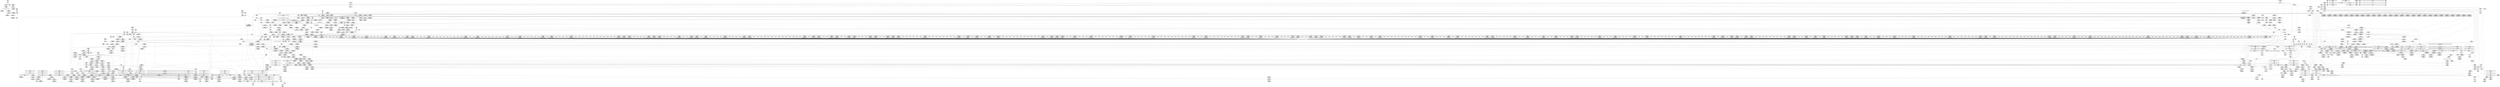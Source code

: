 digraph {
	CE0x5a1a160 [shape=record,shape=Mrecord,label="{CE0x5a1a160|i32_7|*Constant*|*SummSource*}"]
	CE0x5aa36e0 [shape=record,shape=Mrecord,label="{CE0x5aa36e0|aa_cred_profile:_tmp12|security/apparmor/include/context.h,100|*SummSink*}"]
	CE0x5a5c8f0 [shape=record,shape=Mrecord,label="{CE0x5a5c8f0|get_current:_tmp2|*SummSource*}"]
	CE0x5a345c0 [shape=record,shape=Mrecord,label="{CE0x5a345c0|80:_i64,_:_CRE_1238,1239_}"]
	CE0x5a8ef20 [shape=record,shape=Mrecord,label="{CE0x5a8ef20|i64_12|*Constant*}"]
	CE0x5a710e0 [shape=record,shape=Mrecord,label="{CE0x5a710e0|__aa_current_profile:_bb|*SummSink*}"]
	CE0x59de630 [shape=record,shape=Mrecord,label="{CE0x59de630|i64_1|*Constant*}"]
	CE0x5a125d0 [shape=record,shape=Mrecord,label="{CE0x5a125d0|80:_i64,_:_CRE_56,64_|*MultipleSource*|security/apparmor/include/apparmor.h,117|*LoadInst*|security/apparmor/include/apparmor.h,117}"]
	CE0x5a1aa70 [shape=record,shape=Mrecord,label="{CE0x5a1aa70|common_perm:_path|Function::common_perm&Arg::path::|*SummSink*}"]
	CE0x5a183e0 [shape=record,shape=Mrecord,label="{CE0x5a183e0|GLOBAL:_mediated_filesystem|*Constant*|*SummSource*}"]
	CE0x5a3a090 [shape=record,shape=Mrecord,label="{CE0x5a3a090|80:_i64,_:_CRE_1342,1343_}"]
	CE0x5a228c0 [shape=record,shape=Mrecord,label="{CE0x5a228c0|i8*_getelementptr_inbounds_(_45_x_i8_,_45_x_i8_*_.str14,_i32_0,_i32_0)|*Constant*|*SummSink*}"]
	CE0x5a47f00 [shape=record,shape=Mrecord,label="{CE0x5a47f00|common_perm:_if.then|*SummSource*}"]
	CE0x5a10e20 [shape=record,shape=Mrecord,label="{CE0x5a10e20|i32_10|*Constant*|*SummSink*}"]
	CE0x5a3b4c0 [shape=record,shape=Mrecord,label="{CE0x5a3b4c0|80:_i64,_:_CRE_1361,1362_}"]
	CE0x5a17b20 [shape=record,shape=Mrecord,label="{CE0x5a17b20|i64*_getelementptr_inbounds_(_8_x_i64_,_8_x_i64_*___llvm_gcov_ctr63,_i64_0,_i64_6)|*Constant*}"]
	CE0x5a66170 [shape=record,shape=Mrecord,label="{CE0x5a66170|aa_cred_profile:_do.end10}"]
	CE0x5a3f080 [shape=record,shape=Mrecord,label="{CE0x5a3f080|80:_i64,_:_CRE_1639,1640_}"]
	CE0x59f91f0 [shape=record,shape=Mrecord,label="{CE0x59f91f0|__aa_current_profile:_tobool1|security/apparmor/include/context.h,138|*SummSource*}"]
	CE0x5a30460 [shape=record,shape=Mrecord,label="{CE0x5a30460|80:_i64,_:_CRE_626,627_}"]
	CE0x5a456a0 [shape=record,shape=Mrecord,label="{CE0x5a456a0|80:_i64,_:_CRE_1879,1880_}"]
	CE0x5a054f0 [shape=record,shape=Mrecord,label="{CE0x5a054f0|i32_4|*Constant*|*SummSource*}"]
	CE0x5a4bc90 [shape=record,shape=Mrecord,label="{CE0x5a4bc90|__aa_current_profile:_tmp3}"]
	CE0x5a32670 [shape=record,shape=Mrecord,label="{CE0x5a32670|80:_i64,_:_CRE_1209,1210_}"]
	CE0x5a66900 [shape=record,shape=Mrecord,label="{CE0x5a66900|__aa_current_profile:_if.then|*SummSink*}"]
	CE0x59f5ec0 [shape=record,shape=Mrecord,label="{CE0x59f5ec0|aa_cred_profile:_tmp14|security/apparmor/include/context.h,100|*SummSource*}"]
	CE0x5a2e260 [shape=record,shape=Mrecord,label="{CE0x5a2e260|80:_i64,_:_CRE_594,595_}"]
	CE0x5a2d490 [shape=record,shape=Mrecord,label="{CE0x5a2d490|80:_i64,_:_CRE_581,582_}"]
	CE0x5a41b00 [shape=record,shape=Mrecord,label="{CE0x5a41b00|80:_i64,_:_CRE_1679,1680_}"]
	CE0x5a65d40 [shape=record,shape=Mrecord,label="{CE0x5a65d40|__aa_current_profile:_tmp8|security/apparmor/include/context.h,138}"]
	CE0x5a2baf0 [shape=record,shape=Mrecord,label="{CE0x5a2baf0|80:_i64,_:_CRE_552,556_|*MultipleSource*|security/apparmor/include/apparmor.h,117|*LoadInst*|security/apparmor/include/apparmor.h,117}"]
	CE0x5a655c0 [shape=record,shape=Mrecord,label="{CE0x5a655c0|get_current:_tmp1|*SummSink*}"]
	CE0x5a07b50 [shape=record,shape=Mrecord,label="{CE0x5a07b50|i32_2|*Constant*|*SummSink*}"]
	CE0x5a1a450 [shape=record,shape=Mrecord,label="{CE0x5a1a450|common_perm:_op|Function::common_perm&Arg::op::|*SummSource*}"]
	CE0x5a3ba10 [shape=record,shape=Mrecord,label="{CE0x5a3ba10|80:_i64,_:_CRE_1366,1367_}"]
	CE0x5a0c280 [shape=record,shape=Mrecord,label="{CE0x5a0c280|aa_cred_profile:_do.body|*SummSink*}"]
	CE0x5a92fd0 [shape=record,shape=Mrecord,label="{CE0x5a92fd0|aa_cred_profile:_profile|security/apparmor/include/context.h,100}"]
	CE0x5a43c60 [shape=record,shape=Mrecord,label="{CE0x5a43c60|80:_i64,_:_CRE_1800,1804_|*MultipleSource*|security/apparmor/include/apparmor.h,117|*LoadInst*|security/apparmor/include/apparmor.h,117}"]
	CE0x5a57020 [shape=record,shape=Mrecord,label="{CE0x5a57020|mediated_filesystem:_and|security/apparmor/include/apparmor.h,117|*SummSink*}"]
	CE0x5a13d30 [shape=record,shape=Mrecord,label="{CE0x5a13d30|80:_i64,_:_CRE_160,176_|*MultipleSource*|security/apparmor/include/apparmor.h,117|*LoadInst*|security/apparmor/include/apparmor.h,117}"]
	CE0x5a6c650 [shape=record,shape=Mrecord,label="{CE0x5a6c650|_call_void_mcount()_#2}"]
	CE0x5a3b190 [shape=record,shape=Mrecord,label="{CE0x5a3b190|80:_i64,_:_CRE_1358,1359_}"]
	CE0x5a8e4f0 [shape=record,shape=Mrecord,label="{CE0x5a8e4f0|aa_cred_profile:_tobool4|security/apparmor/include/context.h,100|*SummSource*}"]
	CE0x59e8be0 [shape=record,shape=Mrecord,label="{CE0x59e8be0|__aa_current_profile:_tmp7|security/apparmor/include/context.h,138}"]
	CE0x5a4c630 [shape=record,shape=Mrecord,label="{CE0x5a4c630|aa_cred_profile:_lor.end}"]
	CE0x5a1cf90 [shape=record,shape=Mrecord,label="{CE0x5a1cf90|__aa_current_profile:_tmp2}"]
	CE0x5a19d80 [shape=record,shape=Mrecord,label="{CE0x5a19d80|common_perm:_entry|*SummSource*}"]
	CE0x5aa7390 [shape=record,shape=Mrecord,label="{CE0x5aa7390|aa_cred_profile:_tmp20|security/apparmor/include/context.h,100|*SummSource*}"]
	CE0x5a3bc30 [shape=record,shape=Mrecord,label="{CE0x5a3bc30|80:_i64,_:_CRE_1368,1369_}"]
	CE0x5a0c380 [shape=record,shape=Mrecord,label="{CE0x5a0c380|i64*_getelementptr_inbounds_(_16_x_i64_,_16_x_i64_*___llvm_gcov_ctr46,_i64_0,_i64_0)|*Constant*}"]
	CE0x59edcd0 [shape=record,shape=Mrecord,label="{CE0x59edcd0|apparmor_path_truncate:_tmp1|*SummSink*}"]
	CE0x5a37260 [shape=record,shape=Mrecord,label="{CE0x5a37260|80:_i64,_:_CRE_1280,1288_|*MultipleSource*|security/apparmor/include/apparmor.h,117|*LoadInst*|security/apparmor/include/apparmor.h,117}"]
	CE0x59faa70 [shape=record,shape=Mrecord,label="{CE0x59faa70|80:_i64,_:_CRE_216,224_|*MultipleSource*|security/apparmor/include/apparmor.h,117|*LoadInst*|security/apparmor/include/apparmor.h,117}"]
	CE0x5a597a0 [shape=record,shape=Mrecord,label="{CE0x5a597a0|i64*_getelementptr_inbounds_(_2_x_i64_,_2_x_i64_*___llvm_gcov_ctr112,_i64_0,_i64_1)|*Constant*}"]
	CE0x5a215f0 [shape=record,shape=Mrecord,label="{CE0x5a215f0|i8*_getelementptr_inbounds_(_36_x_i8_,_36_x_i8_*_.str12,_i32_0,_i32_0)|*Constant*|*SummSink*}"]
	CE0x5a02540 [shape=record,shape=Mrecord,label="{CE0x5a02540|apparmor_path_truncate:_d_inode2|security/apparmor/lsm.c,285}"]
	CE0x59c3540 [shape=record,shape=Mrecord,label="{CE0x59c3540|apparmor_path_truncate:_entry|*SummSource*}"]
	CE0x5a084c0 [shape=record,shape=Mrecord,label="{CE0x5a084c0|apparmor_path_truncate:_tmp12|security/apparmor/lsm.c,288|*SummSink*}"]
	CE0x5a04050 [shape=record,shape=Mrecord,label="{CE0x5a04050|mediated_filesystem:_lnot|security/apparmor/include/apparmor.h,117|*SummSink*}"]
	CE0x5a24c60 [shape=record,shape=Mrecord,label="{CE0x5a24c60|i64*_getelementptr_inbounds_(_11_x_i64_,_11_x_i64_*___llvm_gcov_ctr58,_i64_0,_i64_10)|*Constant*}"]
	CE0x5aa7320 [shape=record,shape=Mrecord,label="{CE0x5aa7320|aa_cred_profile:_tmp20|security/apparmor/include/context.h,100}"]
	CE0x5a19330 [shape=record,shape=Mrecord,label="{CE0x5a19330|apparmor_path_truncate:_call5|security/apparmor/lsm.c,291|*SummSource*}"]
	CE0x5a48ba0 [shape=record,shape=Mrecord,label="{CE0x5a48ba0|__aa_current_profile:_tobool|security/apparmor/include/context.h,138}"]
	CE0x5a03b00 [shape=record,shape=Mrecord,label="{CE0x5a03b00|80:_i64,_:_CRE_455,456_}"]
	CE0x5a4d370 [shape=record,shape=Mrecord,label="{CE0x5a4d370|44:_i32,_48:_i16,_128:_i8*,_:_SCMRE_48,52_|*MultipleSource*|Function::aa_cred_profile&Arg::cred::|security/apparmor/include/context.h,99|security/apparmor/include/context.h,138}"]
	CE0x59ffdc0 [shape=record,shape=Mrecord,label="{CE0x59ffdc0|80:_i64,_:_CRE_429,430_}"]
	CE0x5a42ed0 [shape=record,shape=Mrecord,label="{CE0x5a42ed0|80:_i64,_:_CRE_1736,1752_|*MultipleSource*|security/apparmor/include/apparmor.h,117|*LoadInst*|security/apparmor/include/apparmor.h,117}"]
	CE0x5a4cbb0 [shape=record,shape=Mrecord,label="{CE0x5a4cbb0|__aa_current_profile:_tobool|security/apparmor/include/context.h,138|*SummSource*}"]
	CE0x5a18690 [shape=record,shape=Mrecord,label="{CE0x5a18690|mediated_filesystem:_entry}"]
	CE0x5aa53f0 [shape=record,shape=Mrecord,label="{CE0x5aa53f0|_call_void_asm_sideeffect_1:_09ud2_0A.pushsection___bug_table,_22a_22_0A2:_09.long_1b_-_2b,_$_0:c_-_2b_0A_09.word_$_1:c_,_0_0A_09.org_2b+$_2:c_0A.popsection_,_i,i,i,_dirflag_,_fpsr_,_flags_(i8*_getelementptr_inbounds_(_36_x_i8_,_36_x_i8_*_.str12,_i32_0,_i32_0),_i32_100,_i64_12)_#2,_!dbg_!15490,_!srcloc_!15493|security/apparmor/include/context.h,100|*SummSink*}"]
	CE0x59fc1b0 [shape=record,shape=Mrecord,label="{CE0x59fc1b0|80:_i64,_:_CRE_312,320_|*MultipleSource*|security/apparmor/include/apparmor.h,117|*LoadInst*|security/apparmor/include/apparmor.h,117}"]
	CE0x5aa1b30 [shape=record,shape=Mrecord,label="{CE0x5aa1b30|aa_cred_profile:_if.then|*SummSource*}"]
	CE0x59fdb10 [shape=record,shape=Mrecord,label="{CE0x59fdb10|80:_i64,_:_CRE_396,397_}"]
	CE0x5aaa3f0 [shape=record,shape=Mrecord,label="{CE0x5aaa3f0|aa_cred_profile:_do.end}"]
	CE0x5a3f7f0 [shape=record,shape=Mrecord,label="{CE0x5a3f7f0|80:_i64,_:_CRE_1646,1647_}"]
	CE0x5a4db30 [shape=record,shape=Mrecord,label="{CE0x5a4db30|common_perm:_tmp4|security/apparmor/lsm.c,169}"]
	CE0x5aa7400 [shape=record,shape=Mrecord,label="{CE0x5aa7400|aa_cred_profile:_tmp20|security/apparmor/include/context.h,100|*SummSink*}"]
	CE0x5a3aa20 [shape=record,shape=Mrecord,label="{CE0x5a3aa20|80:_i64,_:_CRE_1351,1352_}"]
	CE0x5a219b0 [shape=record,shape=Mrecord,label="{CE0x5a219b0|GLOBAL:_lockdep_rcu_suspicious|*Constant*}"]
	CE0x5a4dfc0 [shape=record,shape=Mrecord,label="{CE0x5a4dfc0|common_perm:_tmp4|security/apparmor/lsm.c,169|*SummSource*}"]
	CE0x5a05090 [shape=record,shape=Mrecord,label="{CE0x5a05090|apparmor_path_truncate:_tmp5|security/apparmor/lsm.c,284|*SummSource*}"]
	CE0x5a316f0 [shape=record,shape=Mrecord,label="{CE0x5a316f0|80:_i64,_:_CRE_696,704_|*MultipleSource*|security/apparmor/include/apparmor.h,117|*LoadInst*|security/apparmor/include/apparmor.h,117}"]
	CE0x5a6dd80 [shape=record,shape=Mrecord,label="{CE0x5a6dd80|__aa_current_profile:_tmp13|security/apparmor/include/context.h,138|*SummSink*}"]
	CE0x5aaced0 [shape=record,shape=Mrecord,label="{CE0x5aaced0|aa_cred_profile:_tobool|security/apparmor/include/context.h,100|*SummSink*}"]
	CE0x59d02d0 [shape=record,shape=Mrecord,label="{CE0x59d02d0|apparmor_path_truncate:_mode|security/apparmor/lsm.c,284|*SummSink*}"]
	CE0x59e8d40 [shape=record,shape=Mrecord,label="{CE0x59e8d40|__aa_current_profile:_tmp7|security/apparmor/include/context.h,138|*SummSource*}"]
	CE0x5a25fc0 [shape=record,shape=Mrecord,label="{CE0x5a25fc0|__aa_current_profile:_call3|security/apparmor/include/context.h,138}"]
	CE0x59f8cb0 [shape=record,shape=Mrecord,label="{CE0x59f8cb0|GLOBAL:___aa_current_profile|*Constant*}"]
	CE0x5a262e0 [shape=record,shape=Mrecord,label="{CE0x5a262e0|__aa_current_profile:_call3|security/apparmor/include/context.h,138|*SummSink*}"]
	CE0x59fa880 [shape=record,shape=Mrecord,label="{CE0x59fa880|80:_i64,_:_CRE_208,216_|*MultipleSource*|security/apparmor/include/apparmor.h,117|*LoadInst*|security/apparmor/include/apparmor.h,117}"]
	CE0x5a2bed0 [shape=record,shape=Mrecord,label="{CE0x5a2bed0|80:_i64,_:_CRE_561,562_}"]
	CE0x5a277e0 [shape=record,shape=Mrecord,label="{CE0x5a277e0|80:_i64,_:_CRE_433,434_}"]
	CE0x59fcd50 [shape=record,shape=Mrecord,label="{CE0x59fcd50|80:_i64,_:_CRE_360,368_|*MultipleSource*|security/apparmor/include/apparmor.h,117|*LoadInst*|security/apparmor/include/apparmor.h,117}"]
	CE0x5aa21f0 [shape=record,shape=Mrecord,label="{CE0x5aa21f0|GLOBAL:___llvm_gcov_ctr46|Global_var:__llvm_gcov_ctr46|*SummSink*}"]
	CE0x5a1ad70 [shape=record,shape=Mrecord,label="{CE0x5a1ad70|i32_66|*Constant*|*SummSource*}"]
	CE0x59fc3a0 [shape=record,shape=Mrecord,label="{CE0x59fc3a0|80:_i64,_:_CRE_320,328_|*MultipleSource*|security/apparmor/include/apparmor.h,117|*LoadInst*|security/apparmor/include/apparmor.h,117}"]
	CE0x5a426b0 [shape=record,shape=Mrecord,label="{CE0x5a426b0|80:_i64,_:_CRE_1704,1712_|*MultipleSource*|security/apparmor/include/apparmor.h,117|*LoadInst*|security/apparmor/include/apparmor.h,117}"]
	CE0x5a71840 [shape=record,shape=Mrecord,label="{CE0x5a71840|__aa_current_profile:_tmp6|security/apparmor/include/context.h,138}"]
	CE0x5a63f50 [shape=record,shape=Mrecord,label="{CE0x5a63f50|__aa_current_profile:_tmp11|security/apparmor/include/context.h,138|*SummSource*}"]
	CE0x5a858c0 [shape=record,shape=Mrecord,label="{CE0x5a858c0|GLOBAL:_aa_cred_profile|*Constant*}"]
	CE0x59d55a0 [shape=record,shape=Mrecord,label="{CE0x59d55a0|i32_5|*Constant*|*SummSink*}"]
	CE0x5a4dde0 [shape=record,shape=Mrecord,label="{CE0x5a4dde0|GLOBAL:___llvm_gcov_ctr57|Global_var:__llvm_gcov_ctr57|*SummSource*}"]
	CE0x5a19940 [shape=record,shape=Mrecord,label="{CE0x5a19940|GLOBAL:_common_perm|*Constant*|*SummSource*}"]
	CE0x5a39c50 [shape=record,shape=Mrecord,label="{CE0x5a39c50|80:_i64,_:_CRE_1338,1339_}"]
	CE0x5a18550 [shape=record,shape=Mrecord,label="{CE0x5a18550|GLOBAL:_mediated_filesystem|*Constant*|*SummSink*}"]
	CE0x5a66270 [shape=record,shape=Mrecord,label="{CE0x5a66270|aa_cred_profile:_do.end10|*SummSource*}"]
	CE0x5aa1ac0 [shape=record,shape=Mrecord,label="{CE0x5aa1ac0|i64*_getelementptr_inbounds_(_16_x_i64_,_16_x_i64_*___llvm_gcov_ctr46,_i64_0,_i64_0)|*Constant*|*SummSink*}"]
	CE0x5a63060 [shape=record,shape=Mrecord,label="{CE0x5a63060|i64_1|*Constant*}"]
	CE0x5a63ee0 [shape=record,shape=Mrecord,label="{CE0x5a63ee0|__aa_current_profile:_tmp8|security/apparmor/include/context.h,138|*SummSink*}"]
	CE0x59d2890 [shape=record,shape=Mrecord,label="{CE0x59d2890|apparmor_path_truncate:_d_inode|security/apparmor/lsm.c,284}"]
	CE0x5a0fca0 [shape=record,shape=Mrecord,label="{CE0x5a0fca0|i64_0|*Constant*}"]
	CE0x5a39a30 [shape=record,shape=Mrecord,label="{CE0x5a39a30|80:_i64,_:_CRE_1336,1337_}"]
	CE0x5a4ba60 [shape=record,shape=Mrecord,label="{CE0x5a4ba60|_ret_%struct.aa_profile*_%call4,_!dbg_!15494|security/apparmor/include/context.h,138|*SummSource*}"]
	CE0x5a48340 [shape=record,shape=Mrecord,label="{CE0x5a48340|44:_i32,_48:_i16,_128:_i8*,_:_SCMRE_64,72_|*MultipleSource*|Function::aa_cred_profile&Arg::cred::|security/apparmor/include/context.h,99|security/apparmor/include/context.h,138}"]
	CE0x5a4f580 [shape=record,shape=Mrecord,label="{CE0x5a4f580|aa_cred_profile:_tmp11|security/apparmor/include/context.h,100}"]
	CE0x5a038e0 [shape=record,shape=Mrecord,label="{CE0x5a038e0|80:_i64,_:_CRE_453,454_}"]
	CE0x5a0d8e0 [shape=record,shape=Mrecord,label="{CE0x5a0d8e0|apparmor_path_truncate:_tmp8|security/apparmor/lsm.c,285|*SummSink*}"]
	CE0x5a04da0 [shape=record,shape=Mrecord,label="{CE0x5a04da0|apparmor_path_truncate:_tmp18|security/apparmor/lsm.c,288|*SummSource*}"]
	CE0x5a27e40 [shape=record,shape=Mrecord,label="{CE0x5a27e40|80:_i64,_:_CRE_439,440_}"]
	CE0x5a344b0 [shape=record,shape=Mrecord,label="{CE0x5a344b0|80:_i64,_:_CRE_1237,1238_}"]
	CE0x5a3ff60 [shape=record,shape=Mrecord,label="{CE0x5a3ff60|80:_i64,_:_CRE_1653,1654_}"]
	CE0x5a6eaa0 [shape=record,shape=Mrecord,label="{CE0x5a6eaa0|aa_cred_profile:_do.body6}"]
	CE0x5a027f0 [shape=record,shape=Mrecord,label="{CE0x5a027f0|apparmor_path_truncate:_d_inode2|security/apparmor/lsm.c,285|*SummSink*}"]
	CE0x5a320a0 [shape=record,shape=Mrecord,label="{CE0x5a320a0|80:_i64,_:_CRE_880,896_|*MultipleSource*|security/apparmor/include/apparmor.h,117|*LoadInst*|security/apparmor/include/apparmor.h,117}"]
	CE0x5a672d0 [shape=record,shape=Mrecord,label="{CE0x5a672d0|_call_void_mcount()_#2|*SummSink*}"]
	CE0x5a84670 [shape=record,shape=Mrecord,label="{CE0x5a84670|__aa_current_profile:_cred|security/apparmor/include/context.h,138|*SummSource*}"]
	CE0x5aa7ae0 [shape=record,shape=Mrecord,label="{CE0x5aa7ae0|aa_cred_profile:_tmp21|security/apparmor/include/context.h,100|*SummSink*}"]
	CE0x5a948f0 [shape=record,shape=Mrecord,label="{CE0x5a948f0|aa_cred_profile:_tmp34|security/apparmor/include/context.h,101}"]
	CE0x5a08710 [shape=record,shape=Mrecord,label="{CE0x5a08710|apparmor_path_truncate:_tmp13|security/apparmor/lsm.c,288}"]
	CE0x5a15b00 [shape=record,shape=Mrecord,label="{CE0x5a15b00|aa_path_perm:_entry|*SummSource*}"]
	CE0x59f6c00 [shape=record,shape=Mrecord,label="{CE0x59f6c00|aa_cred_profile:_tmp16|security/apparmor/include/context.h,100|*SummSink*}"]
	CE0x5a2e480 [shape=record,shape=Mrecord,label="{CE0x5a2e480|80:_i64,_:_CRE_596,597_}"]
	CE0x5aa16a0 [shape=record,shape=Mrecord,label="{CE0x5aa16a0|aa_cred_profile:_bb}"]
	CE0x5a08940 [shape=record,shape=Mrecord,label="{CE0x5a08940|i64_0|*Constant*}"]
	CE0x5a0a740 [shape=record,shape=Mrecord,label="{CE0x5a0a740|i64*_getelementptr_inbounds_(_8_x_i64_,_8_x_i64_*___llvm_gcov_ctr63,_i64_0,_i64_5)|*Constant*|*SummSink*}"]
	CE0x5a534d0 [shape=record,shape=Mrecord,label="{CE0x5a534d0|aa_cred_profile:_tmp29|security/apparmor/include/context.h,100}"]
	CE0x5a33900 [shape=record,shape=Mrecord,label="{CE0x5a33900|80:_i64,_:_CRE_1226,1227_}"]
	CE0x5a34b10 [shape=record,shape=Mrecord,label="{CE0x5a34b10|80:_i64,_:_CRE_1243,1244_}"]
	CE0x5a8ef90 [shape=record,shape=Mrecord,label="{CE0x5a8ef90|i64_12|*Constant*|*SummSource*}"]
	CE0x5a02b70 [shape=record,shape=Mrecord,label="{CE0x5a02b70|apparmor_path_truncate:_tmp7|security/apparmor/lsm.c,285}"]
	CE0x5a84200 [shape=record,shape=Mrecord,label="{CE0x5a84200|i32_78|*Constant*}"]
	CE0x59f7680 [shape=record,shape=Mrecord,label="{CE0x59f7680|i64*_getelementptr_inbounds_(_16_x_i64_,_16_x_i64_*___llvm_gcov_ctr46,_i64_0,_i64_7)|*Constant*|*SummSource*}"]
	CE0x59fdcd0 [shape=record,shape=Mrecord,label="{CE0x59fdcd0|80:_i64,_:_CRE_398,399_}"]
	CE0x5a4d890 [shape=record,shape=Mrecord,label="{CE0x5a4d890|common_perm:_tmp3|security/apparmor/lsm.c,169|*SummSink*}"]
	CE0x5a384f0 [shape=record,shape=Mrecord,label="{CE0x5a384f0|80:_i64,_:_CRE_1316,1317_}"]
	CE0x59cfec0 [shape=record,shape=Mrecord,label="{CE0x59cfec0|i64_4|*Constant*}"]
	CE0x59eabf0 [shape=record,shape=Mrecord,label="{CE0x59eabf0|apparmor_path_truncate:_path|Function::apparmor_path_truncate&Arg::path::|*SummSink*}"]
	CE0x5a414a0 [shape=record,shape=Mrecord,label="{CE0x5a414a0|80:_i64,_:_CRE_1673,1674_}"]
	CE0x5a333b0 [shape=record,shape=Mrecord,label="{CE0x5a333b0|80:_i64,_:_CRE_1221,1222_}"]
	CE0x5a32c40 [shape=record,shape=Mrecord,label="{CE0x5a32c40|80:_i64,_:_CRE_1214,1215_}"]
	CE0x5a37480 [shape=record,shape=Mrecord,label="{CE0x5a37480|80:_i64,_:_CRE_1296,1300_|*MultipleSource*|security/apparmor/include/apparmor.h,117|*LoadInst*|security/apparmor/include/apparmor.h,117}"]
	CE0x5a06940 [shape=record,shape=Mrecord,label="{CE0x5a06940|apparmor_path_truncate:_tmp23|security/apparmor/lsm.c,291}"]
	"CONST[source:0(mediator),value:2(dynamic)][purpose:{subject}]"
	CE0x5a0a7b0 [shape=record,shape=Mrecord,label="{CE0x5a0a7b0|apparmor_path_truncate:_tmp17|security/apparmor/lsm.c,288}"]
	CE0x5a3e4d0 [shape=record,shape=Mrecord,label="{CE0x5a3e4d0|80:_i64,_:_CRE_1628,1629_}"]
	CE0x5a425a0 [shape=record,shape=Mrecord,label="{CE0x5a425a0|80:_i64,_:_CRE_1696,1704_|*MultipleSource*|security/apparmor/include/apparmor.h,117|*LoadInst*|security/apparmor/include/apparmor.h,117}"]
	CE0x5a16610 [shape=record,shape=Mrecord,label="{CE0x5a16610|apparmor_path_truncate:_tmp19|security/apparmor/lsm.c,288|*SummSource*}"]
	CE0x59f8480 [shape=record,shape=Mrecord,label="{CE0x59f8480|aa_cred_profile:_tmp19|security/apparmor/include/context.h,100|*SummSource*}"]
	CE0x5a900b0 [shape=record,shape=Mrecord,label="{CE0x5a900b0|i64*_getelementptr_inbounds_(_16_x_i64_,_16_x_i64_*___llvm_gcov_ctr46,_i64_0,_i64_12)|*Constant*|*SummSource*}"]
	CE0x5a72790 [shape=record,shape=Mrecord,label="{CE0x5a72790|__aa_current_profile:_tmp9|security/apparmor/include/context.h,138|*SummSink*}"]
	CE0x5a38a40 [shape=record,shape=Mrecord,label="{CE0x5a38a40|80:_i64,_:_CRE_1321,1322_}"]
	CE0x5a461f0 [shape=record,shape=Mrecord,label="{CE0x5a461f0|80:_i64,_:_CRE_2056,2112_|*MultipleSource*|security/apparmor/include/apparmor.h,117|*LoadInst*|security/apparmor/include/apparmor.h,117}"]
	CE0x59c2f00 [shape=record,shape=Mrecord,label="{CE0x59c2f00|apparmor_path_truncate:_uid|security/apparmor/lsm.c,284}"]
	CE0x5a267f0 [shape=record,shape=Mrecord,label="{CE0x5a267f0|GLOBAL:_get_current|*Constant*|*SummSource*}"]
	CE0x5a6f1e0 [shape=record,shape=Mrecord,label="{CE0x5a6f1e0|__aa_current_profile:_if.end|*SummSource*}"]
	CE0x5a2f9c0 [shape=record,shape=Mrecord,label="{CE0x5a2f9c0|80:_i64,_:_CRE_616,617_}"]
	CE0x5a35f40 [shape=record,shape=Mrecord,label="{CE0x5a35f40|80:_i64,_:_CRE_1262,1263_}"]
	CE0x5a4b700 [shape=record,shape=Mrecord,label="{CE0x5a4b700|__aa_current_profile:_entry|*SummSource*}"]
	CE0x5a51710 [shape=record,shape=Mrecord,label="{CE0x5a51710|aa_cred_profile:_tmp31|security/apparmor/include/context.h,100|*SummSink*}"]
	CE0x5a0f0b0 [shape=record,shape=Mrecord,label="{CE0x5a0f0b0|apparmor_path_truncate:_tobool|security/apparmor/lsm.c,288|*SummSink*}"]
	CE0x5a4b5d0 [shape=record,shape=Mrecord,label="{CE0x5a4b5d0|i32_22|*Constant*|*SummSource*}"]
	CE0x5a48100 [shape=record,shape=Mrecord,label="{CE0x5a48100|44:_i32,_48:_i16,_128:_i8*,_:_SCMRE_56,64_|*MultipleSource*|Function::aa_cred_profile&Arg::cred::|security/apparmor/include/context.h,99|security/apparmor/include/context.h,138}"]
	CE0x5a05690 [shape=record,shape=Mrecord,label="{CE0x5a05690|i32_4|*Constant*|*SummSink*}"]
	CE0x5a6ad90 [shape=record,shape=Mrecord,label="{CE0x5a6ad90|i64*_getelementptr_inbounds_(_11_x_i64_,_11_x_i64_*___llvm_gcov_ctr58,_i64_0,_i64_0)|*Constant*}"]
	CE0x5a71ce0 [shape=record,shape=Mrecord,label="{CE0x5a71ce0|44:_i32,_48:_i16,_128:_i8*,_:_SCMRE_24,28_|*MultipleSource*|Function::aa_cred_profile&Arg::cred::|security/apparmor/include/context.h,99|security/apparmor/include/context.h,138}"]
	CE0x5a68a80 [shape=record,shape=Mrecord,label="{CE0x5a68a80|i64*_getelementptr_inbounds_(_11_x_i64_,_11_x_i64_*___llvm_gcov_ctr58,_i64_0,_i64_6)|*Constant*|*SummSink*}"]
	CE0x5a855e0 [shape=record,shape=Mrecord,label="{CE0x5a855e0|__aa_current_profile:_call4|security/apparmor/include/context.h,138|*SummSink*}"]
	CE0x5a2aa00 [shape=record,shape=Mrecord,label="{CE0x5a2aa00|80:_i64,_:_CRE_472,480_|*MultipleSource*|security/apparmor/include/apparmor.h,117|*LoadInst*|security/apparmor/include/apparmor.h,117}"]
	CE0x5a06450 [shape=record,shape=Mrecord,label="{CE0x5a06450|apparmor_path_truncate:_tmp22|security/apparmor/lsm.c,291|*SummSink*}"]
	CE0x5a365a0 [shape=record,shape=Mrecord,label="{CE0x5a365a0|80:_i64,_:_CRE_1268,1269_}"]
	CE0x5a31cc0 [shape=record,shape=Mrecord,label="{CE0x5a31cc0|80:_i64,_:_CRE_720,736_|*MultipleSource*|security/apparmor/include/apparmor.h,117|*LoadInst*|security/apparmor/include/apparmor.h,117}"]
	CE0x5a41f40 [shape=record,shape=Mrecord,label="{CE0x5a41f40|80:_i64,_:_CRE_1683,1684_}"]
	CE0x5a84e00 [shape=record,shape=Mrecord,label="{CE0x5a84e00|__aa_current_profile:_tmp21|security/apparmor/include/context.h,138|*SummSource*}"]
	CE0x5a3b6e0 [shape=record,shape=Mrecord,label="{CE0x5a3b6e0|80:_i64,_:_CRE_1363,1364_}"]
	CE0x5a18a40 [shape=record,shape=Mrecord,label="{CE0x5a18a40|mediated_filesystem:_inode|Function::mediated_filesystem&Arg::inode::}"]
	CE0x5a5c880 [shape=record,shape=Mrecord,label="{CE0x5a5c880|get_current:_tmp2}"]
	CE0x5a5c960 [shape=record,shape=Mrecord,label="{CE0x5a5c960|get_current:_tmp2|*SummSink*}"]
	CE0x59cd0c0 [shape=record,shape=Mrecord,label="{CE0x59cd0c0|apparmor_path_truncate:_if.end|*SummSink*}"]
	CE0x5a6dd10 [shape=record,shape=Mrecord,label="{CE0x5a6dd10|__aa_current_profile:_tmp13|security/apparmor/include/context.h,138|*SummSource*}"]
	CE0x5a34d30 [shape=record,shape=Mrecord,label="{CE0x5a34d30|80:_i64,_:_CRE_1245,1246_}"]
	CE0x5a04ce0 [shape=record,shape=Mrecord,label="{CE0x5a04ce0|apparmor_path_truncate:_tmp18|security/apparmor/lsm.c,288}"]
	CE0x5a09460 [shape=record,shape=Mrecord,label="{CE0x5a09460|_ret_%struct.aa_profile*_%tmp34,_!dbg_!15510|security/apparmor/include/context.h,101|*SummSink*}"]
	CE0x5a6de70 [shape=record,shape=Mrecord,label="{CE0x5a6de70|aa_cred_profile:_lor.end|*SummSource*}"]
	CE0x5aaf960 [shape=record,shape=Mrecord,label="{CE0x5aaf960|aa_cred_profile:_lnot|security/apparmor/include/context.h,100|*SummSink*}"]
	CE0x5a38820 [shape=record,shape=Mrecord,label="{CE0x5a38820|80:_i64,_:_CRE_1319,1320_}"]
	CE0x59f8360 [shape=record,shape=Mrecord,label="{CE0x59f8360|aa_cred_profile:_tmp19|security/apparmor/include/context.h,100}"]
	CE0x5a734c0 [shape=record,shape=Mrecord,label="{CE0x5a734c0|aa_cred_profile:_tmp7|security/apparmor/include/context.h,100|*SummSource*}"]
	CE0x59d6e30 [shape=record,shape=Mrecord,label="{CE0x59d6e30|i32_0|*Constant*|*SummSink*}"]
	CE0x59d0100 [shape=record,shape=Mrecord,label="{CE0x59d0100|apparmor_path_truncate:_mode|security/apparmor/lsm.c,284}"]
	CE0x59ff320 [shape=record,shape=Mrecord,label="{CE0x59ff320|80:_i64,_:_CRE_419,420_}"]
	CE0x5a3dd60 [shape=record,shape=Mrecord,label="{CE0x5a3dd60|80:_i64,_:_CRE_1621,1622_}"]
	CE0x5a39920 [shape=record,shape=Mrecord,label="{CE0x5a39920|80:_i64,_:_CRE_1335,1336_}"]
	CE0x5a037d0 [shape=record,shape=Mrecord,label="{CE0x5a037d0|80:_i64,_:_CRE_452,453_}"]
	CE0x5a62ff0 [shape=record,shape=Mrecord,label="{CE0x5a62ff0|i64*_getelementptr_inbounds_(_2_x_i64_,_2_x_i64_*___llvm_gcov_ctr112,_i64_0,_i64_1)|*Constant*|*SummSink*}"]
	CE0x5a36160 [shape=record,shape=Mrecord,label="{CE0x5a36160|80:_i64,_:_CRE_1264,1265_}"]
	CE0x5a36380 [shape=record,shape=Mrecord,label="{CE0x5a36380|80:_i64,_:_CRE_1266,1267_}"]
	CE0x5a1a8b0 [shape=record,shape=Mrecord,label="{CE0x5a1a8b0|common_perm:_path|Function::common_perm&Arg::path::|*SummSource*}"]
	CE0x5a09ef0 [shape=record,shape=Mrecord,label="{CE0x5a09ef0|common_perm:_tmp2|security/apparmor/lsm.c,169}"]
	CE0x5a59230 [shape=record,shape=Mrecord,label="{CE0x5a59230|get_current:_bb|*SummSink*}"]
	CE0x59d10c0 [shape=record,shape=Mrecord,label="{CE0x59d10c0|apparmor_path_truncate:_bb}"]
	CE0x5a253a0 [shape=record,shape=Mrecord,label="{CE0x5a253a0|__aa_current_profile:_tmp19|security/apparmor/include/context.h,138}"]
	CE0x5a6c160 [shape=record,shape=Mrecord,label="{CE0x5a6c160|aa_cred_profile:_do.end|*SummSink*}"]
	CE0x5a50280 [shape=record,shape=Mrecord,label="{CE0x5a50280|common_perm:_tmp5|security/apparmor/lsm.c,169|*SummSource*}"]
	CE0x5a18c20 [shape=record,shape=Mrecord,label="{CE0x5a18c20|mediated_filesystem:_inode|Function::mediated_filesystem&Arg::inode::|*SummSink*}"]
	CE0x5aa3d10 [shape=record,shape=Mrecord,label="{CE0x5aa3d10|%struct.aa_profile*_null|*Constant*|*SummSink*}"]
	CE0x5a3e910 [shape=record,shape=Mrecord,label="{CE0x5a3e910|80:_i64,_:_CRE_1632,1633_}"]
	CE0x5a31310 [shape=record,shape=Mrecord,label="{CE0x5a31310|80:_i64,_:_CRE_672,680_|*MultipleSource*|security/apparmor/include/apparmor.h,117|*LoadInst*|security/apparmor/include/apparmor.h,117}"]
	CE0x5a2d9e0 [shape=record,shape=Mrecord,label="{CE0x5a2d9e0|80:_i64,_:_CRE_586,587_}"]
	CE0x5a318e0 [shape=record,shape=Mrecord,label="{CE0x5a318e0|80:_i64,_:_CRE_704,708_|*MultipleSource*|security/apparmor/include/apparmor.h,117|*LoadInst*|security/apparmor/include/apparmor.h,117}"]
	CE0x5a4dcb0 [shape=record,shape=Mrecord,label="{CE0x5a4dcb0|GLOBAL:___llvm_gcov_ctr57|Global_var:__llvm_gcov_ctr57}"]
	CE0x5a467c0 [shape=record,shape=Mrecord,label="{CE0x5a467c0|80:_i64,_:_CRE_2248,2256_|*MultipleSource*|security/apparmor/include/apparmor.h,117|*LoadInst*|security/apparmor/include/apparmor.h,117}"]
	CE0x5a0c480 [shape=record,shape=Mrecord,label="{CE0x5a0c480|i64*_getelementptr_inbounds_(_16_x_i64_,_16_x_i64_*___llvm_gcov_ctr46,_i64_0,_i64_0)|*Constant*|*SummSource*}"]
	CE0x5a459d0 [shape=record,shape=Mrecord,label="{CE0x5a459d0|80:_i64,_:_CRE_1896,1904_|*MultipleSource*|security/apparmor/include/apparmor.h,117|*LoadInst*|security/apparmor/include/apparmor.h,117}"]
	CE0x5aa6cd0 [shape=record,shape=Mrecord,label="{CE0x5aa6cd0|i32_100|*Constant*|*SummSource*}"]
	CE0x5a69db0 [shape=record,shape=Mrecord,label="{CE0x5a69db0|aa_cred_profile:_tmp3|*SummSource*}"]
	CE0x5ab0ef0 [shape=record,shape=Mrecord,label="{CE0x5ab0ef0|aa_cred_profile:_lnot.ext|security/apparmor/include/context.h,100|*SummSink*}"]
	CE0x5aa8260 [shape=record,shape=Mrecord,label="{CE0x5aa8260|aa_cred_profile:_tmp4|*LoadInst*|security/apparmor/include/context.h,99|*SummSource*}"]
	CE0x5a5d600 [shape=record,shape=Mrecord,label="{CE0x5a5d600|common_perm:_cmp|security/apparmor/lsm.c,169|*SummSource*}"]
	CE0x5a2e8c0 [shape=record,shape=Mrecord,label="{CE0x5a2e8c0|80:_i64,_:_CRE_600,601_}"]
	CE0x5a1d720 [shape=record,shape=Mrecord,label="{CE0x5a1d720|i32_0|*Constant*}"]
	CE0x5a3ea20 [shape=record,shape=Mrecord,label="{CE0x5a3ea20|80:_i64,_:_CRE_1633,1634_}"]
	CE0x5ab0d30 [shape=record,shape=Mrecord,label="{CE0x5ab0d30|aa_cred_profile:_lnot.ext|security/apparmor/include/context.h,100|*SummSource*}"]
	CE0x5a469b0 [shape=record,shape=Mrecord,label="{CE0x5a469b0|80:_i64,_:_CRE_2256,2264_|*MultipleSource*|security/apparmor/include/apparmor.h,117|*LoadInst*|security/apparmor/include/apparmor.h,117}"]
	CE0x5a55fc0 [shape=record,shape=Mrecord,label="{CE0x5a55fc0|aa_path_perm:_cond|Function::aa_path_perm&Arg::cond::}"]
	CE0x5a52890 [shape=record,shape=Mrecord,label="{CE0x5a52890|aa_cred_profile:_tmp33|security/apparmor/include/context.h,101}"]
	CE0x5a32d50 [shape=record,shape=Mrecord,label="{CE0x5a32d50|80:_i64,_:_CRE_1215,1216_}"]
	CE0x5a3ad50 [shape=record,shape=Mrecord,label="{CE0x5a3ad50|80:_i64,_:_CRE_1354,1355_}"]
	CE0x5a17e70 [shape=record,shape=Mrecord,label="{CE0x5a17e70|apparmor_path_truncate:_call|security/apparmor/lsm.c,288}"]
	CE0x5aa18b0 [shape=record,shape=Mrecord,label="{CE0x5aa18b0|aa_cred_profile:_bb|*SummSink*}"]
	CE0x5a37040 [shape=record,shape=Mrecord,label="{CE0x5a37040|80:_i64,_:_CRE_1278,1279_}"]
	CE0x5a32290 [shape=record,shape=Mrecord,label="{CE0x5a32290|80:_i64,_:_CRE_896,1208_|*MultipleSource*|security/apparmor/include/apparmor.h,117|*LoadInst*|security/apparmor/include/apparmor.h,117}"]
	CE0x5a1e890 [shape=record,shape=Mrecord,label="{CE0x5a1e890|apparmor_path_truncate:_tmp24|security/apparmor/lsm.c,293|*SummSource*}"]
	CE0x5a082c0 [shape=record,shape=Mrecord,label="{CE0x5a082c0|apparmor_path_truncate:_tmp4|security/apparmor/lsm.c,284|*SummSink*}"]
	CE0x5a8d350 [shape=record,shape=Mrecord,label="{CE0x5a8d350|aa_cred_profile:_conv|security/apparmor/include/context.h,100}"]
	CE0x5a32e60 [shape=record,shape=Mrecord,label="{CE0x5a32e60|80:_i64,_:_CRE_1216,1217_}"]
	CE0x59e7830 [shape=record,shape=Mrecord,label="{CE0x59e7830|common_perm:_tmp|*SummSink*}"]
	CE0x5a354a0 [shape=record,shape=Mrecord,label="{CE0x5a354a0|80:_i64,_:_CRE_1252,1253_}"]
	CE0x59e6f70 [shape=record,shape=Mrecord,label="{CE0x59e6f70|i64*_getelementptr_inbounds_(_2_x_i64_,_2_x_i64_*___llvm_gcov_ctr55,_i64_0,_i64_0)|*Constant*}"]
	CE0x5a21b60 [shape=record,shape=Mrecord,label="{CE0x5a21b60|GLOBAL:_lockdep_rcu_suspicious|*Constant*|*SummSink*}"]
	CE0x5a8f6f0 [shape=record,shape=Mrecord,label="{CE0x5a8f6f0|i64*_getelementptr_inbounds_(_16_x_i64_,_16_x_i64_*___llvm_gcov_ctr46,_i64_0,_i64_12)|*Constant*|*SummSink*}"]
	CE0x5a8ea00 [shape=record,shape=Mrecord,label="{CE0x5a8ea00|i64_6|*Constant*}"]
	CE0x5a28060 [shape=record,shape=Mrecord,label="{CE0x5a28060|80:_i64,_:_CRE_441,442_}"]
	CE0x5a37ab0 [shape=record,shape=Mrecord,label="{CE0x5a37ab0|80:_i64,_:_CRE_1306,1307_}"]
	CE0x5a2c4a0 [shape=record,shape=Mrecord,label="{CE0x5a2c4a0|80:_i64,_:_CRE_566,567_}"]
	CE0x5a416c0 [shape=record,shape=Mrecord,label="{CE0x5a416c0|80:_i64,_:_CRE_1675,1676_}"]
	CE0x5a382d0 [shape=record,shape=Mrecord,label="{CE0x5a382d0|80:_i64,_:_CRE_1314,1315_}"]
	CE0x5a23dd0 [shape=record,shape=Mrecord,label="{CE0x5a23dd0|i8_1|*Constant*|*SummSource*}"]
	CE0x5a66380 [shape=record,shape=Mrecord,label="{CE0x5a66380|aa_cred_profile:_do.end10|*SummSink*}"]
	CE0x5a5cec0 [shape=record,shape=Mrecord,label="{CE0x5a5cec0|GLOBAL:___aa_current_profile|*Constant*|*SummSink*}"]
	CE0x5a1f710 [shape=record,shape=Mrecord,label="{CE0x5a1f710|i64*_getelementptr_inbounds_(_11_x_i64_,_11_x_i64_*___llvm_gcov_ctr58,_i64_0,_i64_8)|*Constant*|*SummSink*}"]
	CE0x5a458c0 [shape=record,shape=Mrecord,label="{CE0x5a458c0|80:_i64,_:_CRE_1888,1896_|*MultipleSource*|security/apparmor/include/apparmor.h,117|*LoadInst*|security/apparmor/include/apparmor.h,117}"]
	CE0x5a679b0 [shape=record,shape=Mrecord,label="{CE0x5a679b0|i64_1|*Constant*}"]
	CE0x59cc3e0 [shape=record,shape=Mrecord,label="{CE0x59cc3e0|apparmor_path_truncate:_tmp16|security/apparmor/lsm.c,288}"]
	CE0x59f6a80 [shape=record,shape=Mrecord,label="{CE0x59f6a80|aa_cred_profile:_tmp16|security/apparmor/include/context.h,100|*SummSource*}"]
	CE0x5a35e30 [shape=record,shape=Mrecord,label="{CE0x5a35e30|80:_i64,_:_CRE_1261,1262_}"]
	CE0x59fc780 [shape=record,shape=Mrecord,label="{CE0x59fc780|80:_i64,_:_CRE_336,344_|*MultipleSource*|security/apparmor/include/apparmor.h,117|*LoadInst*|security/apparmor/include/apparmor.h,117}"]
	CE0x5a246a0 [shape=record,shape=Mrecord,label="{CE0x5a246a0|i64*_getelementptr_inbounds_(_11_x_i64_,_11_x_i64_*___llvm_gcov_ctr58,_i64_0,_i64_9)|*Constant*|*SummSink*}"]
	CE0x59e0700 [shape=record,shape=Mrecord,label="{CE0x59e0700|apparmor_path_truncate:_tmp14|*LoadInst*|security/apparmor/lsm.c,288|*SummSource*}"]
	CE0x5a44dd0 [shape=record,shape=Mrecord,label="{CE0x5a44dd0|80:_i64,_:_CRE_1872,1873_}"]
	CE0x5a40a00 [shape=record,shape=Mrecord,label="{CE0x5a40a00|80:_i64,_:_CRE_1663,1664_}"]
	CE0x5a063e0 [shape=record,shape=Mrecord,label="{CE0x5a063e0|apparmor_path_truncate:_tmp22|security/apparmor/lsm.c,291|*SummSource*}"]
	CE0x5a5b590 [shape=record,shape=Mrecord,label="{CE0x5a5b590|i64*_getelementptr_inbounds_(_5_x_i64_,_5_x_i64_*___llvm_gcov_ctr57,_i64_0,_i64_0)|*Constant*}"]
	CE0x59ffba0 [shape=record,shape=Mrecord,label="{CE0x59ffba0|80:_i64,_:_CRE_427,428_}"]
	CE0x5a0f810 [shape=record,shape=Mrecord,label="{CE0x5a0f810|apparmor_path_truncate:_tmp10|security/apparmor/lsm.c,288}"]
	CE0x5a38710 [shape=record,shape=Mrecord,label="{CE0x5a38710|80:_i64,_:_CRE_1318,1319_}"]
	CE0x5a51c00 [shape=record,shape=Mrecord,label="{CE0x5a51c00|i64*_getelementptr_inbounds_(_16_x_i64_,_16_x_i64_*___llvm_gcov_ctr46,_i64_0,_i64_15)|*Constant*|*SummSource*}"]
	CE0x59d1480 [shape=record,shape=Mrecord,label="{CE0x59d1480|i64_1|*Constant*|*SummSource*}"]
	CE0x5a4f070 [shape=record,shape=Mrecord,label="{CE0x5a4f070|aa_cred_profile:_tmp10|security/apparmor/include/context.h,100}"]
	CE0x5a3df80 [shape=record,shape=Mrecord,label="{CE0x5a3df80|80:_i64,_:_CRE_1623,1624_}"]
	CE0x5a139d0 [shape=record,shape=Mrecord,label="{CE0x5a139d0|80:_i64,_:_CRE_144,152_|*MultipleSource*|security/apparmor/include/apparmor.h,117|*LoadInst*|security/apparmor/include/apparmor.h,117}"]
	CE0x59fe440 [shape=record,shape=Mrecord,label="{CE0x59fe440|80:_i64,_:_CRE_405,406_}"]
	CE0x5a36c00 [shape=record,shape=Mrecord,label="{CE0x5a36c00|80:_i64,_:_CRE_1274,1275_}"]
	CE0x5a34f50 [shape=record,shape=Mrecord,label="{CE0x5a34f50|80:_i64,_:_CRE_1247,1248_}"]
	CE0x5a5db60 [shape=record,shape=Mrecord,label="{CE0x5a5db60|common_perm:_tmp3|security/apparmor/lsm.c,169}"]
	CE0x5a1b0e0 [shape=record,shape=Mrecord,label="{CE0x5a1b0e0|common_perm:_mask|Function::common_perm&Arg::mask::|*SummSource*}"]
	CE0x5a94a50 [shape=record,shape=Mrecord,label="{CE0x5a94a50|aa_cred_profile:_tmp34|security/apparmor/include/context.h,101|*SummSource*}"]
	CE0x5aa8650 [shape=record,shape=Mrecord,label="{CE0x5aa8650|%struct.aa_task_cxt*_null|*Constant*|*SummSource*}"]
	CE0x5a2c9f0 [shape=record,shape=Mrecord,label="{CE0x5a2c9f0|80:_i64,_:_CRE_571,572_}"]
	CE0x5a27280 [shape=record,shape=Mrecord,label="{CE0x5a27280|__aa_current_profile:_tmp18|security/apparmor/include/context.h,138|*SummSource*}"]
	CE0x5a52580 [shape=record,shape=Mrecord,label="{CE0x5a52580|aa_cred_profile:_tmp33|security/apparmor/include/context.h,101|*SummSink*}"]
	CE0x5a85ba0 [shape=record,shape=Mrecord,label="{CE0x5a85ba0|GLOBAL:_aa_cred_profile|*Constant*|*SummSource*}"]
	CE0x59fd700 [shape=record,shape=Mrecord,label="{CE0x59fd700|80:_i64,_:_CRE_393,394_}"]
	CE0x5a42270 [shape=record,shape=Mrecord,label="{CE0x5a42270|80:_i64,_:_CRE_1686,1687_}"]
	CE0x5a15060 [shape=record,shape=Mrecord,label="{CE0x5a15060|common_perm:_call1|security/apparmor/lsm.c,170}"]
	CE0x59cdc70 [shape=record,shape=Mrecord,label="{CE0x59cdc70|apparmor_path_truncate:_d_inode|security/apparmor/lsm.c,284|*SummSink*}"]
	CE0x59e9400 [shape=record,shape=Mrecord,label="{CE0x59e9400|mediated_filesystem:_tmp}"]
	CE0x5a1ea80 [shape=record,shape=Mrecord,label="{CE0x5a1ea80|apparmor_path_truncate:_tmp25|security/apparmor/lsm.c,293|*SummSink*}"]
	CE0x5a2f470 [shape=record,shape=Mrecord,label="{CE0x5a2f470|80:_i64,_:_CRE_611,612_}"]
	CE0x5a3b900 [shape=record,shape=Mrecord,label="{CE0x5a3b900|80:_i64,_:_CRE_1365,1366_}"]
	CE0x5a34a00 [shape=record,shape=Mrecord,label="{CE0x5a34a00|80:_i64,_:_CRE_1242,1243_}"]
	CE0x5a2f690 [shape=record,shape=Mrecord,label="{CE0x5a2f690|80:_i64,_:_CRE_613,614_}"]
	CE0x5aa2e20 [shape=record,shape=Mrecord,label="{CE0x5aa2e20|aa_cred_profile:_do.end8|*SummSource*}"]
	CE0x59fbdd0 [shape=record,shape=Mrecord,label="{CE0x59fbdd0|80:_i64,_:_CRE_296,304_|*MultipleSource*|security/apparmor/include/apparmor.h,117|*LoadInst*|security/apparmor/include/apparmor.h,117}"]
	CE0x5a6f0b0 [shape=record,shape=Mrecord,label="{CE0x5a6f0b0|__aa_current_profile:_if.end}"]
	CE0x59de910 [shape=record,shape=Mrecord,label="{CE0x59de910|mediated_filesystem:_tmp1|*SummSource*}"]
	CE0x5a09cb0 [shape=record,shape=Mrecord,label="{CE0x5a09cb0|GLOBAL:___llvm_gcov_ctr57|Global_var:__llvm_gcov_ctr57|*SummSink*}"]
	CE0x5a64570 [shape=record,shape=Mrecord,label="{CE0x5a64570|aa_cred_profile:_do.body6|*SummSink*}"]
	CE0x5a2df30 [shape=record,shape=Mrecord,label="{CE0x5a2df30|80:_i64,_:_CRE_591,592_}"]
	CE0x5a329d0 [shape=record,shape=Mrecord,label="{CE0x5a329d0|80:_i64,_:_CRE_1211,1212_}"]
	CE0x5a1af10 [shape=record,shape=Mrecord,label="{CE0x5a1af10|i32_66|*Constant*|*SummSink*}"]
	CE0x5a718b0 [shape=record,shape=Mrecord,label="{CE0x5a718b0|__aa_current_profile:_tmp5|security/apparmor/include/context.h,138|*SummSource*}"]
	CE0x5a93310 [shape=record,shape=Mrecord,label="{CE0x5a93310|aa_cred_profile:_profile|security/apparmor/include/context.h,100|*SummSink*}"]
	"CONST[source:1(input),value:2(dynamic)][purpose:{object}]"
	CE0x59f7500 [shape=record,shape=Mrecord,label="{CE0x59f7500|i64*_getelementptr_inbounds_(_16_x_i64_,_16_x_i64_*___llvm_gcov_ctr46,_i64_0,_i64_7)|*Constant*}"]
	CE0x5a080b0 [shape=record,shape=Mrecord,label="{CE0x5a080b0|apparmor_path_truncate:_tmp4|security/apparmor/lsm.c,284}"]
	CE0x59f8140 [shape=record,shape=Mrecord,label="{CE0x59f8140|i64*_getelementptr_inbounds_(_16_x_i64_,_16_x_i64_*___llvm_gcov_ctr46,_i64_0,_i64_8)|*Constant*|*SummSink*}"]
	CE0x56afd70 [shape=record,shape=Mrecord,label="{CE0x56afd70|apparmor_path_truncate:_tmp2|*LoadInst*|security/apparmor/lsm.c,284}"]
	CE0x5a3cd00 [shape=record,shape=Mrecord,label="{CE0x5a3cd00|80:_i64,_:_CRE_1584,1592_|*MultipleSource*|security/apparmor/include/apparmor.h,117|*LoadInst*|security/apparmor/include/apparmor.h,117}"]
	CE0x5a158f0 [shape=record,shape=Mrecord,label="{CE0x5a158f0|GLOBAL:_aa_path_perm|*Constant*|*SummSink*}"]
	CE0x5a10db0 [shape=record,shape=Mrecord,label="{CE0x5a10db0|common_perm:_if.end|*SummSource*}"]
	CE0x5a70c60 [shape=record,shape=Mrecord,label="{CE0x5a70c60|i64*_getelementptr_inbounds_(_16_x_i64_,_16_x_i64_*___llvm_gcov_ctr46,_i64_0,_i64_1)|*Constant*|*SummSource*}"]
	CE0x59d2660 [shape=record,shape=Mrecord,label="{CE0x59d2660|apparmor_path_truncate:_return|*SummSource*}"]
	CE0x5aa42f0 [shape=record,shape=Mrecord,label="{CE0x5aa42f0|i1_true|*Constant*}"]
	CE0x5a05d10 [shape=record,shape=Mrecord,label="{CE0x5a05d10|GLOBAL:___llvm_gcov_ctr63|Global_var:__llvm_gcov_ctr63}"]
	CE0x5a54ba0 [shape=record,shape=Mrecord,label="{CE0x5a54ba0|aa_path_perm:_profile|Function::aa_path_perm&Arg::profile::}"]
	CE0x5a1f3b0 [shape=record,shape=Mrecord,label="{CE0x5a1f3b0|_ret_i32_%retval.0,_!dbg_!15489|security/apparmor/lsm.c,293}"]
	CE0x59f9320 [shape=record,shape=Mrecord,label="{CE0x59f9320|__aa_current_profile:_tobool1|security/apparmor/include/context.h,138|*SummSink*}"]
	CE0x59f9ab0 [shape=record,shape=Mrecord,label="{CE0x59f9ab0|i64*_getelementptr_inbounds_(_16_x_i64_,_16_x_i64_*___llvm_gcov_ctr46,_i64_0,_i64_14)|*Constant*}"]
	CE0x5a418e0 [shape=record,shape=Mrecord,label="{CE0x5a418e0|80:_i64,_:_CRE_1677,1678_}"]
	CE0x59f7ec0 [shape=record,shape=Mrecord,label="{CE0x59f7ec0|aa_cred_profile:_tmp18|security/apparmor/include/context.h,100|*SummSource*}"]
	CE0x5a3e1a0 [shape=record,shape=Mrecord,label="{CE0x5a3e1a0|80:_i64,_:_CRE_1625,1626_}"]
	CE0x59d0200 [shape=record,shape=Mrecord,label="{CE0x59d0200|apparmor_path_truncate:_mode|security/apparmor/lsm.c,284|*SummSource*}"]
	CE0x5a1b070 [shape=record,shape=Mrecord,label="{CE0x5a1b070|common_perm:_mask|Function::common_perm&Arg::mask::}"]
	CE0x59ea990 [shape=record,shape=Mrecord,label="{CE0x59ea990|apparmor_path_truncate:_tmp11|security/apparmor/lsm.c,288|*SummSink*}"]
	CE0x5a020c0 [shape=record,shape=Mrecord,label="{CE0x5a020c0|apparmor_path_truncate:_tmp6|*LoadInst*|security/apparmor/lsm.c,285|*SummSource*}"]
	CE0x59fa190 [shape=record,shape=Mrecord,label="{CE0x59fa190|aa_cred_profile:_tmp7|security/apparmor/include/context.h,100|*SummSink*}"]
	CE0x5a4c500 [shape=record,shape=Mrecord,label="{CE0x5a4c500|aa_cred_profile:_lor.rhs|*SummSink*}"]
	CE0x5a6a980 [shape=record,shape=Mrecord,label="{CE0x5a6a980|GLOBAL:_current_task|Global_var:current_task}"]
	CE0x59f6460 [shape=record,shape=Mrecord,label="{CE0x59f6460|aa_cred_profile:_tmp15|security/apparmor/include/context.h,100|*SummSource*}"]
	CE0x5a91cd0 [shape=record,shape=Mrecord,label="{CE0x5a91cd0|aa_cred_profile:_tmp23|security/apparmor/include/context.h,100}"]
	CE0x5a02670 [shape=record,shape=Mrecord,label="{CE0x5a02670|apparmor_path_truncate:_d_inode2|security/apparmor/lsm.c,285|*SummSource*}"]
	CE0x5a52ef0 [shape=record,shape=Mrecord,label="{CE0x5a52ef0|aa_cred_profile:_tmp28|security/apparmor/include/context.h,100}"]
	CE0x5a3e6f0 [shape=record,shape=Mrecord,label="{CE0x5a3e6f0|80:_i64,_:_CRE_1630,1631_}"]
	CE0x5a28280 [shape=record,shape=Mrecord,label="{CE0x5a28280|80:_i64,_:_CRE_443,444_}"]
	CE0x5a2cf40 [shape=record,shape=Mrecord,label="{CE0x5a2cf40|80:_i64,_:_CRE_576,577_}"]
	CE0x5a4be80 [shape=record,shape=Mrecord,label="{CE0x5a4be80|__aa_current_profile:_tmp3|*SummSink*}"]
	CE0x5a2a3a0 [shape=record,shape=Mrecord,label="{CE0x5a2a3a0|80:_i64,_:_CRE_459,460_}"]
	CE0x5aa9d70 [shape=record,shape=Mrecord,label="{CE0x5aa9d70|aa_cred_profile:_do.end8|*SummSink*}"]
	CE0x59c2da0 [shape=record,shape=Mrecord,label="{CE0x59c2da0|apparmor_path_truncate:_entry|*SummSink*}"]
	CE0x5a336e0 [shape=record,shape=Mrecord,label="{CE0x5a336e0|80:_i64,_:_CRE_1224,1225_}"]
	CE0x5a4c8d0 [shape=record,shape=Mrecord,label="{CE0x5a4c8d0|_ret_%struct.aa_profile*_%call4,_!dbg_!15494|security/apparmor/include/context.h,138|*SummSink*}"]
	CE0x5a23100 [shape=record,shape=Mrecord,label="{CE0x5a23100|__aa_current_profile:_tmp15|security/apparmor/include/context.h,138|*SummSink*}"]
	CE0x5a1a4c0 [shape=record,shape=Mrecord,label="{CE0x5a1a4c0|common_perm:_op|Function::common_perm&Arg::op::|*SummSink*}"]
	CE0x5a01030 [shape=record,shape=Mrecord,label="{CE0x5a01030|apparmor_path_truncate:_tmp3|security/apparmor/lsm.c,284|*SummSink*}"]
	CE0x59fe330 [shape=record,shape=Mrecord,label="{CE0x59fe330|80:_i64,_:_CRE_404,405_}"]
	CE0x59e7a10 [shape=record,shape=Mrecord,label="{CE0x59e7a10|common_perm:_call|security/apparmor/lsm.c,168}"]
	CE0x5a29820 [shape=record,shape=Mrecord,label="{CE0x5a29820|__aa_current_profile:_land.lhs.true|*SummSource*}"]
	CE0x5a5d9e0 [shape=record,shape=Mrecord,label="{CE0x5a5d9e0|i64_2|*Constant*}"]
	CE0x5a17dc0 [shape=record,shape=Mrecord,label="{CE0x5a17dc0|apparmor_path_truncate:_tmp22|security/apparmor/lsm.c,291}"]
	CE0x5a0fe80 [shape=record,shape=Mrecord,label="{CE0x5a0fe80|i64_0|*Constant*|*SummSink*}"]
	CE0x59fe000 [shape=record,shape=Mrecord,label="{CE0x59fe000|80:_i64,_:_CRE_401,402_}"]
	CE0x5aa4c40 [shape=record,shape=Mrecord,label="{CE0x5aa4c40|i64*_getelementptr_inbounds_(_16_x_i64_,_16_x_i64_*___llvm_gcov_ctr46,_i64_0,_i64_8)|*Constant*}"]
	CE0x5a03fe0 [shape=record,shape=Mrecord,label="{CE0x5a03fe0|mediated_filesystem:_lnot|security/apparmor/include/apparmor.h,117|*SummSource*}"]
	CE0x59fac60 [shape=record,shape=Mrecord,label="{CE0x59fac60|80:_i64,_:_CRE_224,240_|*MultipleSource*|security/apparmor/include/apparmor.h,117|*LoadInst*|security/apparmor/include/apparmor.h,117}"]
	CE0x5a72ad0 [shape=record,shape=Mrecord,label="{CE0x5a72ad0|__aa_current_profile:_tmp10|security/apparmor/include/context.h,138}"]
	CE0x5a2ad30 [shape=record,shape=Mrecord,label="{CE0x5a2ad30|80:_i64,_:_CRE_488,496_|*MultipleSource*|security/apparmor/include/apparmor.h,117|*LoadInst*|security/apparmor/include/apparmor.h,117}"]
	CE0x59c5ea0 [shape=record,shape=Mrecord,label="{CE0x59c5ea0|apparmor_path_truncate:_tmp}"]
	CE0x5a70130 [shape=record,shape=Mrecord,label="{CE0x5a70130|__aa_current_profile:_do.body}"]
	CE0x5aa4dc0 [shape=record,shape=Mrecord,label="{CE0x5aa4dc0|i64*_getelementptr_inbounds_(_16_x_i64_,_16_x_i64_*___llvm_gcov_ctr46,_i64_0,_i64_8)|*Constant*|*SummSource*}"]
	CE0x5a719c0 [shape=record,shape=Mrecord,label="{CE0x5a719c0|__aa_current_profile:_tmp5|security/apparmor/include/context.h,138|*SummSink*}"]
	CE0x5a38930 [shape=record,shape=Mrecord,label="{CE0x5a38930|80:_i64,_:_CRE_1320,1321_}"]
	CE0x5a37cd0 [shape=record,shape=Mrecord,label="{CE0x5a37cd0|80:_i64,_:_CRE_1308,1309_}"]
	CE0x59ea2b0 [shape=record,shape=Mrecord,label="{CE0x59ea2b0|apparmor_path_truncate:_path|Function::apparmor_path_truncate&Arg::path::|*SummSource*}"]
	CE0x5a30bd0 [shape=record,shape=Mrecord,label="{CE0x5a30bd0|80:_i64,_:_CRE_640,648_|*MultipleSource*|security/apparmor/include/apparmor.h,117|*LoadInst*|security/apparmor/include/apparmor.h,117}"]
	CE0x5a39d60 [shape=record,shape=Mrecord,label="{CE0x5a39d60|80:_i64,_:_CRE_1339,1340_}"]
	CE0x5a01500 [shape=record,shape=Mrecord,label="{CE0x5a01500|apparmor_path_truncate:_dentry3|security/apparmor/lsm.c,288|*SummSource*}"]
	CE0x59d46f0 [shape=record,shape=Mrecord,label="{CE0x59d46f0|i64*_getelementptr_inbounds_(_2_x_i64_,_2_x_i64_*___llvm_gcov_ctr55,_i64_0,_i64_1)|*Constant*|*SummSource*}"]
	CE0x5a02dc0 [shape=record,shape=Mrecord,label="{CE0x5a02dc0|apparmor_path_truncate:_tmp7|security/apparmor/lsm.c,285|*SummSource*}"]
	CE0x5ab0920 [shape=record,shape=Mrecord,label="{CE0x5ab0920|aa_cred_profile:_lnot3|security/apparmor/include/context.h,100|*SummSink*}"]
	CE0x59c7660 [shape=record,shape=Mrecord,label="{CE0x59c7660|apparmor_path_truncate:_return|*SummSink*}"]
	CE0x5a0f980 [shape=record,shape=Mrecord,label="{CE0x5a0f980|apparmor_path_truncate:_tmp10|security/apparmor/lsm.c,288|*SummSink*}"]
	CE0x5a475b0 [shape=record,shape=Mrecord,label="{CE0x5a475b0|_call_void_mcount()_#2|*SummSource*}"]
	CE0x5a1c030 [shape=record,shape=Mrecord,label="{CE0x5a1c030|apparmor_path_truncate:_retval.0|*SummSink*}"]
	CE0x5a39810 [shape=record,shape=Mrecord,label="{CE0x5a39810|80:_i64,_:_CRE_1334,1335_}"]
	CE0x5a35280 [shape=record,shape=Mrecord,label="{CE0x5a35280|80:_i64,_:_CRE_1250,1251_}"]
	CE0x5aa6200 [shape=record,shape=Mrecord,label="{CE0x5aa6200|void_(i8*,_i32,_i64)*_asm_sideeffect_1:_09ud2_0A.pushsection___bug_table,_22a_22_0A2:_09.long_1b_-_2b,_$_0:c_-_2b_0A_09.word_$_1:c_,_0_0A_09.org_2b+$_2:c_0A.popsection_,_i,i,i,_dirflag_,_fpsr_,_flags_}"]
	CE0x5a1f340 [shape=record,shape=Mrecord,label="{CE0x5a1f340|i64*_getelementptr_inbounds_(_2_x_i64_,_2_x_i64_*___llvm_gcov_ctr55,_i64_0,_i64_0)|*Constant*|*SummSink*}"]
	CE0x59d1180 [shape=record,shape=Mrecord,label="{CE0x59d1180|apparmor_path_truncate:_bb|*SummSource*}"]
	CE0x5a134c0 [shape=record,shape=Mrecord,label="{CE0x5a134c0|80:_i64,_:_CRE_128,132_|*MultipleSource*|security/apparmor/include/apparmor.h,117|*LoadInst*|security/apparmor/include/apparmor.h,117}"]
	CE0x5a1ba00 [shape=record,shape=Mrecord,label="{CE0x5a1ba00|_ret_i32_%error.0,_!dbg_!15483|security/apparmor/lsm.c,172|*SummSource*}"]
	CE0x5a64e10 [shape=record,shape=Mrecord,label="{CE0x5a64e10|get_current:_tmp3}"]
	CE0x5a1d970 [shape=record,shape=Mrecord,label="{CE0x5a1d970|mediated_filesystem:_tmp3|*SummSource*}"]
	CE0x59fda60 [shape=record,shape=Mrecord,label="{CE0x59fda60|80:_i64,_:_CRE_395,396_}"]
	CE0x5a8d8a0 [shape=record,shape=Mrecord,label="{CE0x5a8d8a0|GLOBAL:_llvm.expect.i64|*Constant*}"]
	CE0x5a2e040 [shape=record,shape=Mrecord,label="{CE0x5a2e040|80:_i64,_:_CRE_592,593_}"]
	CE0x5a36f30 [shape=record,shape=Mrecord,label="{CE0x5a36f30|80:_i64,_:_CRE_1277,1278_}"]
	CE0x5a05ca0 [shape=record,shape=Mrecord,label="{CE0x5a05ca0|apparmor_path_truncate:_tmp11|security/apparmor/lsm.c,288}"]
	CE0x59ea850 [shape=record,shape=Mrecord,label="{CE0x59ea850|apparmor_path_truncate:_tmp11|security/apparmor/lsm.c,288|*SummSource*}"]
	CE0x5a0a8b0 [shape=record,shape=Mrecord,label="{CE0x5a0a8b0|i64_3|*Constant*|*SummSource*}"]
	CE0x5a08ca0 [shape=record,shape=Mrecord,label="{CE0x5a08ca0|aa_cred_profile:_cred|Function::aa_cred_profile&Arg::cred::}"]
	CE0x5a11960 [shape=record,shape=Mrecord,label="{CE0x5a11960|80:_i64,_:_CRE_16,20_|*MultipleSource*|security/apparmor/include/apparmor.h,117|*LoadInst*|security/apparmor/include/apparmor.h,117}"]
	CE0x5a3d2d0 [shape=record,shape=Mrecord,label="{CE0x5a3d2d0|80:_i64,_:_CRE_1600,1604_|*MultipleSource*|security/apparmor/include/apparmor.h,117|*LoadInst*|security/apparmor/include/apparmor.h,117}"]
	CE0x5a41e30 [shape=record,shape=Mrecord,label="{CE0x5a41e30|80:_i64,_:_CRE_1682,1683_}"]
	CE0x5a72df0 [shape=record,shape=Mrecord,label="{CE0x5a72df0|__aa_current_profile:_tmp11|security/apparmor/include/context.h,138}"]
	CE0x5a5af10 [shape=record,shape=Mrecord,label="{CE0x5a5af10|__aa_current_profile:_call|security/apparmor/include/context.h,138|*SummSink*}"]
	CE0x5a40b10 [shape=record,shape=Mrecord,label="{CE0x5a40b10|80:_i64,_:_CRE_1664,1665_}"]
	CE0x5a120f0 [shape=record,shape=Mrecord,label="{CE0x5a120f0|80:_i64,_:_CRE_32,40_|*MultipleSource*|security/apparmor/include/apparmor.h,117|*LoadInst*|security/apparmor/include/apparmor.h,117}"]
	CE0x5a50f60 [shape=record,shape=Mrecord,label="{CE0x5a50f60|aa_cred_profile:_tmp30|security/apparmor/include/context.h,100|*SummSink*}"]
	CE0x5a18730 [shape=record,shape=Mrecord,label="{CE0x5a18730|mediated_filesystem:_entry|*SummSource*}"]
	CE0x5a10fa0 [shape=record,shape=Mrecord,label="{CE0x5a10fa0|mediated_filesystem:_s_flags|security/apparmor/include/apparmor.h,117|*SummSource*}"]
	CE0x5a12430 [shape=record,shape=Mrecord,label="{CE0x5a12430|80:_i64,_:_CRE_48,56_|*MultipleSource*|security/apparmor/include/apparmor.h,117|*LoadInst*|security/apparmor/include/apparmor.h,117}"]
	CE0x59fb9f0 [shape=record,shape=Mrecord,label="{CE0x59fb9f0|80:_i64,_:_CRE_280,288_|*MultipleSource*|security/apparmor/include/apparmor.h,117|*LoadInst*|security/apparmor/include/apparmor.h,117}"]
	CE0x59f6fd0 [shape=record,shape=Mrecord,label="{CE0x59f6fd0|aa_cred_profile:_tmp17|security/apparmor/include/context.h,100|*SummSource*}"]
	CE0x5a3f4c0 [shape=record,shape=Mrecord,label="{CE0x5a3f4c0|80:_i64,_:_CRE_1643,1644_}"]
	CE0x59fecc0 [shape=record,shape=Mrecord,label="{CE0x59fecc0|80:_i64,_:_CRE_413,414_}"]
	CE0x5a23020 [shape=record,shape=Mrecord,label="{CE0x5a23020|__aa_current_profile:_tmp15|security/apparmor/include/context.h,138}"]
	CE0x5a15eb0 [shape=record,shape=Mrecord,label="{CE0x5a15eb0|aa_path_perm:_op|Function::aa_path_perm&Arg::op::|*SummSource*}"]
	CE0x5a3e3c0 [shape=record,shape=Mrecord,label="{CE0x5a3e3c0|80:_i64,_:_CRE_1627,1628_}"]
	CE0x5a381c0 [shape=record,shape=Mrecord,label="{CE0x5a381c0|80:_i64,_:_CRE_1313,1314_}"]
	CE0x59ffa90 [shape=record,shape=Mrecord,label="{CE0x59ffa90|80:_i64,_:_CRE_426,427_}"]
	CE0x5a142d0 [shape=record,shape=Mrecord,label="{CE0x5a142d0|i64*_getelementptr_inbounds_(_5_x_i64_,_5_x_i64_*___llvm_gcov_ctr57,_i64_0,_i64_3)|*Constant*|*SummSource*}"]
	CE0x5aa2d70 [shape=record,shape=Mrecord,label="{CE0x5aa2d70|aa_cred_profile:_if.end}"]
	CE0x5a2af50 [shape=record,shape=Mrecord,label="{CE0x5a2af50|80:_i64,_:_CRE_496,504_|*MultipleSource*|security/apparmor/include/apparmor.h,117|*LoadInst*|security/apparmor/include/apparmor.h,117}"]
	CE0x5a12290 [shape=record,shape=Mrecord,label="{CE0x5a12290|80:_i64,_:_CRE_40,48_|*MultipleSource*|security/apparmor/include/apparmor.h,117|*LoadInst*|security/apparmor/include/apparmor.h,117}"]
	CE0x5a6d4e0 [shape=record,shape=Mrecord,label="{CE0x5a6d4e0|i64*_getelementptr_inbounds_(_11_x_i64_,_11_x_i64_*___llvm_gcov_ctr58,_i64_0,_i64_6)|*Constant*}"]
	CE0x5a916a0 [shape=record,shape=Mrecord,label="{CE0x5a916a0|aa_cred_profile:_tmp22|security/apparmor/include/context.h,100|*SummSource*}"]
	CE0x5a844f0 [shape=record,shape=Mrecord,label="{CE0x5a844f0|aa_cred_profile:_entry|*SummSource*}"]
	CE0x5a45320 [shape=record,shape=Mrecord,label="{CE0x5a45320|80:_i64,_:_CRE_1875,1876_}"]
	CE0x5a46000 [shape=record,shape=Mrecord,label="{CE0x5a46000|80:_i64,_:_CRE_1928,2056_|*MultipleSource*|security/apparmor/include/apparmor.h,117|*LoadInst*|security/apparmor/include/apparmor.h,117}"]
	CE0x5ab1240 [shape=record,shape=Mrecord,label="{CE0x5ab1240|aa_cred_profile:_do.body5|*SummSource*}"]
	CE0x5a3c3a0 [shape=record,shape=Mrecord,label="{CE0x5a3c3a0|80:_i64,_:_CRE_1375,1376_}"]
	CE0x5a28580 [shape=record,shape=Mrecord,label="{CE0x5a28580|common_perm:_error.0|*SummSink*}"]
	CE0x5a380b0 [shape=record,shape=Mrecord,label="{CE0x5a380b0|80:_i64,_:_CRE_1312,1313_}"]
	CE0x59d56a0 [shape=record,shape=Mrecord,label="{CE0x59d56a0|_call_void_mcount()_#2|*SummSink*}"]
	CE0x5a56280 [shape=record,shape=Mrecord,label="{CE0x5a56280|aa_path_perm:_cond|Function::aa_path_perm&Arg::cond::|*SummSink*}"]
	CE0x5a432b0 [shape=record,shape=Mrecord,label="{CE0x5a432b0|80:_i64,_:_CRE_1760,1764_|*MultipleSource*|security/apparmor/include/apparmor.h,117|*LoadInst*|security/apparmor/include/apparmor.h,117}"]
	CE0x5a4b640 [shape=record,shape=Mrecord,label="{CE0x5a4b640|i32_22|*Constant*|*SummSink*}"]
	CE0x5a0e2e0 [shape=record,shape=Mrecord,label="{CE0x5a0e2e0|apparmor_path_truncate:_tobool|security/apparmor/lsm.c,288|*SummSource*}"]
	CE0x5a555b0 [shape=record,shape=Mrecord,label="{CE0x5a555b0|aa_path_perm:_flags|Function::aa_path_perm&Arg::flags::}"]
	CE0x5a27b10 [shape=record,shape=Mrecord,label="{CE0x5a27b10|80:_i64,_:_CRE_436,437_}"]
	CE0x5a50ef0 [shape=record,shape=Mrecord,label="{CE0x5a50ef0|aa_cred_profile:_tmp30|security/apparmor/include/context.h,100|*SummSource*}"]
	CE0x5a3d4c0 [shape=record,shape=Mrecord,label="{CE0x5a3d4c0|80:_i64,_:_CRE_1608,1612_|*MultipleSource*|security/apparmor/include/apparmor.h,117|*LoadInst*|security/apparmor/include/apparmor.h,117}"]
	CE0x5a8e370 [shape=record,shape=Mrecord,label="{CE0x5a8e370|aa_cred_profile:_tobool4|security/apparmor/include/context.h,100}"]
	CE0x5a4e240 [shape=record,shape=Mrecord,label="{CE0x5a4e240|i64*_getelementptr_inbounds_(_5_x_i64_,_5_x_i64_*___llvm_gcov_ctr57,_i64_0,_i64_3)|*Constant*|*SummSink*}"]
	CE0x59fd510 [shape=record,shape=Mrecord,label="{CE0x59fd510|80:_i64,_:_CRE_392,393_}"]
	CE0x5a32f70 [shape=record,shape=Mrecord,label="{CE0x5a32f70|80:_i64,_:_CRE_1217,1218_}"]
	CE0x5a54ed0 [shape=record,shape=Mrecord,label="{CE0x5a54ed0|aa_path_perm:_profile|Function::aa_path_perm&Arg::profile::|*SummSink*}"]
	CE0x5a1b420 [shape=record,shape=Mrecord,label="{CE0x5a1b420|common_perm:_cond|Function::common_perm&Arg::cond::}"]
	CE0x5a3fd40 [shape=record,shape=Mrecord,label="{CE0x5a3fd40|80:_i64,_:_CRE_1651,1652_}"]
	CE0x59de6a0 [shape=record,shape=Mrecord,label="{CE0x59de6a0|mediated_filesystem:_tmp1}"]
	CE0x5a276d0 [shape=record,shape=Mrecord,label="{CE0x5a276d0|80:_i64,_:_CRE_432,433_}"]
	CE0x59c5f80 [shape=record,shape=Mrecord,label="{CE0x59c5f80|COLLAPSED:_GCMRE___llvm_gcov_ctr63_internal_global_8_x_i64_zeroinitializer:_elem_0:default:}"]
	CE0x5a3c290 [shape=record,shape=Mrecord,label="{CE0x5a3c290|80:_i64,_:_CRE_1374,1375_}"]
	CE0x5a6b180 [shape=record,shape=Mrecord,label="{CE0x5a6b180|COLLAPSED:_GCMRE___llvm_gcov_ctr46_internal_global_16_x_i64_zeroinitializer:_elem_0:default:}"]
	CE0x59c2bf0 [shape=record,shape=Mrecord,label="{CE0x59c2bf0|apparmor_path_truncate:_cond|security/apparmor/lsm.c, 284}"]
	CE0x5a2f030 [shape=record,shape=Mrecord,label="{CE0x5a2f030|80:_i64,_:_CRE_607,608_}"]
	CE0x5a2daf0 [shape=record,shape=Mrecord,label="{CE0x5a2daf0|80:_i64,_:_CRE_587,588_}"]
	CE0x5a91000 [shape=record,shape=Mrecord,label="{CE0x5a91000|aa_cred_profile:_tmp27|security/apparmor/include/context.h,100|*SummSink*}"]
	CE0x5a035b0 [shape=record,shape=Mrecord,label="{CE0x5a035b0|80:_i64,_:_CRE_450,451_}"]
	CE0x5a92320 [shape=record,shape=Mrecord,label="{CE0x5a92320|i64*_getelementptr_inbounds_(_16_x_i64_,_16_x_i64_*___llvm_gcov_ctr46,_i64_0,_i64_10)|*Constant*}"]
	CE0x5a3eb30 [shape=record,shape=Mrecord,label="{CE0x5a3eb30|80:_i64,_:_CRE_1634,1635_}"]
	CE0x5a65a90 [shape=record,shape=Mrecord,label="{CE0x5a65a90|%struct.task_struct*_(%struct.task_struct**)*_asm_movq_%gs:$_1:P_,$0_,_r,im,_dirflag_,_fpsr_,_flags_|*SummSink*}"]
	CE0x5a69d40 [shape=record,shape=Mrecord,label="{CE0x5a69d40|aa_cred_profile:_tmp3}"]
	CE0x5a337f0 [shape=record,shape=Mrecord,label="{CE0x5a337f0|80:_i64,_:_CRE_1225,1226_}"]
	CE0x5a28920 [shape=record,shape=Mrecord,label="{CE0x5a28920|i64*_getelementptr_inbounds_(_5_x_i64_,_5_x_i64_*___llvm_gcov_ctr57,_i64_0,_i64_4)|*Constant*|*SummSource*}"]
	CE0x5a42490 [shape=record,shape=Mrecord,label="{CE0x5a42490|80:_i64,_:_CRE_1688,1696_|*MultipleSource*|security/apparmor/include/apparmor.h,117|*LoadInst*|security/apparmor/include/apparmor.h,117}"]
	CE0x59d57c0 [shape=record,shape=Mrecord,label="{CE0x59d57c0|i32_0|*Constant*|*SummSource*}"]
	CE0x59ff870 [shape=record,shape=Mrecord,label="{CE0x59ff870|80:_i64,_:_CRE_424,425_}"]
	CE0x5a20880 [shape=record,shape=Mrecord,label="{CE0x5a20880|i64*_getelementptr_inbounds_(_11_x_i64_,_11_x_i64_*___llvm_gcov_ctr58,_i64_0,_i64_8)|*Constant*}"]
	CE0x5a28170 [shape=record,shape=Mrecord,label="{CE0x5a28170|80:_i64,_:_CRE_442,443_}"]
	CE0x5a6b110 [shape=record,shape=Mrecord,label="{CE0x5a6b110|aa_cred_profile:_tmp}"]
	CE0x5a56f40 [shape=record,shape=Mrecord,label="{CE0x5a56f40|mediated_filesystem:_and|security/apparmor/include/apparmor.h,117|*SummSource*}"]
	CE0x5a73080 [shape=record,shape=Mrecord,label="{CE0x5a73080|aa_cred_profile:_tmp7|security/apparmor/include/context.h,100}"]
	CE0x59c76d0 [shape=record,shape=Mrecord,label="{CE0x59c76d0|i64*_getelementptr_inbounds_(_8_x_i64_,_8_x_i64_*___llvm_gcov_ctr63,_i64_0,_i64_0)|*Constant*|*SummSink*}"]
	CE0x5a26690 [shape=record,shape=Mrecord,label="{CE0x5a26690|GLOBAL:_get_current|*Constant*}"]
	CE0x5a10940 [shape=record,shape=Mrecord,label="{CE0x5a10940|mediated_filesystem:_tmp4|*LoadInst*|security/apparmor/include/apparmor.h,117|*SummSource*}"]
	CE0x59d1410 [shape=record,shape=Mrecord,label="{CE0x59d1410|i64_1|*Constant*}"]
	CE0x5aaf7a0 [shape=record,shape=Mrecord,label="{CE0x5aaf7a0|aa_cred_profile:_lnot|security/apparmor/include/context.h,100|*SummSource*}"]
	CE0x5a4c0f0 [shape=record,shape=Mrecord,label="{CE0x5a4c0f0|i32_11|*Constant*}"]
	CE0x5a13b80 [shape=record,shape=Mrecord,label="{CE0x5a13b80|80:_i64,_:_CRE_152,160_|*MultipleSource*|security/apparmor/include/apparmor.h,117|*LoadInst*|security/apparmor/include/apparmor.h,117}"]
	CE0x5a3dc00 [shape=record,shape=Mrecord,label="{CE0x5a3dc00|80:_i64,_:_CRE_1619,1620_}"]
	CE0x5a393d0 [shape=record,shape=Mrecord,label="{CE0x5a393d0|80:_i64,_:_CRE_1330,1331_}"]
	CE0x5a11010 [shape=record,shape=Mrecord,label="{CE0x5a11010|mediated_filesystem:_s_flags|security/apparmor/include/apparmor.h,117}"]
	CE0x59de070 [shape=record,shape=Mrecord,label="{CE0x59de070|i32_0|*Constant*}"]
	CE0x5a3a3c0 [shape=record,shape=Mrecord,label="{CE0x5a3a3c0|80:_i64,_:_CRE_1345,1346_}"]
	CE0x5a69710 [shape=record,shape=Mrecord,label="{CE0x5a69710|i32_0|*Constant*}"]
	CE0x5a52a50 [shape=record,shape=Mrecord,label="{CE0x5a52a50|aa_cred_profile:_tmp33|security/apparmor/include/context.h,101|*SummSource*}"]
	CE0x5a2b900 [shape=record,shape=Mrecord,label="{CE0x5a2b900|80:_i64,_:_CRE_544,552_|*MultipleSource*|security/apparmor/include/apparmor.h,117|*LoadInst*|security/apparmor/include/apparmor.h,117}"]
	CE0x5a367c0 [shape=record,shape=Mrecord,label="{CE0x5a367c0|80:_i64,_:_CRE_1270,1271_}"]
	CE0x5a243a0 [shape=record,shape=Mrecord,label="{CE0x5a243a0|_call_void_lockdep_rcu_suspicious(i8*_getelementptr_inbounds_(_36_x_i8_,_36_x_i8_*_.str12,_i32_0,_i32_0),_i32_138,_i8*_getelementptr_inbounds_(_45_x_i8_,_45_x_i8_*_.str14,_i32_0,_i32_0))_#7,_!dbg_!15483|security/apparmor/include/context.h,138}"]
	CE0x5a0ccf0 [shape=record,shape=Mrecord,label="{CE0x5a0ccf0|apparmor_path_truncate:_tmp15|security/apparmor/lsm.c,288|*SummSource*}"]
	CE0x5a13ee0 [shape=record,shape=Mrecord,label="{CE0x5a13ee0|80:_i64,_:_CRE_176,184_|*MultipleSource*|security/apparmor/include/apparmor.h,117|*LoadInst*|security/apparmor/include/apparmor.h,117}"]
	CE0x5a34e40 [shape=record,shape=Mrecord,label="{CE0x5a34e40|80:_i64,_:_CRE_1246,1247_}"]
	CE0x59d13a0 [shape=record,shape=Mrecord,label="{CE0x59d13a0|apparmor_path_truncate:_tmp|*SummSink*}"]
	CE0x5a71e60 [shape=record,shape=Mrecord,label="{CE0x5a71e60|44:_i32,_48:_i16,_128:_i8*,_:_SCMRE_28,32_|*MultipleSource*|Function::aa_cred_profile&Arg::cred::|security/apparmor/include/context.h,99|security/apparmor/include/context.h,138}"]
	CE0x59d2390 [shape=record,shape=Mrecord,label="{CE0x59d2390|i64*_getelementptr_inbounds_(_8_x_i64_,_8_x_i64_*___llvm_gcov_ctr63,_i64_0,_i64_0)|*Constant*}"]
	CE0x5a3ac40 [shape=record,shape=Mrecord,label="{CE0x5a3ac40|80:_i64,_:_CRE_1353,1354_}"]
	CE0x5a2ff10 [shape=record,shape=Mrecord,label="{CE0x5a2ff10|80:_i64,_:_CRE_621,622_}"]
	CE0x59ea320 [shape=record,shape=Mrecord,label="{CE0x59ea320|0:_i16,_4:_i32,_8:_i16,_40:_%struct.super_block*,_72:_i32,_:_SCMRE_4,6_|*MultipleSource*|security/apparmor/lsm.c, 284|security/apparmor/lsm.c,284}"]
	CE0x5a4ea20 [shape=record,shape=Mrecord,label="{CE0x5a4ea20|i64*_getelementptr_inbounds_(_16_x_i64_,_16_x_i64_*___llvm_gcov_ctr46,_i64_0,_i64_4)|*Constant*|*SummSource*}"]
	CE0x59f9c30 [shape=record,shape=Mrecord,label="{CE0x59f9c30|i64*_getelementptr_inbounds_(_16_x_i64_,_16_x_i64_*___llvm_gcov_ctr46,_i64_0,_i64_14)|*Constant*|*SummSource*}"]
	CE0x5a30240 [shape=record,shape=Mrecord,label="{CE0x5a30240|80:_i64,_:_CRE_624,625_}"]
	CE0x5a2dc00 [shape=record,shape=Mrecord,label="{CE0x5a2dc00|80:_i64,_:_CRE_588,589_}"]
	CE0x5a395f0 [shape=record,shape=Mrecord,label="{CE0x5a395f0|80:_i64,_:_CRE_1332,1333_}"]
	CE0x5a2ce30 [shape=record,shape=Mrecord,label="{CE0x5a2ce30|80:_i64,_:_CRE_575,576_}"]
	CE0x5a91710 [shape=record,shape=Mrecord,label="{CE0x5a91710|aa_cred_profile:_tmp22|security/apparmor/include/context.h,100|*SummSink*}"]
	CE0x5a547c0 [shape=record,shape=Mrecord,label="{CE0x5a547c0|aa_cred_profile:_tmp29|security/apparmor/include/context.h,100|*SummSink*}"]
	CE0x5a4ce30 [shape=record,shape=Mrecord,label="{CE0x5a4ce30|GLOBAL:___llvm_gcov_ctr58|Global_var:__llvm_gcov_ctr58|*SummSink*}"]
	CE0x5a45bf0 [shape=record,shape=Mrecord,label="{CE0x5a45bf0|80:_i64,_:_CRE_1904,1920_|*MultipleSource*|security/apparmor/include/apparmor.h,117|*LoadInst*|security/apparmor/include/apparmor.h,117}"]
	CE0x59c62e0 [shape=record,shape=Mrecord,label="{CE0x59c62e0|apparmor_path_truncate:_lor.lhs.false}"]
	CE0x5a6b9e0 [shape=record,shape=Mrecord,label="{CE0x5a6b9e0|aa_cred_profile:_tmp6|security/apparmor/include/context.h,100|*SummSource*}"]
	CE0x5a12f90 [shape=record,shape=Mrecord,label="{CE0x5a12f90|80:_i64,_:_CRE_104,112_|*MultipleSource*|security/apparmor/include/apparmor.h,117|*LoadInst*|security/apparmor/include/apparmor.h,117}"]
	CE0x5a6df80 [shape=record,shape=Mrecord,label="{CE0x5a6df80|aa_cred_profile:_lor.end|*SummSink*}"]
	CE0x5a0cbf0 [shape=record,shape=Mrecord,label="{CE0x5a0cbf0|apparmor_path_truncate:_tmp15|security/apparmor/lsm.c,288}"]
	CE0x5a94560 [shape=record,shape=Mrecord,label="{CE0x5a94560|aa_cred_profile:_profile11|security/apparmor/include/context.h,101|*SummSink*}"]
	CE0x5a2d380 [shape=record,shape=Mrecord,label="{CE0x5a2d380|80:_i64,_:_CRE_580,581_}"]
	CE0x5a41280 [shape=record,shape=Mrecord,label="{CE0x5a41280|80:_i64,_:_CRE_1671,1672_}"]
	CE0x5a11260 [shape=record,shape=Mrecord,label="{CE0x5a11260|mediated_filesystem:_s_flags|security/apparmor/include/apparmor.h,117|*SummSink*}"]
	CE0x5a6c6c0 [shape=record,shape=Mrecord,label="{CE0x5a6c6c0|_call_void_mcount()_#2|*SummSource*}"]
	CE0x59d1720 [shape=record,shape=Mrecord,label="{CE0x59d1720|apparmor_path_truncate:_entry}"]
	CE0x5a26120 [shape=record,shape=Mrecord,label="{CE0x5a26120|__aa_current_profile:_call3|security/apparmor/include/context.h,138|*SummSource*}"]
	CE0x5a2cc10 [shape=record,shape=Mrecord,label="{CE0x5a2cc10|80:_i64,_:_CRE_573,574_}"]
	CE0x5a70260 [shape=record,shape=Mrecord,label="{CE0x5a70260|__aa_current_profile:_do.body|*SummSource*}"]
	CE0x59e0870 [shape=record,shape=Mrecord,label="{CE0x59e0870|apparmor_path_truncate:_tmp14|*LoadInst*|security/apparmor/lsm.c,288|*SummSink*}"]
	CE0x5a24dc0 [shape=record,shape=Mrecord,label="{CE0x5a24dc0|i64*_getelementptr_inbounds_(_11_x_i64_,_11_x_i64_*___llvm_gcov_ctr58,_i64_0,_i64_10)|*Constant*|*SummSource*}"]
	CE0x5a4f150 [shape=record,shape=Mrecord,label="{CE0x5a4f150|aa_cred_profile:_tmp10|security/apparmor/include/context.h,100|*SummSink*}"]
	CE0x5a170b0 [shape=record,shape=Mrecord,label="{CE0x5a170b0|apparmor_path_truncate:_tmp20|security/apparmor/lsm.c,289|*SummSource*}"]
	CE0x5a6a130 [shape=record,shape=Mrecord,label="{CE0x5a6a130|i64_4|*Constant*}"]
	CE0x5a03d20 [shape=record,shape=Mrecord,label="{CE0x5a03d20|80:_i64,_:_CRE_457,458_}"]
	CE0x5a0ce10 [shape=record,shape=Mrecord,label="{CE0x5a0ce10|apparmor_path_truncate:_tmp15|security/apparmor/lsm.c,288|*SummSink*}"]
	CE0x5a27d30 [shape=record,shape=Mrecord,label="{CE0x5a27d30|80:_i64,_:_CRE_438,439_}"]
	CE0x5a83b00 [shape=record,shape=Mrecord,label="{CE0x5a83b00|get_current:_entry|*SummSource*}"]
	CE0x5a1d070 [shape=record,shape=Mrecord,label="{CE0x5a1d070|__aa_current_profile:_tmp2|*SummSink*}"]
	CE0x5a0d5b0 [shape=record,shape=Mrecord,label="{CE0x5a0d5b0|apparmor_path_truncate:_tmp8|security/apparmor/lsm.c,285}"]
	CE0x59fb040 [shape=record,shape=Mrecord,label="{CE0x59fb040|80:_i64,_:_CRE_248,252_|*MultipleSource*|security/apparmor/include/apparmor.h,117|*LoadInst*|security/apparmor/include/apparmor.h,117}"]
	CE0x5a38b50 [shape=record,shape=Mrecord,label="{CE0x5a38b50|80:_i64,_:_CRE_1322,1323_}"]
	CE0x5a3f2a0 [shape=record,shape=Mrecord,label="{CE0x5a3f2a0|80:_i64,_:_CRE_1641,1642_}"]
	CE0x59fa4e0 [shape=record,shape=Mrecord,label="{CE0x59fa4e0|80:_i64,_:_CRE_192,200_|*MultipleSource*|security/apparmor/include/apparmor.h,117|*LoadInst*|security/apparmor/include/apparmor.h,117}"]
	CE0x5aa2850 [shape=record,shape=Mrecord,label="{CE0x5aa2850|44:_i32,_48:_i16,_128:_i8*,_:_SCMRE_120,128_|*MultipleSource*|Function::aa_cred_profile&Arg::cred::|security/apparmor/include/context.h,99|security/apparmor/include/context.h,138}"]
	CE0x5a1da80 [shape=record,shape=Mrecord,label="{CE0x5a1da80|mediated_filesystem:_tmp3|*SummSink*}"]
	CE0x5a91630 [shape=record,shape=Mrecord,label="{CE0x5a91630|aa_cred_profile:_tmp22|security/apparmor/include/context.h,100}"]
	CE0x5a36050 [shape=record,shape=Mrecord,label="{CE0x5a36050|80:_i64,_:_CRE_1263,1264_}"]
	CE0x5a5d280 [shape=record,shape=Mrecord,label="{CE0x5a5d280|_call_void_mcount()_#2}"]
	CE0x5a64b10 [shape=record,shape=Mrecord,label="{CE0x5a64b10|__aa_current_profile:_tmp6|security/apparmor/include/context.h,138|*SummSink*}"]
	CE0x5a2d160 [shape=record,shape=Mrecord,label="{CE0x5a2d160|80:_i64,_:_CRE_578,579_}"]
	CE0x5a4e0d0 [shape=record,shape=Mrecord,label="{CE0x5a4e0d0|common_perm:_tmp4|security/apparmor/lsm.c,169|*SummSink*}"]
	CE0x5a943a0 [shape=record,shape=Mrecord,label="{CE0x5a943a0|aa_cred_profile:_profile11|security/apparmor/include/context.h,101|*SummSource*}"]
	CE0x5a846e0 [shape=record,shape=Mrecord,label="{CE0x5a846e0|__aa_current_profile:_cred|security/apparmor/include/context.h,138|*SummSink*}"]
	CE0x5a0e960 [shape=record,shape=Mrecord,label="{CE0x5a0e960|%struct.vfsmount*_null|*Constant*}"]
	CE0x5a1d410 [shape=record,shape=Mrecord,label="{CE0x5a1d410|mediated_filesystem:_tmp2|*SummSink*}"]
	CE0x59e8f00 [shape=record,shape=Mrecord,label="{CE0x59e8f00|__aa_current_profile:_tmp7|security/apparmor/include/context.h,138|*SummSink*}"]
	CE0x5a17120 [shape=record,shape=Mrecord,label="{CE0x5a17120|apparmor_path_truncate:_tmp20|security/apparmor/lsm.c,289|*SummSink*}"]
	CE0x5a94bd0 [shape=record,shape=Mrecord,label="{CE0x5a94bd0|aa_cred_profile:_tmp34|security/apparmor/include/context.h,101|*SummSink*}"]
	CE0x5a29410 [shape=record,shape=Mrecord,label="{CE0x5a29410|common_perm:_tmp10|security/apparmor/lsm.c,172}"]
	CE0x5aa34a0 [shape=record,shape=Mrecord,label="{CE0x5aa34a0|aa_cred_profile:_tmp12|security/apparmor/include/context.h,100|*SummSource*}"]
	CE0x5a419f0 [shape=record,shape=Mrecord,label="{CE0x5a419f0|80:_i64,_:_CRE_1678,1679_}"]
	CE0x5aa2260 [shape=record,shape=Mrecord,label="{CE0x5aa2260|aa_cred_profile:_tmp6|security/apparmor/include/context.h,100|*SummSink*}"]
	CE0x5aa2f80 [shape=record,shape=Mrecord,label="{CE0x5aa2f80|aa_cred_profile:_do.end8}"]
	CE0x59ea550 [shape=record,shape=Mrecord,label="{CE0x59ea550|44:_i32,_48:_i16,_128:_i8*,_:_SCMRE_16,20_|*MultipleSource*|Function::aa_cred_profile&Arg::cred::|security/apparmor/include/context.h,99|security/apparmor/include/context.h,138}"]
	CE0x59cdb60 [shape=record,shape=Mrecord,label="{CE0x59cdb60|apparmor_path_truncate:_d_inode|security/apparmor/lsm.c,284|*SummSource*}"]
	CE0x5a12910 [shape=record,shape=Mrecord,label="{CE0x5a12910|80:_i64,_:_CRE_72,80_|*MultipleSource*|security/apparmor/include/apparmor.h,117|*LoadInst*|security/apparmor/include/apparmor.h,117}"]
	CE0x5a2de20 [shape=record,shape=Mrecord,label="{CE0x5a2de20|80:_i64,_:_CRE_590,591_}"]
	CE0x59cbe90 [shape=record,shape=Mrecord,label="{CE0x59cbe90|i1_true|*Constant*}"]
	CE0x5a35b00 [shape=record,shape=Mrecord,label="{CE0x5a35b00|80:_i64,_:_CRE_1258,1259_}"]
	CE0x5a07d20 [shape=record,shape=Mrecord,label="{CE0x5a07d20|apparmor_path_truncate:_i_uid|security/apparmor/lsm.c,284|*SummSource*}"]
	CE0x59fb230 [shape=record,shape=Mrecord,label="{CE0x59fb230|80:_i64,_:_CRE_256,264_|*MultipleSource*|security/apparmor/include/apparmor.h,117|*LoadInst*|security/apparmor/include/apparmor.h,117}"]
	CE0x5a346d0 [shape=record,shape=Mrecord,label="{CE0x5a346d0|80:_i64,_:_CRE_1239,1240_}"]
	CE0x59fe110 [shape=record,shape=Mrecord,label="{CE0x59fe110|80:_i64,_:_CRE_402,403_}"]
	CE0x59eaaf0 [shape=record,shape=Mrecord,label="{CE0x59eaaf0|apparmor_path_truncate:_dentry|security/apparmor/lsm.c,284|*SummSource*}"]
	CE0x5a29db0 [shape=record,shape=Mrecord,label="{CE0x5a29db0|get_current:_tmp4|./arch/x86/include/asm/current.h,14|*SummSource*}"]
	CE0x5a40f50 [shape=record,shape=Mrecord,label="{CE0x5a40f50|80:_i64,_:_CRE_1668,1669_}"]
	CE0x5a6c430 [shape=record,shape=Mrecord,label="{CE0x5a6c430|get_current:_tmp}"]
	CE0x59f6900 [shape=record,shape=Mrecord,label="{CE0x59f6900|aa_cred_profile:_tmp16|security/apparmor/include/context.h,100}"]
	CE0x5a5dd30 [shape=record,shape=Mrecord,label="{CE0x5a5dd30|get_current:_tmp4|./arch/x86/include/asm/current.h,14}"]
	CE0x5a13130 [shape=record,shape=Mrecord,label="{CE0x5a13130|80:_i64,_:_CRE_112,120_|*MultipleSource*|security/apparmor/include/apparmor.h,117|*LoadInst*|security/apparmor/include/apparmor.h,117}"]
	CE0x5a50950 [shape=record,shape=Mrecord,label="{CE0x5a50950|i64*_getelementptr_inbounds_(_16_x_i64_,_16_x_i64_*___llvm_gcov_ctr46,_i64_0,_i64_13)|*Constant*|*SummSource*}"]
	CE0x5a8de70 [shape=record,shape=Mrecord,label="{CE0x5a8de70|aa_cred_profile:_expval|security/apparmor/include/context.h,100|*SummSink*}"]
	CE0x5a43690 [shape=record,shape=Mrecord,label="{CE0x5a43690|80:_i64,_:_CRE_1776,1784_|*MultipleSource*|security/apparmor/include/apparmor.h,117|*LoadInst*|security/apparmor/include/apparmor.h,117}"]
	CE0x5a2a5c0 [shape=record,shape=Mrecord,label="{CE0x5a2a5c0|80:_i64,_:_CRE_461,462_}"]
	CE0x59ff430 [shape=record,shape=Mrecord,label="{CE0x59ff430|80:_i64,_:_CRE_420,421_}"]
	CE0x5a55880 [shape=record,shape=Mrecord,label="{CE0x5a55880|aa_path_perm:_flags|Function::aa_path_perm&Arg::flags::|*SummSink*}"]
	CE0x5a55260 [shape=record,shape=Mrecord,label="{CE0x5a55260|aa_path_perm:_path|Function::aa_path_perm&Arg::path::|*SummSource*}"]
	CE0x5a17330 [shape=record,shape=Mrecord,label="{CE0x5a17330|apparmor_path_truncate:_tmp21|security/apparmor/lsm.c,289|*SummSink*}"]
	CE0x5a64e80 [shape=record,shape=Mrecord,label="{CE0x5a64e80|get_current:_tmp3|*SummSource*}"]
	CE0x5a2e9d0 [shape=record,shape=Mrecord,label="{CE0x5a2e9d0|80:_i64,_:_CRE_601,602_}"]
	CE0x5a3e5e0 [shape=record,shape=Mrecord,label="{CE0x5a3e5e0|80:_i64,_:_CRE_1629,1630_}"]
	CE0x5a62990 [shape=record,shape=Mrecord,label="{CE0x5a62990|__aa_current_profile:_tmp|*SummSource*}"]
	CE0x5a1a3e0 [shape=record,shape=Mrecord,label="{CE0x5a1a3e0|common_perm:_op|Function::common_perm&Arg::op::}"]
	CE0x5a48730 [shape=record,shape=Mrecord,label="{CE0x5a48730|common_perm:_call|security/apparmor/lsm.c,168|*SummSource*}"]
	CE0x5a4f0e0 [shape=record,shape=Mrecord,label="{CE0x5a4f0e0|aa_cred_profile:_tmp10|security/apparmor/include/context.h,100|*SummSource*}"]
	CE0x5a21030 [shape=record,shape=Mrecord,label="{CE0x5a21030|i8*_getelementptr_inbounds_(_36_x_i8_,_36_x_i8_*_.str12,_i32_0,_i32_0)|*Constant*}"]
	CE0x5a17750 [shape=record,shape=Mrecord,label="{CE0x5a17750|apparmor_path_truncate:_tmp21|security/apparmor/lsm.c,289|*SummSource*}"]
	CE0x59ff650 [shape=record,shape=Mrecord,label="{CE0x59ff650|80:_i64,_:_CRE_422,423_}"]
	CE0x5a842b0 [shape=record,shape=Mrecord,label="{CE0x5a842b0|i32_78|*Constant*|*SummSink*}"]
	CE0x5a51270 [shape=record,shape=Mrecord,label="{CE0x5a51270|i64*_getelementptr_inbounds_(_16_x_i64_,_16_x_i64_*___llvm_gcov_ctr46,_i64_0,_i64_15)|*Constant*|*SummSink*}"]
	CE0x5a62920 [shape=record,shape=Mrecord,label="{CE0x5a62920|COLLAPSED:_GCMRE___llvm_gcov_ctr58_internal_global_11_x_i64_zeroinitializer:_elem_0:default:}"]
	CE0x5a28fd0 [shape=record,shape=Mrecord,label="{CE0x5a28fd0|common_perm:_tmp10|security/apparmor/lsm.c,172|*SummSink*}"]
	CE0x5a428d0 [shape=record,shape=Mrecord,label="{CE0x5a428d0|80:_i64,_:_CRE_1712,1720_|*MultipleSource*|security/apparmor/include/apparmor.h,117|*LoadInst*|security/apparmor/include/apparmor.h,117}"]
	CE0x5a3fa10 [shape=record,shape=Mrecord,label="{CE0x5a3fa10|80:_i64,_:_CRE_1648,1649_}"]
	CE0x5a91990 [shape=record,shape=Mrecord,label="{CE0x5a91990|i64*_getelementptr_inbounds_(_16_x_i64_,_16_x_i64_*___llvm_gcov_ctr46,_i64_0,_i64_10)|*Constant*|*SummSink*}"]
	CE0x5a69f00 [shape=record,shape=Mrecord,label="{CE0x5a69f00|aa_cred_profile:_tmp3|*SummSink*}"]
	CE0x5aa9270 [shape=record,shape=Mrecord,label="{CE0x5aa9270|aa_cred_profile:_tmp8|security/apparmor/include/context.h,100|*SummSource*}"]
	CE0x5a157c0 [shape=record,shape=Mrecord,label="{CE0x5a157c0|GLOBAL:_aa_path_perm|*Constant*|*SummSource*}"]
	CE0x59fe880 [shape=record,shape=Mrecord,label="{CE0x59fe880|80:_i64,_:_CRE_409,410_}"]
	CE0x5a2e150 [shape=record,shape=Mrecord,label="{CE0x5a2e150|80:_i64,_:_CRE_593,594_}"]
	CE0x5a31eb0 [shape=record,shape=Mrecord,label="{CE0x5a31eb0|80:_i64,_:_CRE_736,880_|*MultipleSource*|security/apparmor/include/apparmor.h,117|*LoadInst*|security/apparmor/include/apparmor.h,117}"]
	CE0x59e94e0 [shape=record,shape=Mrecord,label="{CE0x59e94e0|mediated_filesystem:_tmp|*SummSource*}"]
	CE0x5aa6600 [shape=record,shape=Mrecord,label="{CE0x5aa6600|void_(i8*,_i32,_i64)*_asm_sideeffect_1:_09ud2_0A.pushsection___bug_table,_22a_22_0A2:_09.long_1b_-_2b,_$_0:c_-_2b_0A_09.word_$_1:c_,_0_0A_09.org_2b+$_2:c_0A.popsection_,_i,i,i,_dirflag_,_fpsr_,_flags_|*SummSource*}"]
	CE0x5a2fbe0 [shape=record,shape=Mrecord,label="{CE0x5a2fbe0|80:_i64,_:_CRE_618,619_}"]
	CE0x5a2f8b0 [shape=record,shape=Mrecord,label="{CE0x5a2f8b0|80:_i64,_:_CRE_615,616_}"]
	CE0x5a359f0 [shape=record,shape=Mrecord,label="{CE0x5a359f0|80:_i64,_:_CRE_1257,1258_}"]
	CE0x5a33f60 [shape=record,shape=Mrecord,label="{CE0x5a33f60|80:_i64,_:_CRE_1232,1233_}"]
	CE0x5a5e600 [shape=record,shape=Mrecord,label="{CE0x5a5e600|i64_-2147483648|*Constant*|*SummSource*}"]
	CE0x5a0e460 [shape=record,shape=Mrecord,label="{CE0x5a0e460|apparmor_path_truncate:_tmp9|*LoadInst*|security/apparmor/lsm.c,288|*SummSource*}"]
	CE0x5a3c8f0 [shape=record,shape=Mrecord,label="{CE0x5a3c8f0|80:_i64,_:_CRE_1536,1568_|*MultipleSource*|security/apparmor/include/apparmor.h,117|*LoadInst*|security/apparmor/include/apparmor.h,117}"]
	CE0x59dee50 [shape=record,shape=Mrecord,label="{CE0x59dee50|get_current:_tmp|*SummSource*}"]
	CE0x5a6b1f0 [shape=record,shape=Mrecord,label="{CE0x5a6b1f0|aa_cred_profile:_tmp|*SummSource*}"]
	CE0x5a01170 [shape=record,shape=Mrecord,label="{CE0x5a01170|i32_2|*Constant*|*SummSource*}"]
	CE0x5a30680 [shape=record,shape=Mrecord,label="{CE0x5a30680|80:_i64,_:_CRE_628,629_}"]
	CE0x5a35c10 [shape=record,shape=Mrecord,label="{CE0x5a35c10|80:_i64,_:_CRE_1259,1260_}"]
	CE0x59fd320 [shape=record,shape=Mrecord,label="{CE0x59fd320|80:_i64,_:_CRE_384,388_|*MultipleSource*|security/apparmor/include/apparmor.h,117|*LoadInst*|security/apparmor/include/apparmor.h,117}"]
	CE0x5a0a2b0 [shape=record,shape=Mrecord,label="{CE0x5a0a2b0|i64_3|*Constant*}"]
	CE0x5a2c8e0 [shape=record,shape=Mrecord,label="{CE0x5a2c8e0|80:_i64,_:_CRE_570,571_}"]
	CE0x5a41390 [shape=record,shape=Mrecord,label="{CE0x5a41390|80:_i64,_:_CRE_1672,1673_}"]
	CE0x59cda90 [shape=record,shape=Mrecord,label="{CE0x59cda90|apparmor_path_truncate:_tmp12|security/apparmor/lsm.c,288}"]
	CE0x59c2c60 [shape=record,shape=Mrecord,label="{CE0x59c2c60|i32_1|*Constant*}"]
	CE0x5a0d190 [shape=record,shape=Mrecord,label="{CE0x5a0d190|apparmor_path_truncate:_i_mode|security/apparmor/lsm.c,285|*SummSink*}"]
	CE0x59d4620 [shape=record,shape=Mrecord,label="{CE0x59d4620|i64*_getelementptr_inbounds_(_2_x_i64_,_2_x_i64_*___llvm_gcov_ctr55,_i64_0,_i64_1)|*Constant*}"]
	CE0x5a6d160 [shape=record,shape=Mrecord,label="{CE0x5a6d160|aa_cred_profile:_tmp2|*SummSink*}"]
	CE0x5a83c20 [shape=record,shape=Mrecord,label="{CE0x5a83c20|get_current:_entry|*SummSink*}"]
	CE0x5aa1fe0 [shape=record,shape=Mrecord,label="{CE0x5aa1fe0|aa_cred_profile:_tmp5|security/apparmor/include/context.h,99|*SummSource*}"]
	CE0x5a8ee80 [shape=record,shape=Mrecord,label="{CE0x5a8ee80|aa_cred_profile:_if.end|*SummSource*}"]
	CE0x5a0a020 [shape=record,shape=Mrecord,label="{CE0x5a0a020|common_perm:_tmp2|security/apparmor/lsm.c,169|*SummSource*}"]
	CE0x59e7b30 [shape=record,shape=Mrecord,label="{CE0x59e7b30|common_perm:_tmp}"]
	CE0x59ca8c0 [shape=record,shape=Mrecord,label="{CE0x59ca8c0|apparmor_path_truncate:_if.then|*SummSource*}"]
	CE0x5a04810 [shape=record,shape=Mrecord,label="{CE0x5a04810|apparmor_path_truncate:_tmp17|security/apparmor/lsm.c,288|*SummSource*}"]
	CE0x5a159e0 [shape=record,shape=Mrecord,label="{CE0x5a159e0|aa_path_perm:_entry}"]
	CE0x5a35060 [shape=record,shape=Mrecord,label="{CE0x5a35060|80:_i64,_:_CRE_1248,1249_}"]
	CE0x5a3de70 [shape=record,shape=Mrecord,label="{CE0x5a3de70|80:_i64,_:_CRE_1622,1623_}"]
	CE0x5a2a6d0 [shape=record,shape=Mrecord,label="{CE0x5a2a6d0|80:_i64,_:_CRE_462,463_}"]
	CE0x5a52200 [shape=record,shape=Mrecord,label="{CE0x5a52200|aa_cred_profile:_tmp32|security/apparmor/include/context.h,101|*SummSource*}"]
	CE0x5a404b0 [shape=record,shape=Mrecord,label="{CE0x5a404b0|80:_i64,_:_CRE_1658,1659_}"]
	CE0x59ffed0 [shape=record,shape=Mrecord,label="{CE0x59ffed0|80:_i64,_:_CRE_430,431_}"]
	CE0x5a32860 [shape=record,shape=Mrecord,label="{CE0x5a32860|80:_i64,_:_CRE_1210,1211_}"]
	CE0x59fcb60 [shape=record,shape=Mrecord,label="{CE0x59fcb60|80:_i64,_:_CRE_352,360_|*MultipleSource*|security/apparmor/include/apparmor.h,117|*LoadInst*|security/apparmor/include/apparmor.h,117}"]
	CE0x5aa6960 [shape=record,shape=Mrecord,label="{CE0x5aa6960|i64*_getelementptr_inbounds_(_16_x_i64_,_16_x_i64_*___llvm_gcov_ctr46,_i64_0,_i64_9)|*Constant*|*SummSink*}"]
	CE0x5a27c20 [shape=record,shape=Mrecord,label="{CE0x5a27c20|80:_i64,_:_CRE_437,438_}"]
	CE0x5a8d4b0 [shape=record,shape=Mrecord,label="{CE0x5a8d4b0|aa_cred_profile:_conv|security/apparmor/include/context.h,100|*SummSource*}"]
	CE0x59e8640 [shape=record,shape=Mrecord,label="{CE0x59e8640|i64*_getelementptr_inbounds_(_2_x_i64_,_2_x_i64_*___llvm_gcov_ctr55,_i64_0,_i64_1)|*Constant*|*SummSink*}"]
	"CONST[source:0(mediator),value:0(static)][purpose:{operation}]"
	CE0x5a3a800 [shape=record,shape=Mrecord,label="{CE0x5a3a800|80:_i64,_:_CRE_1349,1350_}"]
	CE0x5a39e70 [shape=record,shape=Mrecord,label="{CE0x5a39e70|80:_i64,_:_CRE_1340,1341_}"]
	CE0x59e7a80 [shape=record,shape=Mrecord,label="{CE0x59e7a80|common_perm:_tmp1}"]
	CE0x5a2ebf0 [shape=record,shape=Mrecord,label="{CE0x5a2ebf0|80:_i64,_:_CRE_603,604_}"]
	CE0x5a03060 [shape=record,shape=Mrecord,label="{CE0x5a03060|80:_i64,_:_CRE_445,446_}"]
	CE0x5a8dbe0 [shape=record,shape=Mrecord,label="{CE0x5a8dbe0|GLOBAL:_llvm.expect.i64|*Constant*|*SummSource*}"]
	CE0x5a2c0c0 [shape=record,shape=Mrecord,label="{CE0x5a2c0c0|80:_i64,_:_CRE_562,563_}"]
	CE0x5a3a2b0 [shape=record,shape=Mrecord,label="{CE0x5a3a2b0|80:_i64,_:_CRE_1344,1345_}"]
	CE0x5a5d7c0 [shape=record,shape=Mrecord,label="{CE0x5a5d7c0|common_perm:_cmp|security/apparmor/lsm.c,169|*SummSink*}"]
	CE0x5ab0760 [shape=record,shape=Mrecord,label="{CE0x5ab0760|aa_cred_profile:_lnot3|security/apparmor/include/context.h,100|*SummSource*}"]
	CE0x5a36270 [shape=record,shape=Mrecord,label="{CE0x5a36270|80:_i64,_:_CRE_1265,1266_}"]
	CE0x5a66ff0 [shape=record,shape=Mrecord,label="{CE0x5a66ff0|__aa_current_profile:_tmp4|security/apparmor/include/context.h,138}"]
	CE0x5a4df50 [shape=record,shape=Mrecord,label="{CE0x5a4df50|common_perm:_tmp5|security/apparmor/lsm.c,169}"]
	CE0x5a27440 [shape=record,shape=Mrecord,label="{CE0x5a27440|__aa_current_profile:_tmp18|security/apparmor/include/context.h,138|*SummSink*}"]
	CE0x5a29af0 [shape=record,shape=Mrecord,label="{CE0x5a29af0|__aa_current_profile:_land.lhs.true}"]
	CE0x59fbbe0 [shape=record,shape=Mrecord,label="{CE0x59fbbe0|80:_i64,_:_CRE_288,296_|*MultipleSource*|security/apparmor/include/apparmor.h,117|*LoadInst*|security/apparmor/include/apparmor.h,117}"]
	CE0x5a5b360 [shape=record,shape=Mrecord,label="{CE0x5a5b360|common_perm:_bb}"]
	CE0x59e9d70 [shape=record,shape=Mrecord,label="{CE0x59e9d70|common_perm:_tmp|*SummSource*}"]
	CE0x5a5cbf0 [shape=record,shape=Mrecord,label="{CE0x5a5cbf0|COLLAPSED:_GCMRE___llvm_gcov_ctr112_internal_global_2_x_i64_zeroinitializer:_elem_0:default:}"]
	CE0x5a19af0 [shape=record,shape=Mrecord,label="{CE0x5a19af0|GLOBAL:_common_perm|*Constant*|*SummSink*}"]
	CE0x59de0e0 [shape=record,shape=Mrecord,label="{CE0x59de0e0|_call_void_mcount()_#2|*SummSource*}"]
	CE0x5a347e0 [shape=record,shape=Mrecord,label="{CE0x5a347e0|80:_i64,_:_CRE_1240,1241_}"]
	CE0x5a47360 [shape=record,shape=Mrecord,label="{CE0x5a47360|mediated_filesystem:_tmp5|security/apparmor/include/apparmor.h,117|*SummSink*}"]
	CE0x5a457b0 [shape=record,shape=Mrecord,label="{CE0x5a457b0|80:_i64,_:_CRE_1880,1884_|*MultipleSource*|security/apparmor/include/apparmor.h,117|*LoadInst*|security/apparmor/include/apparmor.h,117}"]
	CE0x5a651c0 [shape=record,shape=Mrecord,label="{CE0x5a651c0|__aa_current_profile:_land.lhs.true2|*SummSource*}"]
	CE0x5a33c30 [shape=record,shape=Mrecord,label="{CE0x5a33c30|80:_i64,_:_CRE_1229,1230_}"]
	CE0x5a288b0 [shape=record,shape=Mrecord,label="{CE0x5a288b0|i64*_getelementptr_inbounds_(_5_x_i64_,_5_x_i64_*___llvm_gcov_ctr57,_i64_0,_i64_4)|*Constant*}"]
	CE0x5a4bb10 [shape=record,shape=Mrecord,label="{CE0x5a4bb10|__aa_current_profile:_call|security/apparmor/include/context.h,138}"]
	CE0x5a30f00 [shape=record,shape=Mrecord,label="{CE0x5a30f00|80:_i64,_:_CRE_656,664_|*MultipleSource*|security/apparmor/include/apparmor.h,117|*LoadInst*|security/apparmor/include/apparmor.h,117}"]
	CE0x5a2b330 [shape=record,shape=Mrecord,label="{CE0x5a2b330|80:_i64,_:_CRE_512,528_|*MultipleSource*|security/apparmor/include/apparmor.h,117|*LoadInst*|security/apparmor/include/apparmor.h,117}"]
	CE0x5a3fe50 [shape=record,shape=Mrecord,label="{CE0x5a3fe50|80:_i64,_:_CRE_1652,1653_}"]
	CE0x5a31ad0 [shape=record,shape=Mrecord,label="{CE0x5a31ad0|80:_i64,_:_CRE_712,720_|*MultipleSource*|security/apparmor/include/apparmor.h,117|*LoadInst*|security/apparmor/include/apparmor.h,117}"]
	CE0x5a0c620 [shape=record,shape=Mrecord,label="{CE0x5a0c620|apparmor_path_truncate:_d_inode4|security/apparmor/lsm.c,288}"]
	CE0x5a29540 [shape=record,shape=Mrecord,label="{CE0x5a29540|common_perm:_tmp10|security/apparmor/lsm.c,172|*SummSource*}"]
	CE0x5a23f90 [shape=record,shape=Mrecord,label="{CE0x5a23f90|i8_1|*Constant*|*SummSink*}"]
	CE0x5a12df0 [shape=record,shape=Mrecord,label="{CE0x5a12df0|80:_i64,_:_CRE_96,104_|*MultipleSource*|security/apparmor/include/apparmor.h,117|*LoadInst*|security/apparmor/include/apparmor.h,117}"]
	CE0x5a6b4f0 [shape=record,shape=Mrecord,label="{CE0x5a6b4f0|__aa_current_profile:_call|security/apparmor/include/context.h,138|*SummSource*}"]
	CE0x5a44fc0 [shape=record,shape=Mrecord,label="{CE0x5a44fc0|80:_i64,_:_CRE_1873,1874_}"]
	CE0x5a4e8a0 [shape=record,shape=Mrecord,label="{CE0x5a4e8a0|i64*_getelementptr_inbounds_(_16_x_i64_,_16_x_i64_*___llvm_gcov_ctr46,_i64_0,_i64_4)|*Constant*}"]
	CE0x5a3e2b0 [shape=record,shape=Mrecord,label="{CE0x5a3e2b0|80:_i64,_:_CRE_1626,1627_}"]
	CE0x5a27a00 [shape=record,shape=Mrecord,label="{CE0x5a27a00|80:_i64,_:_CRE_435,436_}"]
	CE0x5a2f360 [shape=record,shape=Mrecord,label="{CE0x5a2f360|80:_i64,_:_CRE_610,611_}"]
	CE0x5aa7800 [shape=record,shape=Mrecord,label="{CE0x5aa7800|aa_cred_profile:_tmp21|security/apparmor/include/context.h,100}"]
	CE0x5a406d0 [shape=record,shape=Mrecord,label="{CE0x5a406d0|80:_i64,_:_CRE_1660,1661_}"]
	CE0x5a3b2a0 [shape=record,shape=Mrecord,label="{CE0x5a3b2a0|80:_i64,_:_CRE_1359,1360_}"]
	CE0x5a67c90 [shape=record,shape=Mrecord,label="{CE0x5a67c90|__aa_current_profile:_tmp1|*SummSource*}"]
	CE0x5a41170 [shape=record,shape=Mrecord,label="{CE0x5a41170|80:_i64,_:_CRE_1670,1671_}"]
	CE0x5a41060 [shape=record,shape=Mrecord,label="{CE0x5a41060|80:_i64,_:_CRE_1669,1670_}"]
	CE0x5a092f0 [shape=record,shape=Mrecord,label="{CE0x5a092f0|_ret_%struct.aa_profile*_%tmp34,_!dbg_!15510|security/apparmor/include/context.h,101}"]
	CE0x59cc7b0 [shape=record,shape=Mrecord,label="{CE0x59cc7b0|apparmor_path_truncate:_tmp13|security/apparmor/lsm.c,288|*SummSource*}"]
	CE0x5a357d0 [shape=record,shape=Mrecord,label="{CE0x5a357d0|80:_i64,_:_CRE_1255,1256_}"]
	CE0x5a2ab10 [shape=record,shape=Mrecord,label="{CE0x5a2ab10|80:_i64,_:_CRE_480,488_|*MultipleSource*|security/apparmor/include/apparmor.h,117|*LoadInst*|security/apparmor/include/apparmor.h,117}"]
	CE0x5aafcd0 [shape=record,shape=Mrecord,label="{CE0x5aafcd0|aa_cred_profile:_tmp13|*SummSource*}"]
	CE0x59f7190 [shape=record,shape=Mrecord,label="{CE0x59f7190|aa_cred_profile:_tmp17|security/apparmor/include/context.h,100|*SummSink*}"]
	CE0x5a011e0 [shape=record,shape=Mrecord,label="{CE0x5a011e0|i32_2|*Constant*}"]
	CE0x5a46ba0 [shape=record,shape=Mrecord,label="{CE0x5a46ba0|80:_i64,_:_CRE_2264,2268_|*MultipleSource*|security/apparmor/include/apparmor.h,117|*LoadInst*|security/apparmor/include/apparmor.h,117}"]
	CE0x5a2e7b0 [shape=record,shape=Mrecord,label="{CE0x5a2e7b0|80:_i64,_:_CRE_599,600_}"]
	CE0x5a1fa10 [shape=record,shape=Mrecord,label="{CE0x5a1fa10|__aa_current_profile:_tmp14|security/apparmor/include/context.h,138|*SummSource*}"]
	CE0x5aa3840 [shape=record,shape=Mrecord,label="{CE0x5aa3840|aa_cred_profile:_tobool1|security/apparmor/include/context.h,100}"]
	CE0x5ab11a0 [shape=record,shape=Mrecord,label="{CE0x5ab11a0|aa_cred_profile:_do.body5}"]
	CE0x5a30020 [shape=record,shape=Mrecord,label="{CE0x5a30020|80:_i64,_:_CRE_622,623_}"]
	CE0x59fb420 [shape=record,shape=Mrecord,label="{CE0x59fb420|80:_i64,_:_CRE_264,268_|*MultipleSource*|security/apparmor/include/apparmor.h,117|*LoadInst*|security/apparmor/include/apparmor.h,117}"]
	CE0x5a92aa0 [shape=record,shape=Mrecord,label="{CE0x5a92aa0|aa_cred_profile:_tmp24|security/apparmor/include/context.h,100|*SummSource*}"]
	CE0x59d5530 [shape=record,shape=Mrecord,label="{CE0x59d5530|i32_5|*Constant*}"]
	CE0x59d22d0 [shape=record,shape=Mrecord,label="{CE0x59d22d0|apparmor_path_truncate:_bb|*SummSink*}"]
	CE0x5a8ed80 [shape=record,shape=Mrecord,label="{CE0x5a8ed80|i64_6|*Constant*|*SummSink*}"]
	CE0x5a0e350 [shape=record,shape=Mrecord,label="{CE0x5a0e350|apparmor_path_truncate:_tmp9|*LoadInst*|security/apparmor/lsm.c,288}"]
	CE0x59e7090 [shape=record,shape=Mrecord,label="{CE0x59e7090|i64*_getelementptr_inbounds_(_2_x_i64_,_2_x_i64_*___llvm_gcov_ctr55,_i64_0,_i64_0)|*Constant*|*SummSource*}"]
	CE0x5a1c760 [shape=record,shape=Mrecord,label="{CE0x5a1c760|_ret_i32_%retval.0,_!dbg_!15489|security/apparmor/lsm.c,293|*SummSink*}"]
	CE0x5a42380 [shape=record,shape=Mrecord,label="{CE0x5a42380|80:_i64,_:_CRE_1687,1688_}"]
	CE0x5a132e0 [shape=record,shape=Mrecord,label="{CE0x5a132e0|80:_i64,_:_CRE_120,128_|*MultipleSource*|security/apparmor/include/apparmor.h,117|*LoadInst*|security/apparmor/include/apparmor.h,117}"]
	CE0x56be5c0 [shape=record,shape=Mrecord,label="{CE0x56be5c0|apparmor_path_truncate:_dentry|security/apparmor/lsm.c,284}"]
	CE0x5a69130 [shape=record,shape=Mrecord,label="{CE0x5a69130|__aa_current_profile:_tmp12|security/apparmor/include/context.h,138|*SummSource*}"]
	CE0x5a0dc80 [shape=record,shape=Mrecord,label="{CE0x5a0dc80|apparmor_path_truncate:_mnt|security/apparmor/lsm.c,288}"]
	CE0x5a54600 [shape=record,shape=Mrecord,label="{CE0x5a54600|aa_cred_profile:_tmp29|security/apparmor/include/context.h,100|*SummSource*}"]
	CE0x5a666d0 [shape=record,shape=Mrecord,label="{CE0x5a666d0|__aa_current_profile:_if.then}"]
	CE0x5a01440 [shape=record,shape=Mrecord,label="{CE0x5a01440|apparmor_path_truncate:_dentry3|security/apparmor/lsm.c,288}"]
	CE0x5a101c0 [shape=record,shape=Mrecord,label="{CE0x5a101c0|mediated_filesystem:_tmp4|*LoadInst*|security/apparmor/include/apparmor.h,117|*SummSink*}"]
	CE0x5a2ef20 [shape=record,shape=Mrecord,label="{CE0x5a2ef20|80:_i64,_:_CRE_606,607_}"]
	CE0x5a07cb0 [shape=record,shape=Mrecord,label="{CE0x5a07cb0|apparmor_path_truncate:_i_uid|security/apparmor/lsm.c,284}"]
	CE0x5a31120 [shape=record,shape=Mrecord,label="{CE0x5a31120|80:_i64,_:_CRE_664,672_|*MultipleSource*|security/apparmor/include/apparmor.h,117|*LoadInst*|security/apparmor/include/apparmor.h,117}"]
	CE0x5a55110 [shape=record,shape=Mrecord,label="{CE0x5a55110|aa_path_perm:_path|Function::aa_path_perm&Arg::path::}"]
	CE0x59ff210 [shape=record,shape=Mrecord,label="{CE0x59ff210|80:_i64,_:_CRE_418,419_}"]
	CE0x5a1efe0 [shape=record,shape=Mrecord,label="{CE0x5a1efe0|apparmor_path_truncate:_tmp25|security/apparmor/lsm.c,293|*SummSource*}"]
	CE0x5a4cea0 [shape=record,shape=Mrecord,label="{CE0x5a4cea0|i64_2|*Constant*}"]
	CE0x59dec50 [shape=record,shape=Mrecord,label="{CE0x59dec50|apparmor_path_truncate:_cond|security/apparmor/lsm.c, 284|*SummSource*}"]
	CE0x5a66e70 [shape=record,shape=Mrecord,label="{CE0x5a66e70|i64_3|*Constant*}"]
	CE0x5a63d50 [shape=record,shape=Mrecord,label="{CE0x5a63d50|__aa_current_profile:_tmp8|security/apparmor/include/context.h,138|*SummSource*}"]
	CE0x59f9120 [shape=record,shape=Mrecord,label="{CE0x59f9120|__aa_current_profile:_tobool1|security/apparmor/include/context.h,138}"]
	CE0x5a6ecf0 [shape=record,shape=Mrecord,label="{CE0x5a6ecf0|aa_cred_profile:_do.cond}"]
	CE0x5a631e0 [shape=record,shape=Mrecord,label="{CE0x5a631e0|__aa_current_profile:_tmp1|*SummSink*}"]
	CE0x5a2cd20 [shape=record,shape=Mrecord,label="{CE0x5a2cd20|80:_i64,_:_CRE_574,575_}"]
	CE0x5a3bd40 [shape=record,shape=Mrecord,label="{CE0x5a3bd40|80:_i64,_:_CRE_1369,1370_}"]
	CE0x5a6cb80 [shape=record,shape=Mrecord,label="{CE0x5a6cb80|GLOBAL:___aa_current_profile.__warned|Global_var:__aa_current_profile.__warned|*SummSink*}"]
	CE0x5a275c0 [shape=record,shape=Mrecord,label="{CE0x5a275c0|80:_i64,_:_CRE_431,432_}"]
	CE0x5a238d0 [shape=record,shape=Mrecord,label="{CE0x5a238d0|__aa_current_profile:_tmp16|security/apparmor/include/context.h,138|*SummSink*}"]
	CE0x5a491a0 [shape=record,shape=Mrecord,label="{CE0x5a491a0|i32_11|*Constant*|*SummSource*}"]
	CE0x5a5d3a0 [shape=record,shape=Mrecord,label="{CE0x5a5d3a0|_call_void_mcount()_#2|*SummSource*}"]
	CE0x59fe550 [shape=record,shape=Mrecord,label="{CE0x59fe550|80:_i64,_:_CRE_406,407_}"]
	CE0x5a1b8d0 [shape=record,shape=Mrecord,label="{CE0x5a1b8d0|_ret_i32_%error.0,_!dbg_!15483|security/apparmor/lsm.c,172}"]
	CE0x5a016a0 [shape=record,shape=Mrecord,label="{CE0x5a016a0|apparmor_path_truncate:_dentry3|security/apparmor/lsm.c,288|*SummSink*}"]
	CE0x5a44040 [shape=record,shape=Mrecord,label="{CE0x5a44040|80:_i64,_:_CRE_1816,1824_|*MultipleSource*|security/apparmor/include/apparmor.h,117|*LoadInst*|security/apparmor/include/apparmor.h,117}"]
	CE0x5a0f140 [shape=record,shape=Mrecord,label="{CE0x5a0f140|GLOBAL:___llvm_gcov_ctr63|Global_var:__llvm_gcov_ctr63|*SummSink*}"]
	CE0x5a59c90 [shape=record,shape=Mrecord,label="{CE0x5a59c90|44:_i32,_48:_i16,_128:_i8*,_:_SCMRE_168,176_|*MultipleSource*|Function::aa_cred_profile&Arg::cred::|security/apparmor/include/context.h,99|security/apparmor/include/context.h,138}"]
	CE0x5aa25d0 [shape=record,shape=Mrecord,label="{CE0x5aa25d0|i64_0|*Constant*}"]
	CE0x5aa38b0 [shape=record,shape=Mrecord,label="{CE0x5aa38b0|aa_cred_profile:_tobool1|security/apparmor/include/context.h,100|*SummSink*}"]
	CE0x5a30ce0 [shape=record,shape=Mrecord,label="{CE0x5a30ce0|80:_i64,_:_CRE_648,656_|*MultipleSource*|security/apparmor/include/apparmor.h,117|*LoadInst*|security/apparmor/include/apparmor.h,117}"]
	CE0x59d08b0 [shape=record,shape=Mrecord,label="{CE0x59d08b0|apparmor_path_truncate:_dentry1|security/apparmor/lsm.c,285}"]
	CE0x5a68fd0 [shape=record,shape=Mrecord,label="{CE0x5a68fd0|__aa_current_profile:_tmp12|security/apparmor/include/context.h,138}"]
	CE0x5a47510 [shape=record,shape=Mrecord,label="{CE0x5a47510|_call_void_mcount()_#2}"]
	CE0x5a44230 [shape=record,shape=Mrecord,label="{CE0x5a44230|80:_i64,_:_CRE_1824,1828_|*MultipleSource*|security/apparmor/include/apparmor.h,117|*LoadInst*|security/apparmor/include/apparmor.h,117}"]
	CE0x5a2eae0 [shape=record,shape=Mrecord,label="{CE0x5a2eae0|80:_i64,_:_CRE_602,603_}"]
	CE0x5a71440 [shape=record,shape=Mrecord,label="{CE0x5a71440|44:_i32,_48:_i16,_128:_i8*,_:_SCMRE_0,4_|*MultipleSource*|Function::aa_cred_profile&Arg::cred::|security/apparmor/include/context.h,99|security/apparmor/include/context.h,138}"]
	CE0x5a175e0 [shape=record,shape=Mrecord,label="{CE0x5a175e0|apparmor_path_truncate:_tmp21|security/apparmor/lsm.c,289}"]
	CE0x5a5a890 [shape=record,shape=Mrecord,label="{CE0x5a5a890|get_current:_tmp1|*SummSource*}"]
	CE0x5a09110 [shape=record,shape=Mrecord,label="{CE0x5a09110|_ret_%struct.aa_profile*_%tmp34,_!dbg_!15510|security/apparmor/include/context.h,101|*SummSource*}"]
	CE0x5a18840 [shape=record,shape=Mrecord,label="{CE0x5a18840|mediated_filesystem:_entry|*SummSink*}"]
	CE0x59ca9c0 [shape=record,shape=Mrecord,label="{CE0x59ca9c0|i64*_getelementptr_inbounds_(_8_x_i64_,_8_x_i64_*___llvm_gcov_ctr63,_i64_0,_i64_0)|*Constant*|*SummSource*}"]
	CE0x5a6b380 [shape=record,shape=Mrecord,label="{CE0x5a6b380|i64*_getelementptr_inbounds_(_16_x_i64_,_16_x_i64_*___llvm_gcov_ctr46,_i64_0,_i64_1)|*Constant*|*SummSink*}"]
	CE0x5a8fbc0 [shape=record,shape=Mrecord,label="{CE0x5a8fbc0|aa_cred_profile:_tmp25|security/apparmor/include/context.h,100|*SummSink*}"]
	CE0x59d0950 [shape=record,shape=Mrecord,label="{CE0x59d0950|apparmor_path_truncate:_uid|security/apparmor/lsm.c,284|*SummSource*}"]
	CE0x5a16550 [shape=record,shape=Mrecord,label="{CE0x5a16550|apparmor_path_truncate:_tmp19|security/apparmor/lsm.c,288}"]
	CE0x5a12770 [shape=record,shape=Mrecord,label="{CE0x5a12770|80:_i64,_:_CRE_64,72_|*MultipleSource*|security/apparmor/include/apparmor.h,117|*LoadInst*|security/apparmor/include/apparmor.h,117}"]
	CE0x5a68d50 [shape=record,shape=Mrecord,label="{CE0x5a68d50|__aa_current_profile:_tmp11|security/apparmor/include/context.h,138|*SummSink*}"]
	CE0x5a38e80 [shape=record,shape=Mrecord,label="{CE0x5a38e80|80:_i64,_:_CRE_1325,1326_}"]
	CE0x5a3a1a0 [shape=record,shape=Mrecord,label="{CE0x5a3a1a0|80:_i64,_:_CRE_1343,1344_}"]
	CE0x5a21370 [shape=record,shape=Mrecord,label="{CE0x5a21370|i8*_getelementptr_inbounds_(_36_x_i8_,_36_x_i8_*_.str12,_i32_0,_i32_0)|*Constant*|*SummSource*}"]
	CE0x59d0000 [shape=record,shape=Mrecord,label="{CE0x59d0000|i64_4|*Constant*|*SummSink*}"]
	CE0x5a43a70 [shape=record,shape=Mrecord,label="{CE0x5a43a70|80:_i64,_:_CRE_1792,1800_|*MultipleSource*|security/apparmor/include/apparmor.h,117|*LoadInst*|security/apparmor/include/apparmor.h,117}"]
	CE0x59def30 [shape=record,shape=Mrecord,label="{CE0x59def30|aa_cred_profile:_if.end|*SummSink*}"]
	CE0x5a64110 [shape=record,shape=Mrecord,label="{CE0x5a64110|aa_cred_profile:_if.then}"]
	CE0x5a4b840 [shape=record,shape=Mrecord,label="{CE0x5a4b840|__aa_current_profile:_entry|*SummSink*}"]
	CE0x5a34c20 [shape=record,shape=Mrecord,label="{CE0x5a34c20|80:_i64,_:_CRE_1244,1245_}"]
	CE0x5a2e6a0 [shape=record,shape=Mrecord,label="{CE0x5a2e6a0|80:_i64,_:_CRE_598,599_}"]
	CE0x59cc1a0 [shape=record,shape=Mrecord,label="{CE0x59cc1a0|i1_true|*Constant*|*SummSink*}"]
	CE0x5a84320 [shape=record,shape=Mrecord,label="{CE0x5a84320|i32_78|*Constant*|*SummSource*}"]
	CE0x5a3f900 [shape=record,shape=Mrecord,label="{CE0x5a3f900|80:_i64,_:_CRE_1647,1648_}"]
	CE0x5a00e80 [shape=record,shape=Mrecord,label="{CE0x5a00e80|apparmor_path_truncate:_tmp3|security/apparmor/lsm.c,284|*SummSource*}"]
	CE0x5a23090 [shape=record,shape=Mrecord,label="{CE0x5a23090|__aa_current_profile:_tmp15|security/apparmor/include/context.h,138|*SummSource*}"]
	CE0x5a1ccf0 [shape=record,shape=Mrecord,label="{CE0x5a1ccf0|mediated_filesystem:_bb|*SummSource*}"]
	CE0x5aa17a0 [shape=record,shape=Mrecord,label="{CE0x5aa17a0|aa_cred_profile:_bb|*SummSource*}"]
	CE0x5a44610 [shape=record,shape=Mrecord,label="{CE0x5a44610|80:_i64,_:_CRE_1840,1848_|*MultipleSource*|security/apparmor/include/apparmor.h,117|*LoadInst*|security/apparmor/include/apparmor.h,117}"]
	CE0x5a16c30 [shape=record,shape=Mrecord,label="{CE0x5a16c30|i64*_getelementptr_inbounds_(_8_x_i64_,_8_x_i64_*___llvm_gcov_ctr63,_i64_0,_i64_5)|*Constant*|*SummSource*}"]
	CE0x5a5b630 [shape=record,shape=Mrecord,label="{CE0x5a5b630|i64*_getelementptr_inbounds_(_5_x_i64_,_5_x_i64_*___llvm_gcov_ctr57,_i64_0,_i64_0)|*Constant*|*SummSource*}"]
	CE0x5a392c0 [shape=record,shape=Mrecord,label="{CE0x5a392c0|80:_i64,_:_CRE_1329,1330_}"]
	CE0x5a6f7a0 [shape=record,shape=Mrecord,label="{CE0x5a6f7a0|__aa_current_profile:_tmp4|security/apparmor/include/context.h,138|*SummSink*}"]
	CE0x5a2ee10 [shape=record,shape=Mrecord,label="{CE0x5a2ee10|80:_i64,_:_CRE_605,606_}"]
	CE0x5a03280 [shape=record,shape=Mrecord,label="{CE0x5a03280|80:_i64,_:_CRE_447,448_}"]
	CE0x5a0eb20 [shape=record,shape=Mrecord,label="{CE0x5a0eb20|apparmor_path_truncate:_tobool|security/apparmor/lsm.c,288}"]
	CE0x5a2f7a0 [shape=record,shape=Mrecord,label="{CE0x5a2f7a0|80:_i64,_:_CRE_614,615_}"]
	CE0x59fa360 [shape=record,shape=Mrecord,label="{CE0x59fa360|80:_i64,_:_CRE_184,188_|*MultipleSource*|security/apparmor/include/apparmor.h,117|*LoadInst*|security/apparmor/include/apparmor.h,117}"]
	CE0x5a1e900 [shape=record,shape=Mrecord,label="{CE0x5a1e900|apparmor_path_truncate:_tmp24|security/apparmor/lsm.c,293|*SummSink*}"]
	CE0x5a06f20 [shape=record,shape=Mrecord,label="{CE0x5a06f20|apparmor_path_truncate:_call5|security/apparmor/lsm.c,291}"]
	CE0x5ab0bb0 [shape=record,shape=Mrecord,label="{CE0x5ab0bb0|aa_cred_profile:_lnot.ext|security/apparmor/include/context.h,100}"]
	CE0x5a67fd0 [shape=record,shape=Mrecord,label="{CE0x5a67fd0|44:_i32,_48:_i16,_128:_i8*,_:_SCMRE_36,40_|*MultipleSource*|Function::aa_cred_profile&Arg::cred::|security/apparmor/include/context.h,99|security/apparmor/include/context.h,138}"]
	CE0x5aa93f0 [shape=record,shape=Mrecord,label="{CE0x5aa93f0|aa_cred_profile:_tmp8|security/apparmor/include/context.h,100|*SummSink*}"]
	CE0x5a3a6f0 [shape=record,shape=Mrecord,label="{CE0x5a3a6f0|80:_i64,_:_CRE_1348,1349_}"]
	CE0x5a1dcd0 [shape=record,shape=Mrecord,label="{CE0x5a1dcd0|_call_void_mcount()_#2}"]
	CE0x59f8640 [shape=record,shape=Mrecord,label="{CE0x59f8640|aa_cred_profile:_tmp19|security/apparmor/include/context.h,100|*SummSink*}"]
	CE0x5a4c330 [shape=record,shape=Mrecord,label="{CE0x5a4c330|aa_cred_profile:_lor.rhs}"]
	CE0x5a6fa50 [shape=record,shape=Mrecord,label="{CE0x5a6fa50|i64_0|*Constant*}"]
	CE0x5a391b0 [shape=record,shape=Mrecord,label="{CE0x5a391b0|80:_i64,_:_CRE_1328,1329_}"]
	CE0x5a21ce0 [shape=record,shape=Mrecord,label="{CE0x5a21ce0|i32_138|*Constant*|*SummSink*}"]
	CE0x59cc4e0 [shape=record,shape=Mrecord,label="{CE0x59cc4e0|apparmor_path_truncate:_if.then|*SummSink*}"]
	CE0x5a91fb0 [shape=record,shape=Mrecord,label="{CE0x5a91fb0|aa_cred_profile:_tmp23|security/apparmor/include/context.h,100|*SummSink*}"]
	CE0x5a28d60 [shape=record,shape=Mrecord,label="{CE0x5a28d60|common_perm:_tmp9|security/apparmor/lsm.c,172|*SummSource*}"]
	CE0x59feff0 [shape=record,shape=Mrecord,label="{CE0x59feff0|80:_i64,_:_CRE_416,417_}"]
	CE0x5a376a0 [shape=record,shape=Mrecord,label="{CE0x5a376a0|80:_i64,_:_CRE_1304,1305_}"]
	CE0x5a8dd70 [shape=record,shape=Mrecord,label="{CE0x5a8dd70|aa_cred_profile:_expval|security/apparmor/include/context.h,100}"]
	CE0x59c3ac0 [shape=record,shape=Mrecord,label="{CE0x59c3ac0|apparmor_path_truncate:_if.end}"]
	CE0x5a90d20 [shape=record,shape=Mrecord,label="{CE0x5a90d20|aa_cred_profile:_tmp27|security/apparmor/include/context.h,100}"]
	CE0x59ded30 [shape=record,shape=Mrecord,label="{CE0x59ded30|apparmor_path_truncate:_cond|security/apparmor/lsm.c, 284|*SummSink*}"]
	CE0x5a2e590 [shape=record,shape=Mrecord,label="{CE0x5a2e590|80:_i64,_:_CRE_597,598_}"]
	CE0x5a0cff0 [shape=record,shape=Mrecord,label="{CE0x5a0cff0|apparmor_path_truncate:_i_mode|security/apparmor/lsm.c,285}"]
	CE0x5a69780 [shape=record,shape=Mrecord,label="{CE0x5a69780|aa_cred_profile:_security|security/apparmor/include/context.h,99}"]
	CE0x59fdbc0 [shape=record,shape=Mrecord,label="{CE0x59fdbc0|80:_i64,_:_CRE_397,398_}"]
	CE0x59ebe10 [shape=record,shape=Mrecord,label="{CE0x59ebe10|%struct.task_struct*_(%struct.task_struct**)*_asm_movq_%gs:$_1:P_,$0_,_r,im,_dirflag_,_fpsr_,_flags_}"]
	CE0x5aaa4d0 [shape=record,shape=Mrecord,label="{CE0x5aaa4d0|44:_i32,_48:_i16,_128:_i8*,_:_SCMRE_136,144_|*MultipleSource*|Function::aa_cred_profile&Arg::cred::|security/apparmor/include/context.h,99|security/apparmor/include/context.h,138}"]
	CE0x5a73200 [shape=record,shape=Mrecord,label="{CE0x5a73200|GLOBAL:___llvm_gcov_ctr46|Global_var:__llvm_gcov_ctr46}"]
	CE0x5a036c0 [shape=record,shape=Mrecord,label="{CE0x5a036c0|80:_i64,_:_CRE_451,452_}"]
	CE0x59fe770 [shape=record,shape=Mrecord,label="{CE0x59fe770|80:_i64,_:_CRE_408,409_}"]
	CE0x5a1e310 [shape=record,shape=Mrecord,label="{CE0x5a1e310|i32_8|*Constant*}"]
	CE0x5a6a6b0 [shape=record,shape=Mrecord,label="{CE0x5a6a6b0|__aa_current_profile:_tmp9|security/apparmor/include/context.h,138}"]
	CE0x5a10bd0 [shape=record,shape=Mrecord,label="{CE0x5a10bd0|i32_10|*Constant*|*SummSource*}"]
	CE0x5aafe50 [shape=record,shape=Mrecord,label="{CE0x5aafe50|aa_cred_profile:_tmp13|*SummSink*}"]
	CE0x5a68500 [shape=record,shape=Mrecord,label="{CE0x5a68500|GLOBAL:___aa_current_profile.__warned|Global_var:__aa_current_profile.__warned}"]
	CE0x5a1c440 [shape=record,shape=Mrecord,label="{CE0x5a1c440|i64*_getelementptr_inbounds_(_8_x_i64_,_8_x_i64_*___llvm_gcov_ctr63,_i64_0,_i64_7)|*Constant*|*SummSource*}"]
	CE0x5a03c10 [shape=record,shape=Mrecord,label="{CE0x5a03c10|80:_i64,_:_CRE_456,457_}"]
	CE0x5a430c0 [shape=record,shape=Mrecord,label="{CE0x5a430c0|80:_i64,_:_CRE_1752,1760_|*MultipleSource*|security/apparmor/include/apparmor.h,117|*LoadInst*|security/apparmor/include/apparmor.h,117}"]
	CE0x5a3d8a0 [shape=record,shape=Mrecord,label="{CE0x5a3d8a0|80:_i64,_:_CRE_1617,1618_}"]
	CE0x5a41c10 [shape=record,shape=Mrecord,label="{CE0x5a41c10|80:_i64,_:_CRE_1680,1681_}"]
	CE0x5a6aec0 [shape=record,shape=Mrecord,label="{CE0x5a6aec0|i64*_getelementptr_inbounds_(_11_x_i64_,_11_x_i64_*___llvm_gcov_ctr58,_i64_0,_i64_0)|*Constant*|*SummSource*}"]
	CE0x5ab00f0 [shape=record,shape=Mrecord,label="{CE0x5ab00f0|aa_cred_profile:_lnot2|security/apparmor/include/context.h,100|*SummSource*}"]
	CE0x5a3f3b0 [shape=record,shape=Mrecord,label="{CE0x5a3f3b0|80:_i64,_:_CRE_1642,1643_}"]
	CE0x5ab01f0 [shape=record,shape=Mrecord,label="{CE0x5ab01f0|aa_cred_profile:_lnot2|security/apparmor/include/context.h,100|*SummSink*}"]
	CE0x5a6b5b0 [shape=record,shape=Mrecord,label="{CE0x5a6b5b0|i32_0|*Constant*}"]
	CE0x59f6e50 [shape=record,shape=Mrecord,label="{CE0x59f6e50|aa_cred_profile:_tmp17|security/apparmor/include/context.h,100}"]
	CE0x5a34290 [shape=record,shape=Mrecord,label="{CE0x5a34290|80:_i64,_:_CRE_1235,1236_}"]
	CE0x5a01e90 [shape=record,shape=Mrecord,label="{CE0x5a01e90|apparmor_path_truncate:_mnt|security/apparmor/lsm.c,288|*SummSink*}"]
	CE0x5aafb50 [shape=record,shape=Mrecord,label="{CE0x5aafb50|aa_cred_profile:_tmp13}"]
	CE0x5a8d670 [shape=record,shape=Mrecord,label="{CE0x5a8d670|aa_cred_profile:_conv|security/apparmor/include/context.h,100|*SummSink*}"]
	CE0x5a5e6d0 [shape=record,shape=Mrecord,label="{CE0x5a5e6d0|i64_-2147483648|*Constant*|*SummSink*}"]
	CE0x5a39700 [shape=record,shape=Mrecord,label="{CE0x5a39700|80:_i64,_:_CRE_1333,1334_}"]
	CE0x5a65ca0 [shape=record,shape=Mrecord,label="{CE0x5a65ca0|GLOBAL:_current_task|Global_var:current_task|*SummSource*}"]
	CE0x5a72c30 [shape=record,shape=Mrecord,label="{CE0x5a72c30|__aa_current_profile:_tmp10|security/apparmor/include/context.h,138|*SummSink*}"]
	CE0x5a692f0 [shape=record,shape=Mrecord,label="{CE0x5a692f0|__aa_current_profile:_tmp12|security/apparmor/include/context.h,138|*SummSink*}"]
	CE0x5a3f5d0 [shape=record,shape=Mrecord,label="{CE0x5a3f5d0|80:_i64,_:_CRE_1644,1645_}"]
	CE0x5a15310 [shape=record,shape=Mrecord,label="{CE0x5a15310|common_perm:_call1|security/apparmor/lsm.c,170|*SummSink*}"]
	CE0x5a2e370 [shape=record,shape=Mrecord,label="{CE0x5a2e370|80:_i64,_:_CRE_595,596_}"]
	CE0x5a22d40 [shape=record,shape=Mrecord,label="{CE0x5a22d40|i64*_getelementptr_inbounds_(_11_x_i64_,_11_x_i64_*___llvm_gcov_ctr58,_i64_0,_i64_9)|*Constant*|*SummSource*}"]
	CE0x5a26f70 [shape=record,shape=Mrecord,label="{CE0x5a26f70|i64*_getelementptr_inbounds_(_11_x_i64_,_11_x_i64_*___llvm_gcov_ctr58,_i64_0,_i64_10)|*Constant*|*SummSink*}"]
	CE0x5a434a0 [shape=record,shape=Mrecord,label="{CE0x5a434a0|80:_i64,_:_CRE_1768,1776_|*MultipleSource*|security/apparmor/include/apparmor.h,117|*LoadInst*|security/apparmor/include/apparmor.h,117}"]
	CE0x59cbcf0 [shape=record,shape=Mrecord,label="{CE0x59cbcf0|mediated_filesystem:_tobool|security/apparmor/include/apparmor.h,117|*SummSink*}"]
	CE0x59fbfc0 [shape=record,shape=Mrecord,label="{CE0x59fbfc0|80:_i64,_:_CRE_304,312_|*MultipleSource*|security/apparmor/include/apparmor.h,117|*LoadInst*|security/apparmor/include/apparmor.h,117}"]
	CE0x5a90780 [shape=record,shape=Mrecord,label="{CE0x5a90780|aa_cred_profile:_tmp26|security/apparmor/include/context.h,100|*SummSource*}"]
	CE0x5a6d250 [shape=record,shape=Mrecord,label="{CE0x5a6d250|i32_22|*Constant*}"]
	CE0x59feee0 [shape=record,shape=Mrecord,label="{CE0x59feee0|80:_i64,_:_CRE_415,416_}"]
	CE0x5aa3e90 [shape=record,shape=Mrecord,label="{CE0x5aa3e90|%struct.aa_profile*_null|*Constant*|*SummSource*}"]
	CE0x5a3cef0 [shape=record,shape=Mrecord,label="{CE0x5a3cef0|80:_i64,_:_CRE_1592,1596_|*MultipleSource*|security/apparmor/include/apparmor.h,117|*LoadInst*|security/apparmor/include/apparmor.h,117}"]
	CE0x5a35170 [shape=record,shape=Mrecord,label="{CE0x5a35170|80:_i64,_:_CRE_1249,1250_}"]
	CE0x5a8da20 [shape=record,shape=Mrecord,label="{CE0x5a8da20|GLOBAL:_llvm.expect.i64|*Constant*|*SummSink*}"]
	CE0x5a08d60 [shape=record,shape=Mrecord,label="{CE0x5a08d60|aa_cred_profile:_cred|Function::aa_cred_profile&Arg::cred::|*SummSource*}"]
	CE0x5aa3c20 [shape=record,shape=Mrecord,label="{CE0x5aa3c20|%struct.aa_profile*_null|*Constant*}"]
	CE0x5a14150 [shape=record,shape=Mrecord,label="{CE0x5a14150|i64*_getelementptr_inbounds_(_5_x_i64_,_5_x_i64_*___llvm_gcov_ctr57,_i64_0,_i64_3)|*Constant*}"]
	CE0x5a33080 [shape=record,shape=Mrecord,label="{CE0x5a33080|80:_i64,_:_CRE_1218,1219_}"]
	"CONST[source:2(external),value:0(static)][purpose:{object}]"
	CE0x59c3f60 [shape=record,shape=Mrecord,label="{CE0x59c3f60|apparmor_path_truncate:_lor.lhs.false|*SummSource*}"]
	CE0x5a335d0 [shape=record,shape=Mrecord,label="{CE0x5a335d0|80:_i64,_:_CRE_1223,1224_}"]
	CE0x5a5cd00 [shape=record,shape=Mrecord,label="{CE0x5a5cd00|GLOBAL:___aa_current_profile|*Constant*|*SummSource*}"]
	CE0x5a70800 [shape=record,shape=Mrecord,label="{CE0x5a70800|__aa_current_profile:_tmp5|security/apparmor/include/context.h,138}"]
	CE0x5a15e10 [shape=record,shape=Mrecord,label="{CE0x5a15e10|aa_path_perm:_op|Function::aa_path_perm&Arg::op::}"]
	CE0x5a38f90 [shape=record,shape=Mrecord,label="{CE0x5a38f90|80:_i64,_:_CRE_1326,1327_}"]
	CE0x5a25960 [shape=record,shape=Mrecord,label="{CE0x5a25960|__aa_current_profile:_tmp20|security/apparmor/include/context.h,138}"]
	CE0x5a3b7f0 [shape=record,shape=Mrecord,label="{CE0x5a3b7f0|80:_i64,_:_CRE_1364,1365_}"]
	CE0x5a694e0 [shape=record,shape=Mrecord,label="{CE0x5a694e0|aa_cred_profile:_security|security/apparmor/include/context.h,99|*SummSource*}"]
	CE0x5a84c80 [shape=record,shape=Mrecord,label="{CE0x5a84c80|__aa_current_profile:_tmp21|security/apparmor/include/context.h,138}"]
	CE0x5a853a0 [shape=record,shape=Mrecord,label="{CE0x5a853a0|__aa_current_profile:_call4|security/apparmor/include/context.h,138|*SummSource*}"]
	CE0x5a33e50 [shape=record,shape=Mrecord,label="{CE0x5a33e50|80:_i64,_:_CRE_1231,1232_}"]
	CE0x5a3e090 [shape=record,shape=Mrecord,label="{CE0x5a3e090|80:_i64,_:_CRE_1624,1625_}"]
	CE0x5a1ac40 [shape=record,shape=Mrecord,label="{CE0x5a1ac40|i32_66|*Constant*}"]
	CE0x5a3ae60 [shape=record,shape=Mrecord,label="{CE0x5a3ae60|80:_i64,_:_CRE_1355,1356_}"]
	CE0x5aa1f70 [shape=record,shape=Mrecord,label="{CE0x5aa1f70|%struct.aa_task_cxt*_null|*Constant*}"]
	CE0x5a4e520 [shape=record,shape=Mrecord,label="{CE0x5a4e520|44:_i32,_48:_i16,_128:_i8*,_:_SCMRE_20,24_|*MultipleSource*|Function::aa_cred_profile&Arg::cred::|security/apparmor/include/context.h,99|security/apparmor/include/context.h,138}"]
	CE0x5a4c440 [shape=record,shape=Mrecord,label="{CE0x5a4c440|aa_cred_profile:_lor.rhs|*SummSource*}"]
	CE0x5a5a110 [shape=record,shape=Mrecord,label="{CE0x5a5a110|aa_cred_profile:_tmp4|*LoadInst*|security/apparmor/include/context.h,99}"]
	CE0x59e8ad0 [shape=record,shape=Mrecord,label="{CE0x59e8ad0|72:_%struct.hlist_bl_node**,_80:_%struct.dentry*,_104:_%struct.inode*,_:_CRE_104,112_|*MultipleSource*|security/apparmor/lsm.c,284|*LoadInst*|security/apparmor/lsm.c,284}"]
	CE0x5a30570 [shape=record,shape=Mrecord,label="{CE0x5a30570|80:_i64,_:_CRE_627,628_}"]
	CE0x59e9270 [shape=record,shape=Mrecord,label="{CE0x59e9270|i32_1|*Constant*|*SummSink*}"]
	CE0x5a94220 [shape=record,shape=Mrecord,label="{CE0x5a94220|aa_cred_profile:_profile11|security/apparmor/include/context.h,101}"]
	CE0x5a56460 [shape=record,shape=Mrecord,label="{CE0x5a56460|_ret_i32_%call17,_!dbg_!15526|security/apparmor/file.c,307}"]
	CE0x5a403a0 [shape=record,shape=Mrecord,label="{CE0x5a403a0|80:_i64,_:_CRE_1657,1658_}"]
	CE0x59d24c0 [shape=record,shape=Mrecord,label="{CE0x59d24c0|0:_%struct.vfsmount*,_8:_%struct.dentry*,_:_CRE_8,16_|*MultipleSource*|Function::apparmor_path_truncate&Arg::path::|security/apparmor/lsm.c,284}"]
	CE0x5a17040 [shape=record,shape=Mrecord,label="{CE0x5a17040|apparmor_path_truncate:_tmp20|security/apparmor/lsm.c,289}"]
	CE0x5a0ed30 [shape=record,shape=Mrecord,label="{CE0x5a0ed30|%struct.vfsmount*_null|*Constant*|*SummSource*}"]
	CE0x5a0ffa0 [shape=record,shape=Mrecord,label="{CE0x5a0ffa0|i32_8|*Constant*|*SummSink*}"]
	CE0x59f62e0 [shape=record,shape=Mrecord,label="{CE0x59f62e0|aa_cred_profile:_tmp15|security/apparmor/include/context.h,100}"]
	CE0x5a70f30 [shape=record,shape=Mrecord,label="{CE0x5a70f30|__aa_current_profile:_bb}"]
	CE0x5a22010 [shape=record,shape=Mrecord,label="{CE0x5a22010|i32_138|*Constant*}"]
	CE0x5a85030 [shape=record,shape=Mrecord,label="{CE0x5a85030|__aa_current_profile:_tmp21|security/apparmor/include/context.h,138|*SummSink*}"]
	CE0x59c5f10 [shape=record,shape=Mrecord,label="{CE0x59c5f10|apparmor_path_truncate:_tmp|*SummSource*}"]
	CE0x5a05f30 [shape=record,shape=Mrecord,label="{CE0x5a05f30|apparmor_path_truncate:_tmp7|security/apparmor/lsm.c,285|*SummSink*}"]
	CE0x59fedd0 [shape=record,shape=Mrecord,label="{CE0x59fedd0|80:_i64,_:_CRE_414,415_}"]
	CE0x5a64270 [shape=record,shape=Mrecord,label="{CE0x5a64270|aa_cred_profile:_do.end|*SummSource*}"]
	CE0x5a08ad0 [shape=record,shape=Mrecord,label="{CE0x5a08ad0|mediated_filesystem:_tobool|security/apparmor/include/apparmor.h,117}"]
	CE0x5a6a7b0 [shape=record,shape=Mrecord,label="{CE0x5a6a7b0|__aa_current_profile:_tmp9|security/apparmor/include/context.h,138|*SummSource*}"]
	CE0x5a8f8e0 [shape=record,shape=Mrecord,label="{CE0x5a8f8e0|aa_cred_profile:_tmp25|security/apparmor/include/context.h,100}"]
	CE0x5a0e5d0 [shape=record,shape=Mrecord,label="{CE0x5a0e5d0|apparmor_path_truncate:_tmp9|*LoadInst*|security/apparmor/lsm.c,288|*SummSink*}"]
	CE0x5a2c7d0 [shape=record,shape=Mrecord,label="{CE0x5a2c7d0|80:_i64,_:_CRE_569,570_}"]
	CE0x5a6c810 [shape=record,shape=Mrecord,label="{CE0x5a6c810|_call_void_mcount()_#2|*SummSink*}"]
	CE0x5a628b0 [shape=record,shape=Mrecord,label="{CE0x5a628b0|__aa_current_profile:_tmp}"]
	CE0x5a91df0 [shape=record,shape=Mrecord,label="{CE0x5a91df0|aa_cred_profile:_tmp23|security/apparmor/include/context.h,100|*SummSource*}"]
	CE0x5a38c60 [shape=record,shape=Mrecord,label="{CE0x5a38c60|80:_i64,_:_CRE_1323,1324_}"]
	CE0x59fe220 [shape=record,shape=Mrecord,label="{CE0x59fe220|80:_i64,_:_CRE_403,404_}"]
	CE0x5a2b710 [shape=record,shape=Mrecord,label="{CE0x5a2b710|80:_i64,_:_CRE_536,540_|*MultipleSource*|security/apparmor/include/apparmor.h,117|*LoadInst*|security/apparmor/include/apparmor.h,117}"]
	CE0x5a71010 [shape=record,shape=Mrecord,label="{CE0x5a71010|__aa_current_profile:_bb|*SummSource*}"]
	CE0x5a59390 [shape=record,shape=Mrecord,label="{CE0x5a59390|i64*_getelementptr_inbounds_(_2_x_i64_,_2_x_i64_*___llvm_gcov_ctr112,_i64_0,_i64_0)|*Constant*}"]
	CE0x5a449f0 [shape=record,shape=Mrecord,label="{CE0x5a449f0|80:_i64,_:_CRE_1856,1864_|*MultipleSource*|security/apparmor/include/apparmor.h,117|*LoadInst*|security/apparmor/include/apparmor.h,117}"]
	CE0x5a6d080 [shape=record,shape=Mrecord,label="{CE0x5a6d080|aa_cred_profile:_tmp2}"]
	CE0x59edd40 [shape=record,shape=Mrecord,label="{CE0x59edd40|apparmor_path_truncate:_tmp1}"]
	CE0x59f6620 [shape=record,shape=Mrecord,label="{CE0x59f6620|aa_cred_profile:_tmp15|security/apparmor/include/context.h,100|*SummSink*}"]
	CE0x5a2c6c0 [shape=record,shape=Mrecord,label="{CE0x5a2c6c0|80:_i64,_:_CRE_568,569_}"]
	CE0x5a8f360 [shape=record,shape=Mrecord,label="{CE0x5a8f360|i64*_getelementptr_inbounds_(_16_x_i64_,_16_x_i64_*___llvm_gcov_ctr46,_i64_0,_i64_9)|*Constant*|*SummSource*}"]
	CE0x5a368d0 [shape=record,shape=Mrecord,label="{CE0x5a368d0|80:_i64,_:_CRE_1271,1272_}"]
	CE0x5a194e0 [shape=record,shape=Mrecord,label="{CE0x5a194e0|apparmor_path_truncate:_call5|security/apparmor/lsm.c,291|*SummSink*}"]
	CE0x5a100f0 [shape=record,shape=Mrecord,label="{CE0x5a100f0|i32_8|*Constant*|*SummSource*}"]
	CE0x5a6b310 [shape=record,shape=Mrecord,label="{CE0x5a6b310|aa_cred_profile:_tmp|*SummSink*}"]
	CE0x5a2d270 [shape=record,shape=Mrecord,label="{CE0x5a2d270|80:_i64,_:_CRE_579,580_}"]
	CE0x5aacc80 [shape=record,shape=Mrecord,label="{CE0x5aacc80|%struct.aa_task_cxt*_null|*Constant*|*SummSink*}"]
	CE0x5a32480 [shape=record,shape=Mrecord,label="{CE0x5a32480|80:_i64,_:_CRE_1208,1209_}"]
	CE0x5a42ce0 [shape=record,shape=Mrecord,label="{CE0x5a42ce0|80:_i64,_:_CRE_1728,1736_|*MultipleSource*|security/apparmor/include/apparmor.h,117|*LoadInst*|security/apparmor/include/apparmor.h,117}"]
	CE0x59cd3b0 [shape=record,shape=Mrecord,label="{CE0x59cd3b0|apparmor_path_truncate:_tmp3|security/apparmor/lsm.c,284}"]
	CE0x5a39f80 [shape=record,shape=Mrecord,label="{CE0x5a39f80|80:_i64,_:_CRE_1341,1342_}"]
	CE0x59ff980 [shape=record,shape=Mrecord,label="{CE0x59ff980|80:_i64,_:_CRE_425,426_}"]
	CE0x5a55bd0 [shape=record,shape=Mrecord,label="{CE0x5a55bd0|aa_path_perm:_request|Function::aa_path_perm&Arg::request::|*SummSource*}"]
	CE0x5aa20d0 [shape=record,shape=Mrecord,label="{CE0x5aa20d0|aa_cred_profile:_tmp5|security/apparmor/include/context.h,99|*SummSink*}"]
	CE0x5a4d780 [shape=record,shape=Mrecord,label="{CE0x5a4d780|common_perm:_tmp3|security/apparmor/lsm.c,169|*SummSource*}"]
	CE0x5ab0030 [shape=record,shape=Mrecord,label="{CE0x5ab0030|aa_cred_profile:_lnot2|security/apparmor/include/context.h,100}"]
	CE0x5a6f4f0 [shape=record,shape=Mrecord,label="{CE0x5a6f4f0|GLOBAL:_current_task|Global_var:current_task|*SummSink*}"]
	CE0x5a221a0 [shape=record,shape=Mrecord,label="{CE0x5a221a0|i32_138|*Constant*|*SummSource*}"]
	CE0x5a91370 [shape=record,shape=Mrecord,label="{CE0x5a91370|i64*_getelementptr_inbounds_(_16_x_i64_,_16_x_i64_*___llvm_gcov_ctr46,_i64_0,_i64_13)|*Constant*}"]
	CE0x5a32b30 [shape=record,shape=Mrecord,label="{CE0x5a32b30|80:_i64,_:_CRE_1213,1214_}"]
	CE0x5a907f0 [shape=record,shape=Mrecord,label="{CE0x5a907f0|aa_cred_profile:_tmp26|security/apparmor/include/context.h,100|*SummSink*}"]
	CE0x5a6dca0 [shape=record,shape=Mrecord,label="{CE0x5a6dca0|__aa_current_profile:_tmp13|security/apparmor/include/context.h,138}"]
	CE0x5a17ee0 [shape=record,shape=Mrecord,label="{CE0x5a17ee0|apparmor_path_truncate:_call|security/apparmor/lsm.c,288|*SummSource*}"]
	CE0x59decc0 [shape=record,shape=Mrecord,label="{CE0x59decc0|_call_void_mcount()_#2}"]
	CE0x5a44420 [shape=record,shape=Mrecord,label="{CE0x5a44420|80:_i64,_:_CRE_1832,1840_|*MultipleSource*|security/apparmor/include/apparmor.h,117|*LoadInst*|security/apparmor/include/apparmor.h,117}"]
	CE0x5a3da90 [shape=record,shape=Mrecord,label="{CE0x5a3da90|80:_i64,_:_CRE_1618,1619_}"]
	CE0x5a6ff20 [shape=record,shape=Mrecord,label="{CE0x5a6ff20|i64*_getelementptr_inbounds_(_11_x_i64_,_11_x_i64_*___llvm_gcov_ctr58,_i64_0,_i64_0)|*Constant*|*SummSink*}"]
	CE0x5a50810 [shape=record,shape=Mrecord,label="{CE0x5a50810|common_perm:_tmp6|security/apparmor/lsm.c,169|*SummSink*}"]
	CE0x5a14d70 [shape=record,shape=Mrecord,label="{CE0x5a14d70|common_perm:_tmp8|security/apparmor/lsm.c,170|*SummSource*}"]
	CE0x5a36490 [shape=record,shape=Mrecord,label="{CE0x5a36490|80:_i64,_:_CRE_1267,1268_}"]
	CE0x5a55d40 [shape=record,shape=Mrecord,label="{CE0x5a55d40|aa_path_perm:_request|Function::aa_path_perm&Arg::request::|*SummSink*}"]
	CE0x5a35d20 [shape=record,shape=Mrecord,label="{CE0x5a35d20|80:_i64,_:_CRE_1260,1261_}"]
	CE0x5a23c70 [shape=record,shape=Mrecord,label="{CE0x5a23c70|i8_1|*Constant*}"]
	CE0x5a278f0 [shape=record,shape=Mrecord,label="{CE0x5a278f0|80:_i64,_:_CRE_434,435_}"]
	CE0x5a33190 [shape=record,shape=Mrecord,label="{CE0x5a33190|80:_i64,_:_CRE_1219,1220_}"]
	CE0x5a39b40 [shape=record,shape=Mrecord,label="{CE0x5a39b40|80:_i64,_:_CRE_1337,1338_}"]
	CE0x5a3ab30 [shape=record,shape=Mrecord,label="{CE0x5a3ab30|80:_i64,_:_CRE_1352,1353_}"]
	CE0x5a4d570 [shape=record,shape=Mrecord,label="{CE0x5a4d570|44:_i32,_48:_i16,_128:_i8*,_:_SCMRE_52,56_|*MultipleSource*|Function::aa_cred_profile&Arg::cred::|security/apparmor/include/context.h,99|security/apparmor/include/context.h,138}"]
	CE0x5a28410 [shape=record,shape=Mrecord,label="{CE0x5a28410|common_perm:_error.0|*SummSource*}"]
	CE0x59dea40 [shape=record,shape=Mrecord,label="{CE0x59dea40|i32_5|*Constant*|*SummSource*}"]
	CE0x5a27f50 [shape=record,shape=Mrecord,label="{CE0x5a27f50|80:_i64,_:_CRE_440,441_}"]
	CE0x5a039f0 [shape=record,shape=Mrecord,label="{CE0x5a039f0|80:_i64,_:_CRE_454,455_}"]
	CE0x5a1a270 [shape=record,shape=Mrecord,label="{CE0x5a1a270|i32_7|*Constant*|*SummSink*}"]
	CE0x5a06eb0 [shape=record,shape=Mrecord,label="{CE0x5a06eb0|i64*_getelementptr_inbounds_(_8_x_i64_,_8_x_i64_*___llvm_gcov_ctr63,_i64_0,_i64_7)|*Constant*|*SummSink*}"]
	CE0x5a52fd0 [shape=record,shape=Mrecord,label="{CE0x5a52fd0|aa_cred_profile:_tmp28|security/apparmor/include/context.h,100|*SummSink*}"]
	CE0x5a25a60 [shape=record,shape=Mrecord,label="{CE0x5a25a60|__aa_current_profile:_tmp20|security/apparmor/include/context.h,138|*SummSource*}"]
	CE0x5a2d5a0 [shape=record,shape=Mrecord,label="{CE0x5a2d5a0|80:_i64,_:_CRE_582,583_}"]
	CE0x5a03e30 [shape=record,shape=Mrecord,label="{CE0x5a03e30|80:_i64,_:_CRE_458,459_}"]
	CE0x5a90710 [shape=record,shape=Mrecord,label="{CE0x5a90710|aa_cred_profile:_tmp26|security/apparmor/include/context.h,100}"]
	CE0x5ab1350 [shape=record,shape=Mrecord,label="{CE0x5ab1350|aa_cred_profile:_do.body5|*SummSink*}"]
	CE0x5a3bb20 [shape=record,shape=Mrecord,label="{CE0x5a3bb20|80:_i64,_:_CRE_1367,1368_}"]
	CE0x5a37c20 [shape=record,shape=Mrecord,label="{CE0x5a37c20|80:_i64,_:_CRE_1307,1308_}"]
	CE0x5a47dc0 [shape=record,shape=Mrecord,label="{CE0x5a47dc0|i64*_getelementptr_inbounds_(_5_x_i64_,_5_x_i64_*___llvm_gcov_ctr57,_i64_0,_i64_0)|*Constant*|*SummSink*}"]
	CE0x59ffcb0 [shape=record,shape=Mrecord,label="{CE0x59ffcb0|80:_i64,_:_CRE_428,429_}"]
	CE0x5a37e90 [shape=record,shape=Mrecord,label="{CE0x5a37e90|80:_i64,_:_CRE_1310,1311_}"]
	CE0x5a14870 [shape=record,shape=Mrecord,label="{CE0x5a14870|common_perm:_tmp8|security/apparmor/lsm.c,170|*SummSink*}"]
	CE0x5a69a20 [shape=record,shape=Mrecord,label="{CE0x5a69a20|__aa_current_profile:_tmp|*SummSink*}"]
	CE0x59fae50 [shape=record,shape=Mrecord,label="{CE0x59fae50|80:_i64,_:_CRE_240,248_|*MultipleSource*|security/apparmor/include/apparmor.h,117|*LoadInst*|security/apparmor/include/apparmor.h,117}"]
	CE0x5a1d8a0 [shape=record,shape=Mrecord,label="{CE0x5a1d8a0|mediated_filesystem:_tmp3}"]
	CE0x5a503b0 [shape=record,shape=Mrecord,label="{CE0x5a503b0|common_perm:_tmp5|security/apparmor/lsm.c,169|*SummSink*}"]
	CE0x5a03f70 [shape=record,shape=Mrecord,label="{CE0x5a03f70|mediated_filesystem:_lnot|security/apparmor/include/apparmor.h,117}"]
	CE0x5a506e0 [shape=record,shape=Mrecord,label="{CE0x5a506e0|common_perm:_tmp6|security/apparmor/lsm.c,169|*SummSource*}"]
	CE0x59cad10 [shape=record,shape=Mrecord,label="{CE0x59cad10|0:_%struct.vfsmount*,_8:_%struct.dentry*,_:_CRE_0,8_|*MultipleSource*|Function::apparmor_path_truncate&Arg::path::|security/apparmor/lsm.c,284}"]
	CE0x5a2d8d0 [shape=record,shape=Mrecord,label="{CE0x5a2d8d0|80:_i64,_:_CRE_585,586_}"]
	CE0x5aaa280 [shape=record,shape=Mrecord,label="{CE0x5aaa280|44:_i32,_48:_i16,_128:_i8*,_:_SCMRE_96,104_|*MultipleSource*|Function::aa_cred_profile&Arg::cred::|security/apparmor/include/context.h,99|security/apparmor/include/context.h,138}"]
	CE0x5a92b10 [shape=record,shape=Mrecord,label="{CE0x5a92b10|aa_cred_profile:_tmp24|security/apparmor/include/context.h,100|*SummSink*}"]
	CE0x59c3fd0 [shape=record,shape=Mrecord,label="{CE0x59c3fd0|apparmor_path_truncate:_lor.lhs.false|*SummSink*}"]
	CE0x5a227e0 [shape=record,shape=Mrecord,label="{CE0x5a227e0|i8*_getelementptr_inbounds_(_45_x_i8_,_45_x_i8_*_.str14,_i32_0,_i32_0)|*Constant*}"]
	CE0x5a3f6e0 [shape=record,shape=Mrecord,label="{CE0x5a3f6e0|80:_i64,_:_CRE_1645,1646_}"]
	CE0x5a01b60 [shape=record,shape=Mrecord,label="{CE0x5a01b60|apparmor_path_truncate:_dentry1|security/apparmor/lsm.c,285|*SummSource*}"]
	CE0x5a4c780 [shape=record,shape=Mrecord,label="{CE0x5a4c780|_ret_%struct.aa_profile*_%call4,_!dbg_!15494|security/apparmor/include/context.h,138}"]
	CE0x5a37150 [shape=record,shape=Mrecord,label="{CE0x5a37150|80:_i64,_:_CRE_1279,1280_}"]
	CE0x5a5e830 [shape=record,shape=Mrecord,label="{CE0x5a5e830|i64*_getelementptr_inbounds_(_5_x_i64_,_5_x_i64_*___llvm_gcov_ctr57,_i64_0,_i64_4)|*Constant*|*SummSink*}"]
	CE0x5a30350 [shape=record,shape=Mrecord,label="{CE0x5a30350|80:_i64,_:_CRE_625,626_}"]
	CE0x5a390a0 [shape=record,shape=Mrecord,label="{CE0x5a390a0|80:_i64,_:_CRE_1327,1328_}"]
	CE0x5a40290 [shape=record,shape=Mrecord,label="{CE0x5a40290|80:_i64,_:_CRE_1656,1657_}"]
	CE0x5a407e0 [shape=record,shape=Mrecord,label="{CE0x5a407e0|80:_i64,_:_CRE_1661,1662_}"]
	CE0x5a59ed0 [shape=record,shape=Mrecord,label="{CE0x5a59ed0|aa_cred_profile:_tmp5|security/apparmor/include/context.h,99}"]
	CE0x5a37fa0 [shape=record,shape=Mrecord,label="{CE0x5a37fa0|80:_i64,_:_CRE_1311,1312_}"]
	CE0x5a56ad0 [shape=record,shape=Mrecord,label="{CE0x5a56ad0|common_perm:_tmp7|security/apparmor/lsm.c,170}"]
	CE0x5a3c4b0 [shape=record,shape=Mrecord,label="{CE0x5a3c4b0|80:_i64,_:_CRE_1376,1384_|*MultipleSource*|security/apparmor/include/apparmor.h,117|*LoadInst*|security/apparmor/include/apparmor.h,117}"]
	CE0x5a54960 [shape=record,shape=Mrecord,label="{CE0x5a54960|aa_path_perm:_op|Function::aa_path_perm&Arg::op::|*SummSink*}"]
	CE0x5a13670 [shape=record,shape=Mrecord,label="{CE0x5a13670|80:_i64,_:_CRE_132,136_|*MultipleSource*|security/apparmor/include/apparmor.h,117|*LoadInst*|security/apparmor/include/apparmor.h,117}"]
	CE0x59cc020 [shape=record,shape=Mrecord,label="{CE0x59cc020|i1_true|*Constant*|*SummSource*}"]
	CE0x5a19880 [shape=record,shape=Mrecord,label="{CE0x5a19880|GLOBAL:_common_perm|*Constant*}"]
	CE0x5a64f40 [shape=record,shape=Mrecord,label="{CE0x5a64f40|get_current:_tmp3|*SummSink*}"]
	"CONST[source:2(external),value:2(dynamic)][purpose:{subject}]"
	CE0x5a553d0 [shape=record,shape=Mrecord,label="{CE0x5a553d0|aa_path_perm:_path|Function::aa_path_perm&Arg::path::|*SummSink*}"]
	CE0x5a3ec40 [shape=record,shape=Mrecord,label="{CE0x5a3ec40|80:_i64,_:_CRE_1635,1636_}"]
	CE0x5a650e0 [shape=record,shape=Mrecord,label="{CE0x5a650e0|get_current:_tmp|*SummSink*}"]
	CE0x5a665a0 [shape=record,shape=Mrecord,label="{CE0x5a665a0|__aa_current_profile:_if.end|*SummSink*}"]
	CE0x5a65230 [shape=record,shape=Mrecord,label="{CE0x5a65230|__aa_current_profile:_do.end}"]
	CE0x5a50e80 [shape=record,shape=Mrecord,label="{CE0x5a50e80|aa_cred_profile:_tmp30|security/apparmor/include/context.h,100}"]
	CE0x5a685e0 [shape=record,shape=Mrecord,label="{CE0x5a685e0|aa_cred_profile:_tmp4|*LoadInst*|security/apparmor/include/context.h,99|*SummSink*}"]
	CE0x5aa1c40 [shape=record,shape=Mrecord,label="{CE0x5aa1c40|aa_cred_profile:_if.then|*SummSink*}"]
	CE0x5a92c60 [shape=record,shape=Mrecord,label="{CE0x5a92c60|aa_cred_profile:_tobool1|security/apparmor/include/context.h,100|*SummSource*}"]
	CE0x5a63790 [shape=record,shape=Mrecord,label="{CE0x5a63790|i64*_getelementptr_inbounds_(_2_x_i64_,_2_x_i64_*___llvm_gcov_ctr112,_i64_0,_i64_1)|*Constant*|*SummSource*}"]
	CE0x5a2b520 [shape=record,shape=Mrecord,label="{CE0x5a2b520|80:_i64,_:_CRE_528,536_|*MultipleSource*|security/apparmor/include/apparmor.h,117|*LoadInst*|security/apparmor/include/apparmor.h,117}"]
	CE0x5a10300 [shape=record,shape=Mrecord,label="{CE0x5a10300|mediated_filesystem:_i_sb|security/apparmor/include/apparmor.h,117|*SummSource*}"]
	CE0x5aa7e50 [shape=record,shape=Mrecord,label="{CE0x5aa7e50|_call_void_asm_sideeffect_1:_09ud2_0A.pushsection___bug_table,_22a_22_0A2:_09.long_1b_-_2b,_$_0:c_-_2b_0A_09.word_$_1:c_,_0_0A_09.org_2b+$_2:c_0A.popsection_,_i,i,i,_dirflag_,_fpsr_,_flags_(i8*_getelementptr_inbounds_(_36_x_i8_,_36_x_i8_*_.str12,_i32_0,_i32_0),_i32_100,_i64_12)_#2,_!dbg_!15490,_!srcloc_!15493|security/apparmor/include/context.h,100}"]
	CE0x5a59400 [shape=record,shape=Mrecord,label="{CE0x5a59400|i64*_getelementptr_inbounds_(_2_x_i64_,_2_x_i64_*___llvm_gcov_ctr112,_i64_0,_i64_0)|*Constant*|*SummSink*}"]
	CE0x5a6bf80 [shape=record,shape=Mrecord,label="{CE0x5a6bf80|i64_3|*Constant*}"]
	CE0x5a83fb0 [shape=record,shape=Mrecord,label="{CE0x5a83fb0|_ret_%struct.task_struct*_%tmp4,_!dbg_!15471|./arch/x86/include/asm/current.h,14|*SummSink*}"]
	CE0x5a56bb0 [shape=record,shape=Mrecord,label="{CE0x5a56bb0|common_perm:_tmp7|security/apparmor/lsm.c,170|*SummSink*}"]
	CE0x59febb0 [shape=record,shape=Mrecord,label="{CE0x59febb0|80:_i64,_:_CRE_412,413_}"]
	CE0x5a355b0 [shape=record,shape=Mrecord,label="{CE0x5a355b0|80:_i64,_:_CRE_1253,1254_}"]
	CE0x5a43880 [shape=record,shape=Mrecord,label="{CE0x5a43880|80:_i64,_:_CRE_1784,1792_|*MultipleSource*|security/apparmor/include/apparmor.h,117|*LoadInst*|security/apparmor/include/apparmor.h,117}"]
	CE0x5a1ff70 [shape=record,shape=Mrecord,label="{CE0x5a1ff70|i1_true|*Constant*}"]
	CE0x5a3ed50 [shape=record,shape=Mrecord,label="{CE0x5a3ed50|80:_i64,_:_CRE_1636,1637_}"]
	CE0x5a51430 [shape=record,shape=Mrecord,label="{CE0x5a51430|aa_cred_profile:_tmp31|security/apparmor/include/context.h,100}"]
	CE0x59cbb50 [shape=record,shape=Mrecord,label="{CE0x59cbb50|mediated_filesystem:_tobool|security/apparmor/include/apparmor.h,117|*SummSource*}"]
	CE0x5a358e0 [shape=record,shape=Mrecord,label="{CE0x5a358e0|80:_i64,_:_CRE_1256,1257_}"]
	CE0x59cabc0 [shape=record,shape=Mrecord,label="{CE0x59cabc0|apparmor_path_truncate:_tmp2|*LoadInst*|security/apparmor/lsm.c,284|*SummSource*}"]
	CE0x5a15690 [shape=record,shape=Mrecord,label="{CE0x5a15690|GLOBAL:_aa_path_perm|*Constant*}"]
	CE0x5a2dd10 [shape=record,shape=Mrecord,label="{CE0x5a2dd10|80:_i64,_:_CRE_589,590_}"]
	CE0x5a383e0 [shape=record,shape=Mrecord,label="{CE0x5a383e0|80:_i64,_:_CRE_1315,1316_}"]
	CE0x5a84480 [shape=record,shape=Mrecord,label="{CE0x5a84480|__aa_current_profile:_cred|security/apparmor/include/context.h,138}"]
	CE0x5a4e590 [shape=record,shape=Mrecord,label="{CE0x5a4e590|aa_cred_profile:_security|security/apparmor/include/context.h,99|*SummSink*}"]
	CE0x5a1b550 [shape=record,shape=Mrecord,label="{CE0x5a1b550|common_perm:_cond|Function::common_perm&Arg::cond::|*SummSource*}"]
	CE0x5a41d20 [shape=record,shape=Mrecord,label="{CE0x5a41d20|80:_i64,_:_CRE_1681,1682_}"]
	CE0x5a653d0 [shape=record,shape=Mrecord,label="{CE0x5a653d0|__aa_current_profile:_do.end|*SummSink*}"]
	CE0x5a07d90 [shape=record,shape=Mrecord,label="{CE0x5a07d90|apparmor_path_truncate:_i_uid|security/apparmor/lsm.c,284|*SummSink*}"]
	CE0x59ebce0 [shape=record,shape=Mrecord,label="{CE0x59ebce0|get_current:_tmp1}"]
	CE0x5a17fc0 [shape=record,shape=Mrecord,label="{CE0x5a17fc0|apparmor_path_truncate:_call|security/apparmor/lsm.c,288|*SummSink*}"]
	CE0x5a36af0 [shape=record,shape=Mrecord,label="{CE0x5a36af0|80:_i64,_:_CRE_1273,1274_}"]
	CE0x5aaf620 [shape=record,shape=Mrecord,label="{CE0x5aaf620|aa_cred_profile:_lnot|security/apparmor/include/context.h,100}"]
	CE0x5a03390 [shape=record,shape=Mrecord,label="{CE0x5a03390|80:_i64,_:_CRE_448,449_}"]
	CE0x5a67880 [shape=record,shape=Mrecord,label="{CE0x5a67880|44:_i32,_48:_i16,_128:_i8*,_:_SCMRE_80,88_|*MultipleSource*|Function::aa_cred_profile&Arg::cred::|security/apparmor/include/context.h,99|security/apparmor/include/context.h,138}"]
	CE0x5a8fa00 [shape=record,shape=Mrecord,label="{CE0x5a8fa00|aa_cred_profile:_tmp25|security/apparmor/include/context.h,100|*SummSource*}"]
	CE0x5a2a4b0 [shape=record,shape=Mrecord,label="{CE0x5a2a4b0|80:_i64,_:_CRE_460,461_}"]
	CE0x5a35390 [shape=record,shape=Mrecord,label="{CE0x5a35390|80:_i64,_:_CRE_1251,1252_}"]
	CE0x5a18ec0 [shape=record,shape=Mrecord,label="{CE0x5a18ec0|_ret_i1_%lnot,_!dbg_!15473|security/apparmor/include/apparmor.h,117}"]
	CE0x59c6530 [shape=record,shape=Mrecord,label="{CE0x59c6530|apparmor_path_truncate:_return}"]
	CE0x5a47e30 [shape=record,shape=Mrecord,label="{CE0x5a47e30|common_perm:_if.then}"]
	CE0x5a8ff30 [shape=record,shape=Mrecord,label="{CE0x5a8ff30|i64*_getelementptr_inbounds_(_16_x_i64_,_16_x_i64_*___llvm_gcov_ctr46,_i64_0,_i64_12)|*Constant*}"]
	CE0x5a356c0 [shape=record,shape=Mrecord,label="{CE0x5a356c0|80:_i64,_:_CRE_1254,1255_}"]
	CE0x59ea080 [shape=record,shape=Mrecord,label="{CE0x59ea080|apparmor_path_truncate:_tmp12|security/apparmor/lsm.c,288|*SummSource*}"]
	CE0x5a3cb10 [shape=record,shape=Mrecord,label="{CE0x5a3cb10|80:_i64,_:_CRE_1568,1584_|*MultipleSource*|security/apparmor/include/apparmor.h,117|*LoadInst*|security/apparmor/include/apparmor.h,117}"]
	CE0x5a3ef70 [shape=record,shape=Mrecord,label="{CE0x5a3ef70|80:_i64,_:_CRE_1638,1639_}"]
	CE0x59ebf40 [shape=record,shape=Mrecord,label="{CE0x59ebf40|%struct.task_struct*_(%struct.task_struct**)*_asm_movq_%gs:$_1:P_,$0_,_r,im,_dirflag_,_fpsr_,_flags_|*SummSource*}"]
	CE0x59e7410 [shape=record,shape=Mrecord,label="{CE0x59e7410|i64_3|*Constant*}"]
	CE0x5a595d0 [shape=record,shape=Mrecord,label="{CE0x5a595d0|i64*_getelementptr_inbounds_(_2_x_i64_,_2_x_i64_*___llvm_gcov_ctr112,_i64_0,_i64_0)|*Constant*|*SummSource*}"]
	CE0x5a1b180 [shape=record,shape=Mrecord,label="{CE0x5a1b180|common_perm:_mask|Function::common_perm&Arg::mask::|*SummSink*}"]
	CE0x5a65320 [shape=record,shape=Mrecord,label="{CE0x5a65320|__aa_current_profile:_do.end|*SummSource*}"]
	CE0x5a366b0 [shape=record,shape=Mrecord,label="{CE0x5a366b0|80:_i64,_:_CRE_1269,1270_}"]
	CE0x5a408f0 [shape=record,shape=Mrecord,label="{CE0x5a408f0|80:_i64,_:_CRE_1662,1663_}"]
	CE0x5aa7920 [shape=record,shape=Mrecord,label="{CE0x5aa7920|aa_cred_profile:_tmp21|security/apparmor/include/context.h,100|*SummSource*}"]
	CE0x5a2b140 [shape=record,shape=Mrecord,label="{CE0x5a2b140|80:_i64,_:_CRE_504,512_|*MultipleSource*|security/apparmor/include/apparmor.h,117|*LoadInst*|security/apparmor/include/apparmor.h,117}"]
	CE0x5a30ac0 [shape=record,shape=Mrecord,label="{CE0x5a30ac0|80:_i64,_:_CRE_632,640_|*MultipleSource*|security/apparmor/include/apparmor.h,117|*LoadInst*|security/apparmor/include/apparmor.h,117}"]
	"CONST[source:0(mediator),value:2(dynamic)][purpose:{object}]"
	CE0x59c2d00 [shape=record,shape=Mrecord,label="{CE0x59c2d00|i32_1|*Constant*|*SummSource*}"]
	CE0x5a1be90 [shape=record,shape=Mrecord,label="{CE0x5a1be90|apparmor_path_truncate:_retval.0|*SummSource*}"]
	CE0x5a8f040 [shape=record,shape=Mrecord,label="{CE0x5a8f040|i64_12|*Constant*|*SummSink*}"]
	CE0x5a36d10 [shape=record,shape=Mrecord,label="{CE0x5a36d10|80:_i64,_:_CRE_1275,1276_}"]
	CE0x5a394e0 [shape=record,shape=Mrecord,label="{CE0x5a394e0|80:_i64,_:_CRE_1331,1332_}"]
	CE0x5a70000 [shape=record,shape=Mrecord,label="{CE0x5a70000|__aa_current_profile:_land.lhs.true2|*SummSink*}"]
	CE0x5a1bba0 [shape=record,shape=Mrecord,label="{CE0x5a1bba0|_ret_i32_%error.0,_!dbg_!15483|security/apparmor/lsm.c,172|*SummSink*}"]
	CE0x5a0f8b0 [shape=record,shape=Mrecord,label="{CE0x5a0f8b0|apparmor_path_truncate:_tmp10|security/apparmor/lsm.c,288|*SummSource*}"]
	CE0x5a034a0 [shape=record,shape=Mrecord,label="{CE0x5a034a0|80:_i64,_:_CRE_449,450_}"]
	CE0x5a1b6c0 [shape=record,shape=Mrecord,label="{CE0x5a1b6c0|common_perm:_cond|Function::common_perm&Arg::cond::|*SummSink*}"]
	CE0x5a3be50 [shape=record,shape=Mrecord,label="{CE0x5a3be50|80:_i64,_:_CRE_1370,1371_}"]
	CE0x5a45480 [shape=record,shape=Mrecord,label="{CE0x5a45480|80:_i64,_:_CRE_1877,1878_}"]
	CE0x59fc590 [shape=record,shape=Mrecord,label="{CE0x59fc590|80:_i64,_:_CRE_328,336_|*MultipleSource*|security/apparmor/include/apparmor.h,117|*LoadInst*|security/apparmor/include/apparmor.h,117}"]
	CE0x5a6bc80 [shape=record,shape=Mrecord,label="{CE0x5a6bc80|i64_2|*Constant*}"]
	CE0x5a532e0 [shape=record,shape=Mrecord,label="{CE0x5a532e0|i64*_getelementptr_inbounds_(_16_x_i64_,_16_x_i64_*___llvm_gcov_ctr46,_i64_0,_i64_14)|*Constant*|*SummSink*}"]
	CE0x59df0f0 [shape=record,shape=Mrecord,label="{CE0x59df0f0|aa_cred_profile:_do.cond|*SummSink*}"]
	CE0x5a4bd70 [shape=record,shape=Mrecord,label="{CE0x5a4bd70|__aa_current_profile:_tmp3|*SummSource*}"]
	CE0x5a54d60 [shape=record,shape=Mrecord,label="{CE0x5a54d60|aa_path_perm:_profile|Function::aa_path_perm&Arg::profile::|*SummSource*}"]
	CE0x5a83e00 [shape=record,shape=Mrecord,label="{CE0x5a83e00|_ret_%struct.task_struct*_%tmp4,_!dbg_!15471|./arch/x86/include/asm/current.h,14|*SummSource*}"]
	CE0x5a34070 [shape=record,shape=Mrecord,label="{CE0x5a34070|80:_i64,_:_CRE_1233,1234_}"]
	CE0x5a52f60 [shape=record,shape=Mrecord,label="{CE0x5a52f60|aa_cred_profile:_tmp28|security/apparmor/include/context.h,100|*SummSource*}"]
	CE0x5a3a5e0 [shape=record,shape=Mrecord,label="{CE0x5a3a5e0|80:_i64,_:_CRE_1347,1348_}"]
	CE0x5a09d20 [shape=record,shape=Mrecord,label="{CE0x5a09d20|COLLAPSED:_CRE:_elem_0::|security/apparmor/lsm.c,169}"]
	CE0x5a6a5b0 [shape=record,shape=Mrecord,label="{CE0x5a6a5b0|i64_5|*Constant*|*SummSink*}"]
	CE0x5a0f4e0 [shape=record,shape=Mrecord,label="{CE0x5a0f4e0|i64_2|*Constant*|*SummSource*}"]
	CE0x5a37370 [shape=record,shape=Mrecord,label="{CE0x5a37370|80:_i64,_:_CRE_1288,1296_|*MultipleSource*|security/apparmor/include/apparmor.h,117|*LoadInst*|security/apparmor/include/apparmor.h,117}"]
	CE0x5a8e8a0 [shape=record,shape=Mrecord,label="{CE0x5a8e8a0|i64_5|*Constant*}"]
	CE0x5a25480 [shape=record,shape=Mrecord,label="{CE0x5a25480|__aa_current_profile:_tmp19|security/apparmor/include/context.h,138|*SummSink*}"]
	CE0x5a1cbc0 [shape=record,shape=Mrecord,label="{CE0x5a1cbc0|mediated_filesystem:_bb}"]
	CE0x5a2c2e0 [shape=record,shape=Mrecord,label="{CE0x5a2c2e0|80:_i64,_:_CRE_564,565_}"]
	CE0x5a16280 [shape=record,shape=Mrecord,label="{CE0x5a16280|apparmor_path_truncate:_tmp18|security/apparmor/lsm.c,288|*SummSink*}"]
	CE0x5a55af0 [shape=record,shape=Mrecord,label="{CE0x5a55af0|aa_path_perm:_request|Function::aa_path_perm&Arg::request::}"]
	CE0x5a924a0 [shape=record,shape=Mrecord,label="{CE0x5a924a0|i64*_getelementptr_inbounds_(_16_x_i64_,_16_x_i64_*___llvm_gcov_ctr46,_i64_0,_i64_10)|*Constant*|*SummSource*}"]
	CE0x5a309b0 [shape=record,shape=Mrecord,label="{CE0x5a309b0|80:_i64,_:_CRE_631,632_}"]
	CE0x5a1deb0 [shape=record,shape=Mrecord,label="{CE0x5a1deb0|_call_void_mcount()_#2|*SummSink*}"]
	CE0x5a1dda0 [shape=record,shape=Mrecord,label="{CE0x5a1dda0|_call_void_mcount()_#2|*SummSource*}"]
	CE0x5a71510 [shape=record,shape=Mrecord,label="{CE0x5a71510|44:_i32,_48:_i16,_128:_i8*,_:_SCMRE_4,8_|*MultipleSource*|Function::aa_cred_profile&Arg::cred::|security/apparmor/include/context.h,99|security/apparmor/include/context.h,138}"]
	CE0x5a3bf60 [shape=record,shape=Mrecord,label="{CE0x5a3bf60|80:_i64,_:_CRE_1371,1372_}"]
	CE0x5a83a40 [shape=record,shape=Mrecord,label="{CE0x5a83a40|get_current:_entry}"]
	CE0x5aaa040 [shape=record,shape=Mrecord,label="{CE0x5aaa040|44:_i32,_48:_i16,_128:_i8*,_:_SCMRE_88,89_|*MultipleSource*|Function::aa_cred_profile&Arg::cred::|security/apparmor/include/context.h,99|security/apparmor/include/context.h,138}"]
	CE0x5a56730 [shape=record,shape=Mrecord,label="{CE0x5a56730|_ret_i32_%call17,_!dbg_!15526|security/apparmor/file.c,307|*SummSink*}"]
	CE0x5a32a80 [shape=record,shape=Mrecord,label="{CE0x5a32a80|80:_i64,_:_CRE_1212,1213_}"]
	CE0x5a67e90 [shape=record,shape=Mrecord,label="{CE0x5a67e90|44:_i32,_48:_i16,_128:_i8*,_:_SCMRE_32,36_|*MultipleSource*|Function::aa_cred_profile&Arg::cred::|security/apparmor/include/context.h,99|security/apparmor/include/context.h,138}"]
	CE0x5aa6af0 [shape=record,shape=Mrecord,label="{CE0x5aa6af0|i32_100|*Constant*}"]
	CE0x5a3c6d0 [shape=record,shape=Mrecord,label="{CE0x5a3c6d0|80:_i64,_:_CRE_1392,1536_|*MultipleSource*|security/apparmor/include/apparmor.h,117|*LoadInst*|security/apparmor/include/apparmor.h,117}"]
	CE0x59fdef0 [shape=record,shape=Mrecord,label="{CE0x59fdef0|80:_i64,_:_CRE_400,401_}"]
	CE0x5a717b0 [shape=record,shape=Mrecord,label="{CE0x5a717b0|GLOBAL:___llvm_gcov_ctr58|Global_var:__llvm_gcov_ctr58|*SummSource*}"]
	CE0x5a8f2a0 [shape=record,shape=Mrecord,label="{CE0x5a8f2a0|i64*_getelementptr_inbounds_(_16_x_i64_,_16_x_i64_*___llvm_gcov_ctr46,_i64_0,_i64_9)|*Constant*}"]
	CE0x5a45e10 [shape=record,shape=Mrecord,label="{CE0x5a45e10|80:_i64,_:_CRE_1920,1928_|*MultipleSource*|security/apparmor/include/apparmor.h,117|*LoadInst*|security/apparmor/include/apparmor.h,117}"]
	CE0x5a93700 [shape=record,shape=Mrecord,label="{CE0x5a93700|0:_%struct.aa_profile*,_:_CMRE_0,8_|*MultipleSource*|security/apparmor/include/context.h,99|*LoadInst*|security/apparmor/include/context.h,99|security/apparmor/include/context.h,100}"]
	CE0x5aa3fd0 [shape=record,shape=Mrecord,label="{CE0x5aa3fd0|aa_cred_profile:_expval|security/apparmor/include/context.h,100|*SummSource*}"]
	CE0x5aa97c0 [shape=record,shape=Mrecord,label="{CE0x5aa97c0|aa_cred_profile:_tmp9|security/apparmor/include/context.h,100|*SummSource*}"]
	CE0x5a0dd60 [shape=record,shape=Mrecord,label="{CE0x5a0dd60|apparmor_path_truncate:_mnt|security/apparmor/lsm.c,288|*SummSource*}"]
	CE0x5a6d0f0 [shape=record,shape=Mrecord,label="{CE0x5a6d0f0|aa_cred_profile:_tmp2|*SummSource*}"]
	CE0x5a3c180 [shape=record,shape=Mrecord,label="{CE0x5a3c180|80:_i64,_:_CRE_1373,1374_}"]
	CE0x5a85dc0 [shape=record,shape=Mrecord,label="{CE0x5a85dc0|aa_cred_profile:_entry|*SummSink*}"]
	CE0x5a15c60 [shape=record,shape=Mrecord,label="{CE0x5a15c60|aa_path_perm:_entry|*SummSink*}"]
	CE0x5a33b20 [shape=record,shape=Mrecord,label="{CE0x5a33b20|80:_i64,_:_CRE_1228,1229_}"]
	CE0x5a31500 [shape=record,shape=Mrecord,label="{CE0x5a31500|80:_i64,_:_CRE_680,696_|*MultipleSource*|security/apparmor/include/apparmor.h,117|*LoadInst*|security/apparmor/include/apparmor.h,117}"]
	CE0x5a51a80 [shape=record,shape=Mrecord,label="{CE0x5a51a80|i64*_getelementptr_inbounds_(_16_x_i64_,_16_x_i64_*___llvm_gcov_ctr46,_i64_0,_i64_15)|*Constant*}"]
	CE0x5a04700 [shape=record,shape=Mrecord,label="{CE0x5a04700|apparmor_path_truncate:_tmp16|security/apparmor/lsm.c,288|*SummSink*}"]
	CE0x5a1c300 [shape=record,shape=Mrecord,label="{CE0x5a1c300|i64*_getelementptr_inbounds_(_8_x_i64_,_8_x_i64_*___llvm_gcov_ctr63,_i64_0,_i64_7)|*Constant*}"]
	CE0x5a1ee70 [shape=record,shape=Mrecord,label="{CE0x5a1ee70|apparmor_path_truncate:_tmp25|security/apparmor/lsm.c,293}"]
	CE0x5a107c0 [shape=record,shape=Mrecord,label="{CE0x5a107c0|mediated_filesystem:_tmp4|*LoadInst*|security/apparmor/include/apparmor.h,117}"]
	CE0x5a0d0b0 [shape=record,shape=Mrecord,label="{CE0x5a0d0b0|apparmor_path_truncate:_i_mode|security/apparmor/lsm.c,285|*SummSource*}"]
	CE0x5a04690 [shape=record,shape=Mrecord,label="{CE0x5a04690|common_perm:_if.end}"]
	CE0x5a22850 [shape=record,shape=Mrecord,label="{CE0x5a22850|i8*_getelementptr_inbounds_(_45_x_i8_,_45_x_i8_*_.str14,_i32_0,_i32_0)|*Constant*|*SummSource*}"]
	CE0x5a10230 [shape=record,shape=Mrecord,label="{CE0x5a10230|mediated_filesystem:_i_sb|security/apparmor/include/apparmor.h,117}"]
	CE0x5a24480 [shape=record,shape=Mrecord,label="{CE0x5a24480|_call_void_lockdep_rcu_suspicious(i8*_getelementptr_inbounds_(_36_x_i8_,_36_x_i8_*_.str12,_i32_0,_i32_0),_i32_138,_i8*_getelementptr_inbounds_(_45_x_i8_,_45_x_i8_*_.str14,_i32_0,_i32_0))_#7,_!dbg_!15483|security/apparmor/include/context.h,138|*SummSink*}"]
	CE0x5a27180 [shape=record,shape=Mrecord,label="{CE0x5a27180|__aa_current_profile:_tmp18|security/apparmor/include/context.h,138}"]
	CE0x5a28dd0 [shape=record,shape=Mrecord,label="{CE0x5a28dd0|common_perm:_tmp9|security/apparmor/lsm.c,172|*SummSink*}"]
	CE0x5a11f50 [shape=record,shape=Mrecord,label="{CE0x5a11f50|80:_i64,_:_CRE_24,32_|*MultipleSource*|security/apparmor/include/apparmor.h,117|*LoadInst*|security/apparmor/include/apparmor.h,117}"]
	CE0x5a49330 [shape=record,shape=Mrecord,label="{CE0x5a49330|common_perm:_mode|security/apparmor/lsm.c,169|*SummSink*}"]
	CE0x5a40e40 [shape=record,shape=Mrecord,label="{CE0x5a40e40|80:_i64,_:_CRE_1667,1668_}"]
	CE0x5a25410 [shape=record,shape=Mrecord,label="{CE0x5a25410|__aa_current_profile:_tmp19|security/apparmor/include/context.h,138|*SummSource*}"]
	CE0x5a69a90 [shape=record,shape=Mrecord,label="{CE0x5a69a90|i64*_getelementptr_inbounds_(_11_x_i64_,_11_x_i64_*___llvm_gcov_ctr58,_i64_0,_i64_1)|*Constant*|*SummSink*}"]
	CE0x5a3c070 [shape=record,shape=Mrecord,label="{CE0x5a3c070|80:_i64,_:_CRE_1372,1373_}"]
	CE0x5a0d770 [shape=record,shape=Mrecord,label="{CE0x5a0d770|apparmor_path_truncate:_tmp8|security/apparmor/lsm.c,285|*SummSource*}"]
	CE0x5a36e20 [shape=record,shape=Mrecord,label="{CE0x5a36e20|80:_i64,_:_CRE_1276,1277_}"]
	CE0x5a117e0 [shape=record,shape=Mrecord,label="{CE0x5a117e0|80:_i64,_:_CRE_8,16_|*MultipleSource*|security/apparmor/include/apparmor.h,117|*LoadInst*|security/apparmor/include/apparmor.h,117}"]
	CE0x5a0f650 [shape=record,shape=Mrecord,label="{CE0x5a0f650|i64_2|*Constant*|*SummSink*}"]
	CE0x5a6d640 [shape=record,shape=Mrecord,label="{CE0x5a6d640|i64*_getelementptr_inbounds_(_11_x_i64_,_11_x_i64_*___llvm_gcov_ctr58,_i64_0,_i64_6)|*Constant*|*SummSource*}"]
	CE0x5a3e800 [shape=record,shape=Mrecord,label="{CE0x5a3e800|80:_i64,_:_CRE_1631,1632_}"]
	CE0x5a16b70 [shape=record,shape=Mrecord,label="{CE0x5a16b70|i64*_getelementptr_inbounds_(_8_x_i64_,_8_x_i64_*___llvm_gcov_ctr63,_i64_0,_i64_5)|*Constant*}"]
	CE0x5a5e530 [shape=record,shape=Mrecord,label="{CE0x5a5e530|i64_-2147483648|*Constant*}"]
	CE0x5a47fc0 [shape=record,shape=Mrecord,label="{CE0x5a47fc0|common_perm:_if.then|*SummSink*}"]
	CE0x5aa5230 [shape=record,shape=Mrecord,label="{CE0x5aa5230|_call_void_asm_sideeffect_1:_09ud2_0A.pushsection___bug_table,_22a_22_0A2:_09.long_1b_-_2b,_$_0:c_-_2b_0A_09.word_$_1:c_,_0_0A_09.org_2b+$_2:c_0A.popsection_,_i,i,i,_dirflag_,_fpsr_,_flags_(i8*_getelementptr_inbounds_(_36_x_i8_,_36_x_i8_*_.str12,_i32_0,_i32_0),_i32_100,_i64_12)_#2,_!dbg_!15490,_!srcloc_!15493|security/apparmor/include/context.h,100|*SummSource*}"]
	CE0x5a40d30 [shape=record,shape=Mrecord,label="{CE0x5a40d30|80:_i64,_:_CRE_1666,1667_}"]
	CE0x5a6ef60 [shape=record,shape=Mrecord,label="{CE0x5a6ef60|__aa_current_profile:_do.body|*SummSink*}"]
	CE0x5aa2a90 [shape=record,shape=Mrecord,label="{CE0x5aa2a90|44:_i32,_48:_i16,_128:_i8*,_:_SCMRE_128,136_|*MultipleSource*|Function::aa_cred_profile&Arg::cred::|security/apparmor/include/context.h,99|security/apparmor/include/context.h,138}"]
	CE0x5a2f580 [shape=record,shape=Mrecord,label="{CE0x5a2f580|80:_i64,_:_CRE_612,613_}"]
	CE0x5a5b3d0 [shape=record,shape=Mrecord,label="{CE0x5a5b3d0|common_perm:_bb|*SummSource*}"]
	CE0x5a2c390 [shape=record,shape=Mrecord,label="{CE0x5a2c390|80:_i64,_:_CRE_565,566_}"]
	CE0x5a6eb40 [shape=record,shape=Mrecord,label="{CE0x5a6eb40|aa_cred_profile:_do.body6|*SummSource*}"]
	CE0x5a3af70 [shape=record,shape=Mrecord,label="{CE0x5a3af70|80:_i64,_:_CRE_1356,1357_}"]
	CE0x5a676d0 [shape=record,shape=Mrecord,label="{CE0x5a676d0|44:_i32,_48:_i16,_128:_i8*,_:_SCMRE_72,80_|*MultipleSource*|Function::aa_cred_profile&Arg::cred::|security/apparmor/include/context.h,99|security/apparmor/include/context.h,138}"]
	CE0x5a4f6a0 [shape=record,shape=Mrecord,label="{CE0x5a4f6a0|aa_cred_profile:_tmp11|security/apparmor/include/context.h,100|*SummSource*}"]
	CE0x5a5acf0 [shape=record,shape=Mrecord,label="{CE0x5a5acf0|common_perm:_tmp1|*SummSink*}"]
	CE0x5a47d50 [shape=record,shape=Mrecord,label="{CE0x5a47d50|common_perm:_if.end|*SummSink*}"]
	CE0x5aaa950 [shape=record,shape=Mrecord,label="{CE0x5aaa950|44:_i32,_48:_i16,_128:_i8*,_:_SCMRE_152,160_|*MultipleSource*|Function::aa_cred_profile&Arg::cred::|security/apparmor/include/context.h,99|security/apparmor/include/context.h,138}"]
	CE0x5a56590 [shape=record,shape=Mrecord,label="{CE0x5a56590|_ret_i32_%call17,_!dbg_!15526|security/apparmor/file.c,307|*SummSource*}"]
	CE0x5a1f470 [shape=record,shape=Mrecord,label="{CE0x5a1f470|_ret_i32_%retval.0,_!dbg_!15489|security/apparmor/lsm.c,293|*SummSource*}"]
	CE0x5a12ab0 [shape=record,shape=Mrecord,label="{CE0x5a12ab0|80:_i64,_:_CRE_80,88_|*MultipleSource*|security/apparmor/include/apparmor.h,117|*LoadInst*|security/apparmor/include/apparmor.h,117}"]
	CE0x5aacd80 [shape=record,shape=Mrecord,label="{CE0x5aacd80|aa_cred_profile:_tobool|security/apparmor/include/context.h,100}"]
	CE0x5a20a20 [shape=record,shape=Mrecord,label="{CE0x5a20a20|i64*_getelementptr_inbounds_(_11_x_i64_,_11_x_i64_*___llvm_gcov_ctr58,_i64_0,_i64_8)|*Constant*|*SummSource*}"]
	CE0x5a5d4d0 [shape=record,shape=Mrecord,label="{CE0x5a5d4d0|common_perm:_cmp|security/apparmor/lsm.c,169}"]
	CE0x59ff100 [shape=record,shape=Mrecord,label="{CE0x59ff100|80:_i64,_:_CRE_417,418_}"]
	CE0x5aa6e50 [shape=record,shape=Mrecord,label="{CE0x5aa6e50|i32_100|*Constant*|*SummSink*}"]
	CE0x5a733c0 [shape=record,shape=Mrecord,label="{CE0x5a733c0|GLOBAL:___llvm_gcov_ctr46|Global_var:__llvm_gcov_ctr46|*SummSource*}"]
	CE0x5a1a0c0 [shape=record,shape=Mrecord,label="{CE0x5a1a0c0|i32_7|*Constant*}"]
	CE0x5a84b20 [shape=record,shape=Mrecord,label="{CE0x5a84b20|COLLAPSED:_GCRE_current_task_external_global_%struct.task_struct*:_elem_0::|security/apparmor/include/context.h,138}"]
	CE0x5a04770 [shape=record,shape=Mrecord,label="{CE0x5a04770|apparmor_path_truncate:_tmp16|security/apparmor/lsm.c,288|*SummSource*}"]
	CE0x5a47170 [shape=record,shape=Mrecord,label="{CE0x5a47170|mediated_filesystem:_tmp5|security/apparmor/include/apparmor.h,117|*SummSource*}"]
	CE0x5a22cd0 [shape=record,shape=Mrecord,label="{CE0x5a22cd0|i64*_getelementptr_inbounds_(_11_x_i64_,_11_x_i64_*___llvm_gcov_ctr58,_i64_0,_i64_9)|*Constant*}"]
	CE0x5a26d20 [shape=record,shape=Mrecord,label="{CE0x5a26d20|__aa_current_profile:_tmp17|security/apparmor/include/context.h,138}"]
	CE0x5a8e670 [shape=record,shape=Mrecord,label="{CE0x5a8e670|aa_cred_profile:_tobool4|security/apparmor/include/context.h,100|*SummSink*}"]
	CE0x5a4f360 [shape=record,shape=Mrecord,label="{CE0x5a4f360|aa_cred_profile:_tmp11|security/apparmor/include/context.h,100|*SummSink*}"]
	CE0x5a67a20 [shape=record,shape=Mrecord,label="{CE0x5a67a20|__aa_current_profile:_tmp1}"]
	CE0x5a17be0 [shape=record,shape=Mrecord,label="{CE0x5a17be0|i64*_getelementptr_inbounds_(_8_x_i64_,_8_x_i64_*___llvm_gcov_ctr63,_i64_0,_i64_6)|*Constant*|*SummSource*}"]
	CE0x5a6f6d0 [shape=record,shape=Mrecord,label="{CE0x5a6f6d0|__aa_current_profile:_tmp4|security/apparmor/include/context.h,138|*SummSource*}"]
	CE0x5a369e0 [shape=record,shape=Mrecord,label="{CE0x5a369e0|80:_i64,_:_CRE_1272,1273_}"]
	CE0x5a633e0 [shape=record,shape=Mrecord,label="{CE0x5a633e0|i64*_getelementptr_inbounds_(_11_x_i64_,_11_x_i64_*___llvm_gcov_ctr58,_i64_0,_i64_1)|*Constant*|*SummSource*}"]
	CE0x5a3b3b0 [shape=record,shape=Mrecord,label="{CE0x5a3b3b0|80:_i64,_:_CRE_1360,1361_}"]
	CE0x5a73010 [shape=record,shape=Mrecord,label="{CE0x5a73010|__aa_current_profile:_tmp10|security/apparmor/include/context.h,138|*SummSource*}"]
	CE0x59ff540 [shape=record,shape=Mrecord,label="{CE0x59ff540|80:_i64,_:_CRE_421,422_}"]
	CE0x5a1a710 [shape=record,shape=Mrecord,label="{CE0x5a1a710|common_perm:_path|Function::common_perm&Arg::path::}"]
	CE0x5a16780 [shape=record,shape=Mrecord,label="{CE0x5a16780|apparmor_path_truncate:_tmp19|security/apparmor/lsm.c,288|*SummSink*}"]
	CE0x5a13820 [shape=record,shape=Mrecord,label="{CE0x5a13820|80:_i64,_:_CRE_136,140_|*MultipleSource*|security/apparmor/include/apparmor.h,117|*LoadInst*|security/apparmor/include/apparmor.h,117}"]
	CE0x59ca7d0 [shape=record,shape=Mrecord,label="{CE0x59ca7d0|apparmor_path_truncate:_if.then}"]
	CE0x5a5a2b0 [shape=record,shape=Mrecord,label="{CE0x5a5a2b0|aa_cred_profile:_tmp1|*SummSource*}"]
	CE0x5a2c5b0 [shape=record,shape=Mrecord,label="{CE0x5a2c5b0|80:_i64,_:_CRE_567,568_}"]
	CE0x5a308a0 [shape=record,shape=Mrecord,label="{CE0x5a308a0|80:_i64,_:_CRE_630,631_}"]
	CE0x5a71690 [shape=record,shape=Mrecord,label="{CE0x5a71690|44:_i32,_48:_i16,_128:_i8*,_:_SCMRE_8,16_|*MultipleSource*|Function::aa_cred_profile&Arg::cred::|security/apparmor/include/context.h,99|security/apparmor/include/context.h,138}"]
	CE0x5a11d20 [shape=record,shape=Mrecord,label="{CE0x5a11d20|80:_i64,_:_CRE_20,21_|*MultipleSource*|security/apparmor/include/apparmor.h,117|*LoadInst*|security/apparmor/include/apparmor.h,117}"]
	CE0x5a30790 [shape=record,shape=Mrecord,label="{CE0x5a30790|80:_i64,_:_CRE_629,630_}"]
	CE0x5a2ed00 [shape=record,shape=Mrecord,label="{CE0x5a2ed00|80:_i64,_:_CRE_604,605_}"]
	CE0x5a19c50 [shape=record,shape=Mrecord,label="{CE0x5a19c50|common_perm:_entry}"]
	CE0x5a25c20 [shape=record,shape=Mrecord,label="{CE0x5a25c20|__aa_current_profile:_tmp20|security/apparmor/include/context.h,138|*SummSink*}"]
	CE0x5a33d40 [shape=record,shape=Mrecord,label="{CE0x5a33d40|80:_i64,_:_CRE_1230,1231_}"]
	CE0x5a49130 [shape=record,shape=Mrecord,label="{CE0x5a49130|i32_11|*Constant*|*SummSink*}"]
	CE0x59f89f0 [shape=record,shape=Mrecord,label="{CE0x59f89f0|common_perm:_call|security/apparmor/lsm.c,168|*SummSink*}"]
	CE0x5a38600 [shape=record,shape=Mrecord,label="{CE0x5a38600|80:_i64,_:_CRE_1317,1318_}"]
	CE0x5a343a0 [shape=record,shape=Mrecord,label="{CE0x5a343a0|80:_i64,_:_CRE_1236,1237_}"]
	CE0x5a2d7c0 [shape=record,shape=Mrecord,label="{CE0x5a2d7c0|80:_i64,_:_CRE_584,585_}"]
	CE0x5a2f140 [shape=record,shape=Mrecord,label="{CE0x5a2f140|80:_i64,_:_CRE_608,609_}"]
	CE0x59d2820 [shape=record,shape=Mrecord,label="{CE0x59d2820|apparmor_path_truncate:_tmp2|*LoadInst*|security/apparmor/lsm.c,284|*SummSink*}"]
	CE0x5aa2140 [shape=record,shape=Mrecord,label="{CE0x5aa2140|aa_cred_profile:_tmp6|security/apparmor/include/context.h,100}"]
	CE0x5a103d0 [shape=record,shape=Mrecord,label="{CE0x5a103d0|mediated_filesystem:_i_sb|security/apparmor/include/apparmor.h,117|*SummSink*}"]
	CE0x5a838b0 [shape=record,shape=Mrecord,label="{CE0x5a838b0|GLOBAL:_get_current|*Constant*|*SummSink*}"]
	CE0x5a1e820 [shape=record,shape=Mrecord,label="{CE0x5a1e820|apparmor_path_truncate:_tmp24|security/apparmor/lsm.c,293}"]
	CE0x59fcf40 [shape=record,shape=Mrecord,label="{CE0x59fcf40|80:_i64,_:_CRE_368,372_|*MultipleSource*|security/apparmor/include/apparmor.h,117|*LoadInst*|security/apparmor/include/apparmor.h,117}"]
	CE0x5a182d0 [shape=record,shape=Mrecord,label="{CE0x5a182d0|GLOBAL:_mediated_filesystem|*Constant*}"]
	CE0x5a17ab0 [shape=record,shape=Mrecord,label="{CE0x5a17ab0|i64*_getelementptr_inbounds_(_8_x_i64_,_8_x_i64_*___llvm_gcov_ctr63,_i64_0,_i64_6)|*Constant*|*SummSink*}"]
	CE0x5a92a30 [shape=record,shape=Mrecord,label="{CE0x5a92a30|aa_cred_profile:_tmp24|security/apparmor/include/context.h,100}"]
	CE0x59d44d0 [shape=record,shape=Mrecord,label="{CE0x59d44d0|mediated_filesystem:_tmp1|*SummSink*}"]
	CE0x5a3fc30 [shape=record,shape=Mrecord,label="{CE0x5a3fc30|80:_i64,_:_CRE_1650,1651_}"]
	CE0x5a3d6b0 [shape=record,shape=Mrecord,label="{CE0x5a3d6b0|80:_i64,_:_CRE_1616,1617_}"]
	CE0x5a3c5c0 [shape=record,shape=Mrecord,label="{CE0x5a3c5c0|80:_i64,_:_CRE_1384,1392_|*MultipleSource*|security/apparmor/include/apparmor.h,117|*LoadInst*|security/apparmor/include/apparmor.h,117}"]
	CE0x59fd8f0 [shape=record,shape=Mrecord,label="{CE0x59fd8f0|80:_i64,_:_CRE_394,395_}"]
	CE0x5a6e1b0 [shape=record,shape=Mrecord,label="{CE0x5a6e1b0|aa_cred_profile:_do.body|*SummSource*}"]
	CE0x5aa7610 [shape=record,shape=Mrecord,label="{CE0x5aa7610|void_(i8*,_i32,_i64)*_asm_sideeffect_1:_09ud2_0A.pushsection___bug_table,_22a_22_0A2:_09.long_1b_-_2b,_$_0:c_-_2b_0A_09.word_$_1:c_,_0_0A_09.org_2b+$_2:c_0A.popsection_,_i,i,i,_dirflag_,_fpsr_,_flags_|*SummSink*}"]
	CE0x5a14c40 [shape=record,shape=Mrecord,label="{CE0x5a14c40|common_perm:_tmp8|security/apparmor/lsm.c,170}"]
	CE0x59f7e50 [shape=record,shape=Mrecord,label="{CE0x59f7e50|aa_cred_profile:_tmp18|security/apparmor/include/context.h,100}"]
	CE0x5a33a10 [shape=record,shape=Mrecord,label="{CE0x5a33a10|80:_i64,_:_CRE_1227,1228_}"]
	CE0x59eb280 [shape=record,shape=Mrecord,label="{CE0x59eb280|apparmor_path_truncate:_path|Function::apparmor_path_truncate&Arg::path::}"]
	CE0x5a21af0 [shape=record,shape=Mrecord,label="{CE0x5a21af0|GLOBAL:_lockdep_rcu_suspicious|*Constant*|*SummSource*}"]
	CE0x5a42050 [shape=record,shape=Mrecord,label="{CE0x5a42050|80:_i64,_:_CRE_1684,1685_}"]
	CE0x5a3a4d0 [shape=record,shape=Mrecord,label="{CE0x5a3a4d0|80:_i64,_:_CRE_1346,1347_}"]
	CE0x5a23710 [shape=record,shape=Mrecord,label="{CE0x5a23710|__aa_current_profile:_tmp16|security/apparmor/include/context.h,138|*SummSource*}"]
	CE0x5a556e0 [shape=record,shape=Mrecord,label="{CE0x5a556e0|aa_path_perm:_flags|Function::aa_path_perm&Arg::flags::|*SummSource*}"]
	CE0x59fe660 [shape=record,shape=Mrecord,label="{CE0x59fe660|80:_i64,_:_CRE_407,408_}"]
	CE0x5a67190 [shape=record,shape=Mrecord,label="{CE0x5a67190|_call_void_mcount()_#2}"]
	CE0x5a852d0 [shape=record,shape=Mrecord,label="{CE0x5a852d0|__aa_current_profile:_call4|security/apparmor/include/context.h,138}"]
	CE0x5a0c6f0 [shape=record,shape=Mrecord,label="{CE0x5a0c6f0|apparmor_path_truncate:_d_inode4|security/apparmor/lsm.c,288|*SummSource*}"]
	CE0x59defc0 [shape=record,shape=Mrecord,label="{CE0x59defc0|aa_cred_profile:_do.cond|*SummSource*}"]
	CE0x5a93150 [shape=record,shape=Mrecord,label="{CE0x5a93150|aa_cred_profile:_profile|security/apparmor/include/context.h,100|*SummSource*}"]
	CE0x5a04f80 [shape=record,shape=Mrecord,label="{CE0x5a04f80|apparmor_path_truncate:_tmp5|security/apparmor/lsm.c,284}"]
	CE0x5a04980 [shape=record,shape=Mrecord,label="{CE0x5a04980|apparmor_path_truncate:_tmp17|security/apparmor/lsm.c,288|*SummSink*}"]
	CE0x5a1ce70 [shape=record,shape=Mrecord,label="{CE0x5a1ce70|mediated_filesystem:_bb|*SummSink*}"]
	CE0x5a06af0 [shape=record,shape=Mrecord,label="{CE0x5a06af0|apparmor_path_truncate:_tmp23|security/apparmor/lsm.c,291|*SummSource*}"]
	CE0x5a1f910 [shape=record,shape=Mrecord,label="{CE0x5a1f910|__aa_current_profile:_tmp14|security/apparmor/include/context.h,138}"]
	CE0x59fd130 [shape=record,shape=Mrecord,label="{CE0x59fd130|80:_i64,_:_CRE_376,380_|*MultipleSource*|security/apparmor/include/apparmor.h,117|*LoadInst*|security/apparmor/include/apparmor.h,117}"]
	CE0x59e9d00 [shape=record,shape=Mrecord,label="{CE0x59e9d00|COLLAPSED:_GCMRE___llvm_gcov_ctr57_internal_global_5_x_i64_zeroinitializer:_elem_0:default:}"]
	CE0x5a08170 [shape=record,shape=Mrecord,label="{CE0x5a08170|apparmor_path_truncate:_tmp4|security/apparmor/lsm.c,284|*SummSource*}"]
	CE0x5a23610 [shape=record,shape=Mrecord,label="{CE0x5a23610|__aa_current_profile:_tmp16|security/apparmor/include/context.h,138}"]
	CE0x5a2fcf0 [shape=record,shape=Mrecord,label="{CE0x5a2fcf0|80:_i64,_:_CRE_619,620_}"]
	CE0x5aa9980 [shape=record,shape=Mrecord,label="{CE0x5aa9980|aa_cred_profile:_tmp9|security/apparmor/include/context.h,100|*SummSink*}"]
	CE0x5a5cf50 [shape=record,shape=Mrecord,label="{CE0x5a5cf50|__aa_current_profile:_entry}"]
	CE0x5a00fc0 [shape=record,shape=Mrecord,label="{CE0x5a00fc0|apparmor_path_truncate:_dentry1|security/apparmor/lsm.c,285|*SummSink*}"]
	CE0x5a709a0 [shape=record,shape=Mrecord,label="{CE0x5a709a0|GLOBAL:___llvm_gcov_ctr58|Global_var:__llvm_gcov_ctr58}"]
	CE0x59fc970 [shape=record,shape=Mrecord,label="{CE0x59fc970|80:_i64,_:_CRE_344,352_|*MultipleSource*|security/apparmor/include/apparmor.h,117|*LoadInst*|security/apparmor/include/apparmor.h,117}"]
	CE0x5a711c0 [shape=record,shape=Mrecord,label="{CE0x5a711c0|__aa_current_profile:_land.lhs.true2}"]
	CE0x5a5aae0 [shape=record,shape=Mrecord,label="{CE0x5a5aae0|common_perm:_tmp1|*SummSource*}"]
	CE0x5a56b40 [shape=record,shape=Mrecord,label="{CE0x5a56b40|common_perm:_tmp7|security/apparmor/lsm.c,170|*SummSource*}"]
	CE0x59cd050 [shape=record,shape=Mrecord,label="{CE0x59cd050|apparmor_path_truncate:_if.end|*SummSource*}"]
	CE0x5a19230 [shape=record,shape=Mrecord,label="{CE0x5a19230|_ret_i1_%lnot,_!dbg_!15473|security/apparmor/include/apparmor.h,117|*SummSink*}"]
	CE0x5a453d0 [shape=record,shape=Mrecord,label="{CE0x5a453d0|80:_i64,_:_CRE_1876,1877_}"]
	CE0x5a488e0 [shape=record,shape=Mrecord,label="{CE0x5a488e0|__aa_current_profile:_tobool|security/apparmor/include/context.h,138|*SummSink*}"]
	CE0x5a591c0 [shape=record,shape=Mrecord,label="{CE0x5a591c0|get_current:_bb|*SummSource*}"]
	CE0x5a03170 [shape=record,shape=Mrecord,label="{CE0x5a03170|80:_i64,_:_CRE_446,447_}"]
	CE0x5a5a400 [shape=record,shape=Mrecord,label="{CE0x5a5a400|aa_cred_profile:_tmp1|*SummSink*}"]
	CE0x5a90e40 [shape=record,shape=Mrecord,label="{CE0x5a90e40|aa_cred_profile:_tmp27|security/apparmor/include/context.h,100|*SummSource*}"]
	CE0x5a37d80 [shape=record,shape=Mrecord,label="{CE0x5a37d80|80:_i64,_:_CRE_1309,1310_}"]
	CE0x5a56ed0 [shape=record,shape=Mrecord,label="{CE0x5a56ed0|mediated_filesystem:_and|security/apparmor/include/apparmor.h,117}"]
	CE0x5a378c0 [shape=record,shape=Mrecord,label="{CE0x5a378c0|80:_i64,_:_CRE_1305,1306_}"]
	CE0x5a44800 [shape=record,shape=Mrecord,label="{CE0x5a44800|80:_i64,_:_CRE_1848,1856_|*MultipleSource*|security/apparmor/include/apparmor.h,117|*LoadInst*|security/apparmor/include/apparmor.h,117}"]
	CE0x5a73630 [shape=record,shape=Mrecord,label="{CE0x5a73630|i64*_getelementptr_inbounds_(_16_x_i64_,_16_x_i64_*___llvm_gcov_ctr46,_i64_0,_i64_4)|*Constant*|*SummSink*}"]
	CE0x5a0a9d0 [shape=record,shape=Mrecord,label="{CE0x5a0a9d0|i64_3|*Constant*|*SummSink*}"]
	CE0x5a1d000 [shape=record,shape=Mrecord,label="{CE0x5a1d000|__aa_current_profile:_tmp2|*SummSource*}"]
	CE0x5a332a0 [shape=record,shape=Mrecord,label="{CE0x5a332a0|80:_i64,_:_CRE_1220,1221_}"]
	CE0x5aa5cd0 [shape=record,shape=Mrecord,label="{CE0x5aa5cd0|i8*_getelementptr_inbounds_(_36_x_i8_,_36_x_i8_*_.str12,_i32_0,_i32_0)|*Constant*}"]
	CE0x5a0f040 [shape=record,shape=Mrecord,label="{CE0x5a0f040|i64_2|*Constant*}"]
	CE0x5a3a910 [shape=record,shape=Mrecord,label="{CE0x5a3a910|80:_i64,_:_CRE_1350,1351_}"]
	CE0x5a51550 [shape=record,shape=Mrecord,label="{CE0x5a51550|aa_cred_profile:_tmp31|security/apparmor/include/context.h,100|*SummSource*}"]
	CE0x5a08e70 [shape=record,shape=Mrecord,label="{CE0x5a08e70|aa_cred_profile:_cred|Function::aa_cred_profile&Arg::cred::|*SummSink*}"]
	CE0x59cd950 [shape=record,shape=Mrecord,label="{CE0x59cd950|GLOBAL:___llvm_gcov_ctr63|Global_var:__llvm_gcov_ctr63|*SummSource*}"]
	CE0x59f5f90 [shape=record,shape=Mrecord,label="{CE0x59f5f90|aa_cred_profile:_tmp14|security/apparmor/include/context.h,100|*SummSink*}"]
	CE0x5a19080 [shape=record,shape=Mrecord,label="{CE0x5a19080|_ret_i1_%lnot,_!dbg_!15473|security/apparmor/include/apparmor.h,117|*SummSource*}"]
	CE0x5a02230 [shape=record,shape=Mrecord,label="{CE0x5a02230|apparmor_path_truncate:_tmp6|*LoadInst*|security/apparmor/lsm.c,285|*SummSink*}"]
	CE0x5a40180 [shape=record,shape=Mrecord,label="{CE0x5a40180|80:_i64,_:_CRE_1655,1656_}"]
	CE0x5a34180 [shape=record,shape=Mrecord,label="{CE0x5a34180|80:_i64,_:_CRE_1234,1235_}"]
	CE0x5a45590 [shape=record,shape=Mrecord,label="{CE0x5a45590|80:_i64,_:_CRE_1878,1879_}"]
	CE0x5a2cb00 [shape=record,shape=Mrecord,label="{CE0x5a2cb00|80:_i64,_:_CRE_572,573_}"]
	CE0x59cc920 [shape=record,shape=Mrecord,label="{CE0x59cc920|apparmor_path_truncate:_tmp13|security/apparmor/lsm.c,288|*SummSink*}"]
	CE0x5a19ee0 [shape=record,shape=Mrecord,label="{CE0x5a19ee0|common_perm:_entry|*SummSink*}"]
	CE0x59ccb80 [shape=record,shape=Mrecord,label="{CE0x59ccb80|apparmor_path_truncate:_uid|security/apparmor/lsm.c,284|*SummSink*}"]
	CE0x59e0540 [shape=record,shape=Mrecord,label="{CE0x59e0540|apparmor_path_truncate:_tmp14|*LoadInst*|security/apparmor/lsm.c,288}"]
	CE0x5a0fd60 [shape=record,shape=Mrecord,label="{CE0x5a0fd60|i64_0|*Constant*|*SummSource*}"]
	CE0x5aacdf0 [shape=record,shape=Mrecord,label="{CE0x5aacdf0|aa_cred_profile:_tobool|security/apparmor/include/context.h,100|*SummSource*}"]
	CE0x5a0a0d0 [shape=record,shape=Mrecord,label="{CE0x5a0a0d0|common_perm:_tmp2|security/apparmor/lsm.c,169|*SummSink*}"]
	CE0x5a59a50 [shape=record,shape=Mrecord,label="{CE0x5a59a50|44:_i32,_48:_i16,_128:_i8*,_:_SCMRE_160,168_|*MultipleSource*|Function::aa_cred_profile&Arg::cred::|security/apparmor/include/context.h,99|security/apparmor/include/context.h,138}"]
	CE0x59d5bb0 [shape=record,shape=Mrecord,label="{CE0x59d5bb0|mediated_filesystem:_tmp2}"]
	CE0x5a478a0 [shape=record,shape=Mrecord,label="{CE0x5a478a0|_call_void_mcount()_#2|*SummSink*}"]
	CE0x5a02f50 [shape=record,shape=Mrecord,label="{CE0x5a02f50|80:_i64,_:_CRE_444,445_}"]
	CE0x5a65150 [shape=record,shape=Mrecord,label="{CE0x5a65150|__aa_current_profile:_land.lhs.true|*SummSink*}"]
	CE0x5a40c20 [shape=record,shape=Mrecord,label="{CE0x5a40c20|80:_i64,_:_CRE_1665,1666_}"]
	CE0x5a495d0 [shape=record,shape=Mrecord,label="{CE0x5a495d0|common_perm:_mode|security/apparmor/lsm.c,169|*SummSource*}"]
	CE0x5a18b10 [shape=record,shape=Mrecord,label="{CE0x5a18b10|mediated_filesystem:_inode|Function::mediated_filesystem&Arg::inode::|*SummSource*}"]
	CE0x59ff760 [shape=record,shape=Mrecord,label="{CE0x59ff760|80:_i64,_:_CRE_423,424_}"]
	CE0x5a52190 [shape=record,shape=Mrecord,label="{CE0x5a52190|aa_cred_profile:_tmp32|security/apparmor/include/context.h,101}"]
	CE0x5a3dcb0 [shape=record,shape=Mrecord,label="{CE0x5a3dcb0|80:_i64,_:_CRE_1620,1621_}"]
	CE0x59e85b0 [shape=record,shape=Mrecord,label="{CE0x59e85b0|mediated_filesystem:_tmp|*SummSink*}"]
	CE0x5a2fe00 [shape=record,shape=Mrecord,label="{CE0x5a2fe00|80:_i64,_:_CRE_620,621_}"]
	CE0x5a6a410 [shape=record,shape=Mrecord,label="{CE0x5a6a410|i64_5|*Constant*|*SummSource*}"]
	CE0x5a2d6b0 [shape=record,shape=Mrecord,label="{CE0x5a2d6b0|80:_i64,_:_CRE_583,584_}"]
	CE0x5a63dc0 [shape=record,shape=Mrecord,label="{CE0x5a63dc0|0:_i8,_:_GCMR___aa_current_profile.__warned_internal_global_i8_0,_section_.data.unlikely_,_align_1:_elem_0:default:}"]
	CE0x59e9470 [shape=record,shape=Mrecord,label="{CE0x59e9470|COLLAPSED:_GCMRE___llvm_gcov_ctr55_internal_global_2_x_i64_zeroinitializer:_elem_0:default:}"]
	CE0x5a44be0 [shape=record,shape=Mrecord,label="{CE0x5a44be0|80:_i64,_:_CRE_1864,1872_|*MultipleSource*|security/apparmor/include/apparmor.h,117|*LoadInst*|security/apparmor/include/apparmor.h,117}"]
	CE0x59d14f0 [shape=record,shape=Mrecord,label="{CE0x59d14f0|apparmor_path_truncate:_tmp1|*SummSource*}"]
	CE0x5a053b0 [shape=record,shape=Mrecord,label="{CE0x5a053b0|i32_4|*Constant*}"]
	CE0x5a43e50 [shape=record,shape=Mrecord,label="{CE0x5a43e50|80:_i64,_:_CRE_1808,1816_|*MultipleSource*|security/apparmor/include/apparmor.h,117|*LoadInst*|security/apparmor/include/apparmor.h,117}"]
	CE0x59fa690 [shape=record,shape=Mrecord,label="{CE0x59fa690|80:_i64,_:_CRE_200,204_|*MultipleSource*|security/apparmor/include/apparmor.h,117|*LoadInst*|security/apparmor/include/apparmor.h,117}"]
	CE0x59f5e50 [shape=record,shape=Mrecord,label="{CE0x59f5e50|aa_cred_profile:_tmp14|security/apparmor/include/context.h,100}"]
	CE0x5a2d050 [shape=record,shape=Mrecord,label="{CE0x5a2d050|80:_i64,_:_CRE_577,578_}"]
	CE0x5a68570 [shape=record,shape=Mrecord,label="{CE0x5a68570|GLOBAL:___aa_current_profile.__warned|Global_var:__aa_current_profile.__warned|*SummSource*}"]
	CE0x5a3ee60 [shape=record,shape=Mrecord,label="{CE0x5a3ee60|80:_i64,_:_CRE_1637,1638_}"]
	CE0x5a0efb0 [shape=record,shape=Mrecord,label="{CE0x5a0efb0|%struct.vfsmount*_null|*Constant*|*SummSink*}"]
	CE0x5a30130 [shape=record,shape=Mrecord,label="{CE0x5a30130|80:_i64,_:_CRE_623,624_}"]
	CE0x5a38d70 [shape=record,shape=Mrecord,label="{CE0x5a38d70|80:_i64,_:_CRE_1324,1325_}"]
	CE0x5a12c50 [shape=record,shape=Mrecord,label="{CE0x5a12c50|80:_i64,_:_CRE_88,96_|*MultipleSource*|security/apparmor/include/apparmor.h,117|*LoadInst*|security/apparmor/include/apparmor.h,117}"]
	CE0x59d2450 [shape=record,shape=Mrecord,label="{CE0x59d2450|apparmor_path_truncate:_dentry|security/apparmor/lsm.c,284|*SummSink*}"]
	CE0x5a46d90 [shape=record,shape=Mrecord,label="{CE0x5a46d90|80:_i64,_:_CRE_2268,2304_|*MultipleSource*|security/apparmor/include/apparmor.h,117|*LoadInst*|security/apparmor/include/apparmor.h,117}"]
	CE0x5a56110 [shape=record,shape=Mrecord,label="{CE0x5a56110|aa_path_perm:_cond|Function::aa_path_perm&Arg::cond::|*SummSource*}"]
	CE0x5a28cf0 [shape=record,shape=Mrecord,label="{CE0x5a28cf0|common_perm:_tmp9|security/apparmor/lsm.c,172}"]
	CE0x5a26d90 [shape=record,shape=Mrecord,label="{CE0x5a26d90|__aa_current_profile:_tmp17|security/apparmor/include/context.h,138|*SummSource*}"]
	CE0x5a85d00 [shape=record,shape=Mrecord,label="{CE0x5a85d00|aa_cred_profile:_entry}"]
	CE0x5a67230 [shape=record,shape=Mrecord,label="{CE0x5a67230|_call_void_mcount()_#2|*SummSource*}"]
	CE0x5a1bd60 [shape=record,shape=Mrecord,label="{CE0x5a1bd60|apparmor_path_truncate:_retval.0}"]
	CE0x5aa9640 [shape=record,shape=Mrecord,label="{CE0x5aa9640|aa_cred_profile:_tmp9|security/apparmor/include/context.h,100}"]
	CE0x5a68760 [shape=record,shape=Mrecord,label="{CE0x5a68760|44:_i32,_48:_i16,_128:_i8*,_:_SCMRE_44,48_|*MultipleSource*|Function::aa_cred_profile&Arg::cred::|security/apparmor/include/context.h,99|security/apparmor/include/context.h,138}"]
	CE0x5a71b60 [shape=record,shape=Mrecord,label="{CE0x5a71b60|44:_i32,_48:_i16,_128:_i8*,_:_SCMRE_40,44_|*MultipleSource*|Function::aa_cred_profile&Arg::cred::|security/apparmor/include/context.h,99|security/apparmor/include/context.h,138}"]
	CE0x5a42af0 [shape=record,shape=Mrecord,label="{CE0x5a42af0|80:_i64,_:_CRE_1720,1728_|*MultipleSource*|security/apparmor/include/apparmor.h,117|*LoadInst*|security/apparmor/include/apparmor.h,117}"]
	CE0x59ea240 [shape=record,shape=Mrecord,label="{CE0x59ea240|0:_i16,_4:_i32,_8:_i16,_40:_%struct.super_block*,_72:_i32,_:_SCMRE_0,4_|*MultipleSource*|security/apparmor/lsm.c, 284|security/apparmor/lsm.c,284}"]
	CE0x5a01f00 [shape=record,shape=Mrecord,label="{CE0x5a01f00|apparmor_path_truncate:_tmp6|*LoadInst*|security/apparmor/lsm.c,285}"]
	CE0x5a2bce0 [shape=record,shape=Mrecord,label="{CE0x5a2bce0|80:_i64,_:_CRE_560,561_}"]
	CE0x59cff30 [shape=record,shape=Mrecord,label="{CE0x59cff30|i64_4|*Constant*|*SummSource*}"]
	CE0x5a3b080 [shape=record,shape=Mrecord,label="{CE0x5a3b080|80:_i64,_:_CRE_1357,1358_}"]
	CE0x5a40070 [shape=record,shape=Mrecord,label="{CE0x5a40070|80:_i64,_:_CRE_1654,1655_}"]
	CE0x5a3fb20 [shape=record,shape=Mrecord,label="{CE0x5a3fb20|80:_i64,_:_CRE_1649,1650_}"]
	CE0x5a2a8f0 [shape=record,shape=Mrecord,label="{CE0x5a2a8f0|80:_i64,_:_CRE_464,472_|*MultipleSource*|security/apparmor/include/apparmor.h,117|*LoadInst*|security/apparmor/include/apparmor.h,117}"]
	CE0x5aa3300 [shape=record,shape=Mrecord,label="{CE0x5aa3300|aa_cred_profile:_tmp12|security/apparmor/include/context.h,100}"]
	CE0x5a46f80 [shape=record,shape=Mrecord,label="{CE0x5a46f80|mediated_filesystem:_tmp5|security/apparmor/include/apparmor.h,117}"]
	CE0x5aa47f0 [shape=record,shape=Mrecord,label="{CE0x5aa47f0|44:_i32,_48:_i16,_128:_i8*,_:_SCMRE_104,112_|*MultipleSource*|Function::aa_cred_profile&Arg::cred::|security/apparmor/include/context.h,99|security/apparmor/include/context.h,138}"]
	CE0x5a2a7e0 [shape=record,shape=Mrecord,label="{CE0x5a2a7e0|80:_i64,_:_CRE_463,464_}"]
	CE0x5a63300 [shape=record,shape=Mrecord,label="{CE0x5a63300|i64*_getelementptr_inbounds_(_11_x_i64_,_11_x_i64_*___llvm_gcov_ctr58,_i64_0,_i64_1)|*Constant*}"]
	CE0x5a415b0 [shape=record,shape=Mrecord,label="{CE0x5a415b0|80:_i64,_:_CRE_1674,1675_}"]
	CE0x59f7f30 [shape=record,shape=Mrecord,label="{CE0x59f7f30|aa_cred_profile:_tmp18|security/apparmor/include/context.h,100|*SummSink*}"]
	CE0x5a463e0 [shape=record,shape=Mrecord,label="{CE0x5a463e0|80:_i64,_:_CRE_2112,2120_|*MultipleSource*|security/apparmor/include/apparmor.h,117|*LoadInst*|security/apparmor/include/apparmor.h,117}"]
	CE0x5a465d0 [shape=record,shape=Mrecord,label="{CE0x5a465d0|80:_i64,_:_CRE_2120,2248_|*MultipleSource*|security/apparmor/include/apparmor.h,117|*LoadInst*|security/apparmor/include/apparmor.h,117}"]
	CE0x5a52270 [shape=record,shape=Mrecord,label="{CE0x5a52270|aa_cred_profile:_tmp32|security/apparmor/include/context.h,101|*SummSink*}"]
	CE0x5a0c870 [shape=record,shape=Mrecord,label="{CE0x5a0c870|apparmor_path_truncate:_d_inode4|security/apparmor/lsm.c,288|*SummSink*}"]
	CE0x5a334c0 [shape=record,shape=Mrecord,label="{CE0x5a334c0|80:_i64,_:_CRE_1222,1223_}"]
	CE0x5a83ea0 [shape=record,shape=Mrecord,label="{CE0x5a83ea0|_ret_%struct.task_struct*_%tmp4,_!dbg_!15471|./arch/x86/include/asm/current.h,14}"]
	CE0x5a14ff0 [shape=record,shape=Mrecord,label="{CE0x5a14ff0|common_perm:_error.0}"]
	CE0x5a24410 [shape=record,shape=Mrecord,label="{CE0x5a24410|_call_void_lockdep_rcu_suspicious(i8*_getelementptr_inbounds_(_36_x_i8_,_36_x_i8_*_.str12,_i32_0,_i32_0),_i32_138,_i8*_getelementptr_inbounds_(_45_x_i8_,_45_x_i8_*_.str14,_i32_0,_i32_0))_#7,_!dbg_!15483|security/apparmor/include/context.h,138|*SummSource*}"]
	CE0x5ab05e0 [shape=record,shape=Mrecord,label="{CE0x5ab05e0|aa_cred_profile:_lnot3|security/apparmor/include/context.h,100}"]
	CE0x59fb800 [shape=record,shape=Mrecord,label="{CE0x59fb800|80:_i64,_:_CRE_272,280_|*MultipleSource*|security/apparmor/include/apparmor.h,117|*LoadInst*|security/apparmor/include/apparmor.h,117}"]
	CE0x5a64990 [shape=record,shape=Mrecord,label="{CE0x5a64990|__aa_current_profile:_tmp6|security/apparmor/include/context.h,138|*SummSource*}"]
	CE0x5a6a290 [shape=record,shape=Mrecord,label="{CE0x5a6a290|i64_5|*Constant*}"]
	CE0x5a85a20 [shape=record,shape=Mrecord,label="{CE0x5a85a20|GLOBAL:_aa_cred_profile|*Constant*|*SummSink*}"]
	CE0x5a8dee0 [shape=record,shape=Mrecord,label="{CE0x5a8dee0|i64*_getelementptr_inbounds_(_16_x_i64_,_16_x_i64_*___llvm_gcov_ctr46,_i64_0,_i64_7)|*Constant*|*SummSink*}"]
	CE0x5a90b00 [shape=record,shape=Mrecord,label="{CE0x5a90b00|i64*_getelementptr_inbounds_(_16_x_i64_,_16_x_i64_*___llvm_gcov_ctr46,_i64_0,_i64_13)|*Constant*|*SummSink*}"]
	CE0x5a26e00 [shape=record,shape=Mrecord,label="{CE0x5a26e00|__aa_current_profile:_tmp17|security/apparmor/include/context.h,138|*SummSink*}"]
	CE0x5a47700 [shape=record,shape=Mrecord,label="{CE0x5a47700|_call_void_mcount()_#2|*SummSink*}"]
	CE0x59fe990 [shape=record,shape=Mrecord,label="{CE0x59fe990|80:_i64,_:_CRE_410,411_}"]
	CE0x5a348f0 [shape=record,shape=Mrecord,label="{CE0x5a348f0|80:_i64,_:_CRE_1241,1242_}"]
	CE0x5a1fbd0 [shape=record,shape=Mrecord,label="{CE0x5a1fbd0|__aa_current_profile:_tmp14|security/apparmor/include/context.h,138|*SummSink*}"]
	CE0x5a417d0 [shape=record,shape=Mrecord,label="{CE0x5a417d0|80:_i64,_:_CRE_1676,1677_}"]
	CE0x5a6a8c0 [shape=record,shape=Mrecord,label="{CE0x5a6a8c0|get_current:_tmp4|./arch/x86/include/asm/current.h,14|*SummSink*}"]
	CE0x5a6b3f0 [shape=record,shape=Mrecord,label="{CE0x5a6b3f0|aa_cred_profile:_tmp1}"]
	CE0x5a73450 [shape=record,shape=Mrecord,label="{CE0x5a73450|aa_cred_profile:_tmp8|security/apparmor/include/context.h,100}"]
	CE0x5a064c0 [shape=record,shape=Mrecord,label="{CE0x5a064c0|apparmor_path_truncate:_tmp23|security/apparmor/lsm.c,291|*SummSink*}"]
	CE0x5a2fad0 [shape=record,shape=Mrecord,label="{CE0x5a2fad0|80:_i64,_:_CRE_617,618_}"]
	CE0x5a3d0e0 [shape=record,shape=Mrecord,label="{CE0x5a3d0e0|80:_i64,_:_CRE_1596,1600_|*MultipleSource*|security/apparmor/include/apparmor.h,117|*LoadInst*|security/apparmor/include/apparmor.h,117}"]
	CE0x5a5b490 [shape=record,shape=Mrecord,label="{CE0x5a5b490|common_perm:_bb|*SummSink*}"]
	CE0x5a2f250 [shape=record,shape=Mrecord,label="{CE0x5a2f250|80:_i64,_:_CRE_609,610_}"]
	CE0x59c36a0 [shape=record,shape=Mrecord,label="{CE0x59c36a0|i64_1|*Constant*|*SummSink*}"]
	CE0x5aaa710 [shape=record,shape=Mrecord,label="{CE0x5aaa710|44:_i32,_48:_i16,_128:_i8*,_:_SCMRE_144,152_|*MultipleSource*|Function::aa_cred_profile&Arg::cred::|security/apparmor/include/context.h,99|security/apparmor/include/context.h,138}"]
	CE0x59feaa0 [shape=record,shape=Mrecord,label="{CE0x59feaa0|80:_i64,_:_CRE_411,412_}"]
	CE0x5a3b5d0 [shape=record,shape=Mrecord,label="{CE0x5a3b5d0|80:_i64,_:_CRE_1362,1363_}"]
	CE0x5a2c230 [shape=record,shape=Mrecord,label="{CE0x5a2c230|80:_i64,_:_CRE_563,564_}"]
	CE0x5a70bf0 [shape=record,shape=Mrecord,label="{CE0x5a70bf0|i64*_getelementptr_inbounds_(_16_x_i64_,_16_x_i64_*___llvm_gcov_ctr46,_i64_0,_i64_1)|*Constant*}"]
	CE0x5a667e0 [shape=record,shape=Mrecord,label="{CE0x5a667e0|__aa_current_profile:_if.then|*SummSource*}"]
	CE0x5a50560 [shape=record,shape=Mrecord,label="{CE0x5a50560|common_perm:_tmp6|security/apparmor/lsm.c,169}"]
	CE0x5a49500 [shape=record,shape=Mrecord,label="{CE0x5a49500|common_perm:_mode|security/apparmor/lsm.c,169}"]
	CE0x59fb610 [shape=record,shape=Mrecord,label="{CE0x59fb610|80:_i64,_:_CRE_268,272_|*MultipleSource*|security/apparmor/include/apparmor.h,117|*LoadInst*|security/apparmor/include/apparmor.h,117}"]
	CE0x5a11680 [shape=record,shape=Mrecord,label="{CE0x5a11680|80:_i64,_:_CRE_0,8_|*MultipleSource*|security/apparmor/include/apparmor.h,117|*LoadInst*|security/apparmor/include/apparmor.h,117}"]
	CE0x5a42160 [shape=record,shape=Mrecord,label="{CE0x5a42160|80:_i64,_:_CRE_1685,1686_}"]
	CE0x5a096b0 [shape=record,shape=Mrecord,label="{CE0x5a096b0|get_current:_bb}"]
	CE0x5a05200 [shape=record,shape=Mrecord,label="{CE0x5a05200|apparmor_path_truncate:_tmp5|security/apparmor/lsm.c,284|*SummSink*}"]
	CE0x5a1d3a0 [shape=record,shape=Mrecord,label="{CE0x5a1d3a0|mediated_filesystem:_tmp2|*SummSource*}"]
	CE0x5a3f190 [shape=record,shape=Mrecord,label="{CE0x5a3f190|80:_i64,_:_CRE_1640,1641_}"]
	CE0x5a405c0 [shape=record,shape=Mrecord,label="{CE0x5a405c0|80:_i64,_:_CRE_1659,1660_}"]
	CE0x59fdde0 [shape=record,shape=Mrecord,label="{CE0x59fdde0|80:_i64,_:_CRE_399,400_}"]
	CE0x5a451b0 [shape=record,shape=Mrecord,label="{CE0x5a451b0|80:_i64,_:_CRE_1874,1875_}"]
	CE0x5aa4a30 [shape=record,shape=Mrecord,label="{CE0x5aa4a30|44:_i32,_48:_i16,_128:_i8*,_:_SCMRE_112,120_|*MultipleSource*|Function::aa_cred_profile&Arg::cred::|security/apparmor/include/context.h,99|security/apparmor/include/context.h,138}"]
	CE0x5a106f0 [shape=record,shape=Mrecord,label="{CE0x5a106f0|i32_10|*Constant*}"]
	CE0x5a151e0 [shape=record,shape=Mrecord,label="{CE0x5a151e0|common_perm:_call1|security/apparmor/lsm.c,170|*SummSource*}"]
	CE0x5a6e0b0 [shape=record,shape=Mrecord,label="{CE0x5a6e0b0|aa_cred_profile:_do.body}"]
	CE0x5a8ebc0 [shape=record,shape=Mrecord,label="{CE0x5a8ebc0|i64_6|*Constant*|*SummSource*}"]
	CE0x5a47510 -> CE0x5a47700
	CE0x5a64270 -> CE0x5aaa3f0
	CE0x5a1d8a0 -> CE0x59e9470
	CE0x5a709a0 -> CE0x5a70800
	CE0x5a6eb40 -> CE0x5a6eaa0
	CE0x5a8e8a0 -> CE0x59f5e50
	CE0x5ab0bb0 -> CE0x5ab0ef0
	CE0x5a6a130 -> CE0x59d0000
	CE0x5a08d60 -> CE0x5a08ca0
	CE0x5a5a890 -> CE0x59ebce0
	CE0x5a23c70 -> CE0x5a23f90
	CE0x5a2f9c0 -> "CONST[source:0(mediator),value:2(dynamic)][purpose:{object}]"
	CE0x5a3d6b0 -> "CONST[source:0(mediator),value:2(dynamic)][purpose:{object}]"
	"CONST[source:2(external),value:2(dynamic)][purpose:{subject}]" -> CE0x5a71e60
	CE0x5a3ef70 -> "CONST[source:0(mediator),value:2(dynamic)][purpose:{object}]"
	CE0x5a38b50 -> "CONST[source:0(mediator),value:2(dynamic)][purpose:{object}]"
	CE0x5a48ba0 -> CE0x5a488e0
	CE0x5a5d4d0 -> CE0x5a5d7c0
	CE0x59de070 -> CE0x59d08b0
	CE0x5a50560 -> CE0x5a50810
	CE0x5a08710 -> CE0x59cc920
	CE0x5a1b420 -> CE0x5a55fc0
	CE0x5a38930 -> "CONST[source:0(mediator),value:2(dynamic)][purpose:{object}]"
	CE0x5aa4c40 -> CE0x5a6b180
	CE0x5a63060 -> CE0x59f8360
	CE0x5a35e30 -> "CONST[source:0(mediator),value:2(dynamic)][purpose:{object}]"
	CE0x5a8dbe0 -> CE0x5a8d8a0
	CE0x5a381c0 -> "CONST[source:0(mediator),value:2(dynamic)][purpose:{object}]"
	CE0x5a18a40 -> CE0x5a18c20
	CE0x5aa2a90 -> CE0x5a5a110
	CE0x5a0e350 -> CE0x5a0e5d0
	CE0x5a5b360 -> CE0x5a47510
	CE0x5a85d00 -> CE0x5ab11a0
	CE0x5a51c00 -> CE0x5a51a80
	CE0x5aa4c40 -> CE0x5aa7320
	CE0x5a6a980 -> CE0x5a6f4f0
	CE0x59d5530 -> CE0x5a0c620
	CE0x5aa3840 -> CE0x5aaf620
	CE0x5a59ed0 -> CE0x5aa20d0
	CE0x5a556e0 -> CE0x5a555b0
	CE0x5a84670 -> CE0x5a84480
	CE0x5a4e8a0 -> CE0x5a6b180
	CE0x5a34070 -> "CONST[source:0(mediator),value:2(dynamic)][purpose:{object}]"
	CE0x5aa8650 -> CE0x5aa1f70
	CE0x5a1d970 -> CE0x5a1d8a0
	CE0x5a26d20 -> CE0x5a27180
	CE0x5a43690 -> "CONST[source:0(mediator),value:2(dynamic)][purpose:{object}]"
	CE0x5a2d9e0 -> "CONST[source:0(mediator),value:2(dynamic)][purpose:{object}]"
	CE0x59d1720 -> CE0x59c2da0
	CE0x5a40b10 -> "CONST[source:0(mediator),value:2(dynamic)][purpose:{object}]"
	CE0x5aa42f0 -> CE0x5a6eaa0
	CE0x5a4c630 -> CE0x5aafb50
	CE0x5a32670 -> "CONST[source:0(mediator),value:2(dynamic)][purpose:{object}]"
	CE0x5a0f810 -> CE0x5a0f980
	CE0x5a6b180 -> CE0x5a52190
	CE0x5a85d00 -> CE0x5aa2d70
	CE0x5a020c0 -> CE0x5a01f00
	CE0x5a0eb20 -> CE0x5a0f0b0
	CE0x5a04690 -> CE0x5a1b8d0
	CE0x5a916a0 -> CE0x5a91630
	CE0x59cd3b0 -> CE0x5a07cb0
	CE0x5a3b080 -> "CONST[source:0(mediator),value:2(dynamic)][purpose:{object}]"
	CE0x5a036c0 -> "CONST[source:0(mediator),value:2(dynamic)][purpose:{object}]"
	CE0x5a73080 -> CE0x59fa190
	CE0x5ab11a0 -> CE0x5aa7320
	CE0x5a278f0 -> "CONST[source:0(mediator),value:2(dynamic)][purpose:{object}]"
	CE0x5a125d0 -> "CONST[source:0(mediator),value:2(dynamic)][purpose:{object}]"
	CE0x59de0e0 -> CE0x59decc0
	CE0x5a29db0 -> CE0x5a5dd30
	CE0x5ab1240 -> CE0x5ab11a0
	CE0x5a2fbe0 -> "CONST[source:0(mediator),value:2(dynamic)][purpose:{object}]"
	CE0x5a5b360 -> CE0x5a49500
	CE0x5a3c4b0 -> "CONST[source:0(mediator),value:2(dynamic)][purpose:{object}]"
	CE0x5a32860 -> "CONST[source:0(mediator),value:2(dynamic)][purpose:{object}]"
	CE0x5a83ea0 -> CE0x5a83fb0
	CE0x59f5e50 -> CE0x59f62e0
	CE0x59d1410 -> CE0x5a0f810
	CE0x5a66270 -> CE0x5a66170
	CE0x5a22850 -> CE0x5a227e0
	CE0x5a45bf0 -> "CONST[source:0(mediator),value:2(dynamic)][purpose:{object}]"
	CE0x5a65230 -> CE0x5a4c780
	CE0x5a6d4e0 -> CE0x5a68a80
	CE0x59d10c0 -> CE0x59cd3b0
	CE0x5a3a6f0 -> "CONST[source:0(mediator),value:2(dynamic)][purpose:{object}]"
	CE0x5a50280 -> CE0x5a4df50
	CE0x5a31cc0 -> "CONST[source:0(mediator),value:2(dynamic)][purpose:{object}]"
	CE0x5a20880 -> CE0x5a1f710
	CE0x5a0fca0 -> CE0x5a0fe80
	CE0x5a02540 -> CE0x5a02b70
	CE0x5a316f0 -> "CONST[source:0(mediator),value:2(dynamic)][purpose:{object}]"
	CE0x5aaa3f0 -> CE0x5a90710
	CE0x59ea850 -> CE0x5a05ca0
	CE0x5a19c50 -> CE0x59e7b30
	CE0x5a5cf50 -> CE0x5a67a20
	CE0x59d10c0 -> CE0x59cda90
	CE0x5a70130 -> CE0x5a666d0
	CE0x5a6bc80 -> CE0x5a0f650
	CE0x5a26690 -> CE0x5a838b0
	CE0x5a8f2a0 -> CE0x5a6b180
	CE0x5a70260 -> CE0x5a70130
	CE0x5a2e7b0 -> "CONST[source:0(mediator),value:2(dynamic)][purpose:{object}]"
	CE0x59cfec0 -> CE0x59cc3e0
	CE0x5a5b360 -> CE0x5a5b490
	CE0x59d5530 -> CE0x5a02540
	CE0x5a6e1b0 -> CE0x5a6e0b0
	CE0x5aa3e90 -> CE0x5aa3c20
	CE0x5a14150 -> CE0x59e9d00
	CE0x5a8e8a0 -> CE0x5a6a5b0
	CE0x5aafb50 -> CE0x5aafe50
	CE0x59f6e50 -> CE0x59f7190
	CE0x5a85d00 -> CE0x5a6e0b0
	CE0x5a2c0c0 -> "CONST[source:0(mediator),value:2(dynamic)][purpose:{object}]"
	CE0x5a369e0 -> "CONST[source:0(mediator),value:2(dynamic)][purpose:{object}]"
	CE0x59c62e0 -> CE0x5a16550
	CE0x5a63060 -> CE0x59c36a0
	CE0x5a70f30 -> CE0x5a5d280
	CE0x5a32f70 -> "CONST[source:0(mediator),value:2(dynamic)][purpose:{object}]"
	CE0x5a4c780 -> CE0x59e7a10
	CE0x5a68570 -> CE0x5a68500
	CE0x59f89f0 -> "CONST[source:0(mediator),value:2(dynamic)][purpose:{subject}]"
	CE0x5a72df0 -> CE0x5a68fd0
	CE0x5a08940 -> CE0x5a4db30
	CE0x5a52a50 -> CE0x5a52890
	CE0x5a23020 -> CE0x5a23610
	CE0x5a6c6c0 -> CE0x5a6c650
	CE0x5a6de70 -> CE0x5a4c630
	CE0x5a4b700 -> CE0x5a5cf50
	CE0x5a56460 -> CE0x5a15060
	CE0x5a30ac0 -> "CONST[source:0(mediator),value:2(dynamic)][purpose:{object}]"
	CE0x5a16b70 -> CE0x59c5f80
	CE0x5a054f0 -> CE0x5a053b0
	CE0x5a41c10 -> "CONST[source:0(mediator),value:2(dynamic)][purpose:{object}]"
	CE0x5a5cf50 -> CE0x5a666d0
	CE0x5aa2f80 -> CE0x5a52ef0
	CE0x5a70bf0 -> CE0x5a6b180
	CE0x5a38f90 -> "CONST[source:0(mediator),value:2(dynamic)][purpose:{object}]"
	CE0x5a5cf50 -> CE0x5a6f0b0
	CE0x59cd950 -> CE0x5a05d10
	CE0x5a26d20 -> CE0x5a26e00
	CE0x5a1dcd0 -> CE0x5a1deb0
	CE0x5a134c0 -> "CONST[source:0(mediator),value:2(dynamic)][purpose:{object}]"
	CE0x5a62920 -> CE0x5a26d20
	CE0x5a51a80 -> CE0x5a6b180
	CE0x5a8ff30 -> CE0x5a90710
	CE0x5a47e30 -> CE0x5a14c40
	CE0x5a4c630 -> CE0x5ab0bb0
	CE0x5a55fc0 -> CE0x5a56280
	CE0x5a17ee0 -> CE0x5a17e70
	CE0x59e0540 -> CE0x5a0c620
	CE0x5a04690 -> CE0x5a47d50
	CE0x5a17e70 -> CE0x59cc3e0
	CE0x5a73200 -> CE0x5a73080
	CE0x5a711c0 -> CE0x5a6dca0
	CE0x59eb280 -> CE0x5a1a710
	CE0x5a2e150 -> "CONST[source:0(mediator),value:2(dynamic)][purpose:{object}]"
	CE0x5a84200 -> CE0x5a84480
	CE0x5a70130 -> CE0x5a66ff0
	CE0x5a4c630 -> CE0x59f62e0
	CE0x5a711c0 -> CE0x5a1f910
	CE0x5a18a40 -> CE0x5a10230
	CE0x5a12df0 -> "CONST[source:0(mediator),value:2(dynamic)][purpose:{object}]"
	CE0x5a33f60 -> "CONST[source:0(mediator),value:2(dynamic)][purpose:{object}]"
	CE0x5a56ed0 -> CE0x5a57020
	CE0x5a4f070 -> CE0x5a4f580
	CE0x5a3b4c0 -> "CONST[source:0(mediator),value:2(dynamic)][purpose:{object}]"
	CE0x5a2d8d0 -> "CONST[source:0(mediator),value:2(dynamic)][purpose:{object}]"
	CE0x5a170b0 -> CE0x5a17040
	"CONST[source:2(external),value:2(dynamic)][purpose:{subject}]" -> CE0x5a67880
	CE0x5a8d350 -> CE0x5a8d670
	CE0x5a34290 -> "CONST[source:0(mediator),value:2(dynamic)][purpose:{object}]"
	CE0x5a62990 -> CE0x5a628b0
	CE0x5a64e10 -> CE0x5a64f40
	CE0x5a13130 -> "CONST[source:0(mediator),value:2(dynamic)][purpose:{object}]"
	CE0x5a8f8e0 -> CE0x5a8fbc0
	CE0x5a419f0 -> "CONST[source:0(mediator),value:2(dynamic)][purpose:{object}]"
	CE0x59c2d00 -> CE0x59c2c60
	CE0x5a62920 -> CE0x5a253a0
	CE0x59fe110 -> "CONST[source:0(mediator),value:2(dynamic)][purpose:{object}]"
	CE0x59c2bf0 -> CE0x5a1b420
	CE0x59d2390 -> CE0x59c5f80
	CE0x5a91df0 -> CE0x5a91cd0
	CE0x5a44800 -> "CONST[source:0(mediator),value:2(dynamic)][purpose:{object}]"
	CE0x5a080b0 -> CE0x5a082c0
	CE0x5a0e960 -> CE0x5a0efb0
	CE0x5a24c60 -> CE0x5a62920
	CE0x5a04f80 -> CE0x59ea320
	CE0x5a3f3b0 -> "CONST[source:0(mediator),value:2(dynamic)][purpose:{object}]"
	CE0x5a00e80 -> CE0x59cd3b0
	CE0x59f8360 -> CE0x59f8640
	CE0x5a628b0 -> CE0x5a67a20
	CE0x5a6b180 -> CE0x59f7e50
	CE0x5a6e0b0 -> CE0x5aa9640
	CE0x5a2ab10 -> "CONST[source:0(mediator),value:2(dynamic)][purpose:{object}]"
	CE0x5a18b10 -> CE0x5a18a40
	CE0x5a14ff0 -> CE0x5a28580
	CE0x59fb610 -> "CONST[source:0(mediator),value:2(dynamic)][purpose:{object}]"
	CE0x5a34f50 -> "CONST[source:0(mediator),value:2(dynamic)][purpose:{object}]"
	CE0x5a15b00 -> CE0x5a159e0
	CE0x5a48ba0 -> CE0x5a29af0
	CE0x5a3a2b0 -> "CONST[source:0(mediator),value:2(dynamic)][purpose:{object}]"
	CE0x5a4c330 -> CE0x5aaf620
	CE0x5a416c0 -> "CONST[source:0(mediator),value:2(dynamic)][purpose:{object}]"
	CE0x5a5a110 -> CE0x5a685e0
	CE0x5a6eaa0 -> CE0x5a91cd0
	CE0x5a45e10 -> "CONST[source:0(mediator),value:2(dynamic)][purpose:{object}]"
	CE0x5a4c630 -> CE0x5a8dd70
	CE0x5a18690 -> CE0x5a1cbc0
	CE0x59cfec0 -> CE0x59d0000
	CE0x5a2d7c0 -> "CONST[source:0(mediator),value:2(dynamic)][purpose:{object}]"
	CE0x5a591c0 -> CE0x5a096b0
	CE0x59e7a10 -> CE0x5a49500
	CE0x5a70130 -> CE0x5a6ef60
	CE0x5a36af0 -> "CONST[source:0(mediator),value:2(dynamic)][purpose:{object}]"
	CE0x5a0cbf0 -> CE0x5a18a40
	CE0x5aacd80 -> CE0x5aaced0
	CE0x5a16550 -> CE0x5a16780
	CE0x5aa7320 -> CE0x5aa7800
	CE0x5a368d0 -> "CONST[source:0(mediator),value:2(dynamic)][purpose:{object}]"
	CE0x59c2c60 -> CE0x5a01440
	CE0x5a36050 -> "CONST[source:0(mediator),value:2(dynamic)][purpose:{object}]"
	CE0x5a08ca0 -> CE0x5a08e70
	CE0x5a19c50 -> CE0x5a5b360
	CE0x5a666d0 -> CE0x5a63dc0
	CE0x5a5b360 -> CE0x59e7a10
	CE0x59f8cb0 -> CE0x5a5cec0
	CE0x5a69710 -> CE0x5a94220
	CE0x5a85d00 -> CE0x5a4c630
	CE0x5a3cd00 -> "CONST[source:0(mediator),value:2(dynamic)][purpose:{object}]"
	CE0x5a4cbb0 -> CE0x5a48ba0
	CE0x5a1d3a0 -> CE0x59d5bb0
	CE0x5a1e820 -> CE0x5a1ee70
	CE0x5a21370 -> CE0x5a21030
	CE0x5a37370 -> "CONST[source:0(mediator),value:2(dynamic)][purpose:{object}]"
	CE0x5a84e00 -> CE0x5a84c80
	CE0x5a2f470 -> "CONST[source:0(mediator),value:2(dynamic)][purpose:{object}]"
	CE0x5a6d250 -> CE0x5a69780
	CE0x59e6f70 -> CE0x59e9400
	CE0x5aa5230 -> CE0x5aa7e50
	CE0x5a391b0 -> "CONST[source:0(mediator),value:2(dynamic)][purpose:{object}]"
	"CONST[source:1(input),value:2(dynamic)][purpose:{object}]" -> CE0x59d24c0
	CE0x5a71010 -> CE0x5a70f30
	CE0x5a17dc0 -> CE0x5a06450
	"CONST[source:2(external),value:2(dynamic)][purpose:{subject}]" -> CE0x5a71440
	CE0x5a5cf50 -> CE0x5a711c0
	CE0x5a20880 -> CE0x5a23020
	CE0x59ebce0 -> CE0x5a655c0
	CE0x59cff30 -> CE0x5a6a130
	CE0x5a22010 -> CE0x5a21ce0
	CE0x5a40180 -> "CONST[source:0(mediator),value:2(dynamic)][purpose:{object}]"
	CE0x59c2f00 -> CE0x59ccb80
	CE0x59d1410 -> CE0x5a1ee70
	CE0x5a853a0 -> CE0x5a852d0
	CE0x5a40290 -> "CONST[source:0(mediator),value:2(dynamic)][purpose:{object}]"
	CE0x5a65230 -> CE0x5a84480
	CE0x5aa97c0 -> CE0x5aa9640
	CE0x5a63060 -> CE0x5a91cd0
	CE0x5a32d50 -> "CONST[source:0(mediator),value:2(dynamic)][purpose:{object}]"
	"CONST[source:2(external),value:2(dynamic)][purpose:{subject}]" -> CE0x5a67e90
	CE0x59cbe90 -> CE0x5a03f70
	CE0x5a63060 -> CE0x5a51430
	CE0x59de070 -> CE0x59d2890
	CE0x5a07d20 -> CE0x5a07cb0
	CE0x5a70f30 -> CE0x5a710e0
	CE0x5a63300 -> CE0x5a62920
	CE0x5aa3840 -> CE0x5aa38b0
	CE0x5a3c180 -> "CONST[source:0(mediator),value:2(dynamic)][purpose:{object}]"
	CE0x5a92320 -> CE0x5a92a30
	CE0x5a2d270 -> "CONST[source:0(mediator),value:2(dynamic)][purpose:{object}]"
	CE0x5a24dc0 -> CE0x5a24c60
	CE0x59f62e0 -> CE0x59f6620
	CE0x5a3fb20 -> "CONST[source:0(mediator),value:2(dynamic)][purpose:{object}]"
	CE0x5a44610 -> "CONST[source:0(mediator),value:2(dynamic)][purpose:{object}]"
	CE0x5a221a0 -> CE0x5a22010
	CE0x5a11d20 -> "CONST[source:0(mediator),value:2(dynamic)][purpose:{object}]"
	CE0x5a0f810 -> CE0x5a05ca0
	CE0x59f6900 -> CE0x59f6c00
	CE0x5a6d4e0 -> CE0x5a62920
	CE0x5a4c330 -> CE0x5a6b180
	CE0x59de070 -> CE0x5a0cff0
	CE0x59f62e0 -> CE0x59f6900
	CE0x5a679b0 -> CE0x5a27180
	CE0x5a51a80 -> CE0x5a51270
	CE0x5a63300 -> CE0x5a1cf90
	CE0x5a6ecf0 -> CE0x5a6eaa0
	CE0x5aa2e20 -> CE0x5aa2f80
	CE0x5a05d10 -> CE0x5a0f140
	CE0x5a1e820 -> CE0x5a1e900
	CE0x5a09ef0 -> CE0x5a0a0d0
	CE0x5a1cbc0 -> CE0x5a1d8a0
	CE0x5a555b0 -> CE0x5a55880
	CE0x5a68fd0 -> CE0x5a62920
	CE0x5a358e0 -> "CONST[source:0(mediator),value:2(dynamic)][purpose:{object}]"
	CE0x5a6dca0 -> CE0x5a6dd80
	CE0x5a84480 -> CE0x5a846e0
	CE0x5a65230 -> CE0x5a253a0
	CE0x5a3e3c0 -> "CONST[source:0(mediator),value:2(dynamic)][purpose:{object}]"
	CE0x5a19c50 -> CE0x5a19ee0
	CE0x5a5db60 -> CE0x5a4d890
	CE0x5a29af0 -> CE0x5a72df0
	CE0x59fe880 -> "CONST[source:0(mediator),value:2(dynamic)][purpose:{object}]"
	CE0x5a3c5c0 -> "CONST[source:0(mediator),value:2(dynamic)][purpose:{object}]"
	CE0x5a0d5b0 -> CE0x59ea320
	CE0x5a1e310 -> CE0x5a0ffa0
	CE0x59d1720 -> CE0x59c2bf0
	CE0x5a26120 -> CE0x5a25fc0
	CE0x5a4df50 -> CE0x5a503b0
	CE0x5a8fa00 -> CE0x5a8f8e0
	CE0x59d1720 -> CE0x59ca7d0
	CE0x5a6fa50 -> CE0x5a72ad0
	CE0x5a04690 -> CE0x5a28cf0
	CE0x59d2660 -> CE0x59c6530
	CE0x5a30570 -> "CONST[source:0(mediator),value:2(dynamic)][purpose:{object}]"
	CE0x5a6a290 -> CE0x5a6a5b0
	CE0x5a6b180 -> CE0x5a52ef0
	CE0x5a0fd60 -> CE0x5aa25d0
	CE0x5a84480 -> CE0x5a84c80
	CE0x5aa2d70 -> CE0x5a50e80
	CE0x5a3d8a0 -> "CONST[source:0(mediator),value:2(dynamic)][purpose:{object}]"
	CE0x59f8360 -> CE0x5a6b180
	CE0x59ebe10 -> CE0x5a5dd30
	CE0x5a04690 -> CE0x59e9d00
	CE0x5a6ecf0 -> CE0x5a92a30
	CE0x5a91cd0 -> CE0x5a6b180
	CE0x59fb800 -> "CONST[source:0(mediator),value:2(dynamic)][purpose:{object}]"
	CE0x5a2eae0 -> "CONST[source:0(mediator),value:2(dynamic)][purpose:{object}]"
	CE0x5a679b0 -> CE0x5a23610
	CE0x5a32a80 -> "CONST[source:0(mediator),value:2(dynamic)][purpose:{object}]"
	CE0x5a392c0 -> "CONST[source:0(mediator),value:2(dynamic)][purpose:{object}]"
	CE0x59fa4e0 -> "CONST[source:0(mediator),value:2(dynamic)][purpose:{object}]"
	CE0x5a2f250 -> "CONST[source:0(mediator),value:2(dynamic)][purpose:{object}]"
	CE0x5aa4c40 -> CE0x59f8140
	CE0x59c5f80 -> CE0x5a04ce0
	CE0x5a5d4d0 -> CE0x5a5db60
	CE0x59e6f70 -> CE0x59e9470
	CE0x5a17040 -> CE0x5a175e0
	CE0x5a63060 -> CE0x5aa7800
	CE0x59fae50 -> "CONST[source:0(mediator),value:2(dynamic)][purpose:{object}]"
	CE0x5a384f0 -> "CONST[source:0(mediator),value:2(dynamic)][purpose:{object}]"
	CE0x5aaf620 -> CE0x5aaf960
	CE0x5a3d4c0 -> "CONST[source:0(mediator),value:2(dynamic)][purpose:{object}]"
	CE0x5a0e350 -> CE0x5a0eb20
	CE0x5a8f2a0 -> CE0x5a91630
	CE0x5a04ce0 -> CE0x5a16550
	"CONST[source:2(external),value:2(dynamic)][purpose:{subject}]" -> CE0x5aa47f0
	CE0x5a1cbc0 -> CE0x59d5bb0
	CE0x5a64110 -> CE0x59f7e50
	CE0x5a6ad90 -> CE0x5a62920
	CE0x5aa6200 -> CE0x5aa7610
	CE0x5a037d0 -> "CONST[source:0(mediator),value:2(dynamic)][purpose:{object}]"
	CE0x5a6b180 -> CE0x59f6900
	CE0x59ffcb0 -> "CONST[source:0(mediator),value:2(dynamic)][purpose:{object}]"
	CE0x5aa2140 -> CE0x5aa2260
	CE0x5a142d0 -> CE0x5a14150
	CE0x5a07cb0 -> CE0x5a07d90
	CE0x5a0d0b0 -> CE0x5a0cff0
	CE0x5a40c20 -> "CONST[source:0(mediator),value:2(dynamic)][purpose:{object}]"
	CE0x5a0a7b0 -> CE0x5a04ce0
	CE0x5a73200 -> CE0x59f62e0
	CE0x59febb0 -> "CONST[source:0(mediator),value:2(dynamic)][purpose:{object}]"
	CE0x5a38600 -> "CONST[source:0(mediator),value:2(dynamic)][purpose:{object}]"
	CE0x5aa7920 -> CE0x5aa7800
	CE0x5a3b3b0 -> "CONST[source:0(mediator),value:2(dynamic)][purpose:{object}]"
	CE0x5a85d00 -> CE0x5a66170
	CE0x5a42160 -> "CONST[source:0(mediator),value:2(dynamic)][purpose:{object}]"
	CE0x5a1c300 -> CE0x59c5f80
	CE0x5a47e30 -> CE0x5a47fc0
	CE0x5a4c780 -> CE0x5a4c8d0
	CE0x59fbbe0 -> "CONST[source:0(mediator),value:2(dynamic)][purpose:{object}]"
	CE0x59fdef0 -> "CONST[source:0(mediator),value:2(dynamic)][purpose:{object}]"
	CE0x5a41e30 -> "CONST[source:0(mediator),value:2(dynamic)][purpose:{object}]"
	CE0x5a852d0 -> CE0x5a855e0
	CE0x59e9d70 -> CE0x59e7b30
	CE0x5a679b0 -> CE0x5a4bc90
	CE0x5a3a800 -> "CONST[source:0(mediator),value:2(dynamic)][purpose:{object}]"
	CE0x5a6ad90 -> CE0x5a6ff20
	CE0x59c6530 -> CE0x59c7660
	CE0x5a6a980 -> CE0x5a84b20
	CE0x5a6b3f0 -> CE0x5a5a400
	CE0x5aacd80 -> CE0x5a4c330
	CE0x5a0cbf0 -> CE0x5a0ce10
	CE0x5a37480 -> "CONST[source:0(mediator),value:2(dynamic)][purpose:{object}]"
	CE0x5a039f0 -> "CONST[source:0(mediator),value:2(dynamic)][purpose:{object}]"
	CE0x59d57c0 -> CE0x5a69710
	CE0x5a346d0 -> "CONST[source:0(mediator),value:2(dynamic)][purpose:{object}]"
	CE0x5a36380 -> "CONST[source:0(mediator),value:2(dynamic)][purpose:{object}]"
	CE0x59d1480 -> CE0x59d1410
	CE0x5a5cf50 -> CE0x5a628b0
	CE0x5a56ad0 -> CE0x5a56bb0
	CE0x59d2390 -> CE0x59c5ea0
	CE0x5a4f580 -> CE0x5a4f360
	CE0x5a01f00 -> CE0x5a02230
	CE0x59d1480 -> CE0x5a679b0
	CE0x5a4bc90 -> CE0x5a4be80
	CE0x5a1cbc0 -> CE0x5a03f70
	CE0x5a2f7a0 -> "CONST[source:0(mediator),value:2(dynamic)][purpose:{object}]"
	CE0x59de630 -> CE0x59de6a0
	CE0x5a1d720 -> CE0x5a10230
	CE0x5a62920 -> CE0x5a1cf90
	CE0x5a18ec0 -> CE0x5a19230
	CE0x5aa6af0 -> CE0x5aa6e50
	CE0x5a2fe00 -> "CONST[source:0(mediator),value:2(dynamic)][purpose:{object}]"
	CE0x5a05d10 -> CE0x5a0a7b0
	CE0x5a40d30 -> "CONST[source:0(mediator),value:2(dynamic)][purpose:{object}]"
	CE0x5a8d350 -> CE0x5a8dd70
	CE0x5a6d640 -> CE0x5a6d4e0
	CE0x5a0c620 -> CE0x5a0c870
	CE0x5a5b360 -> CE0x5a09ef0
	CE0x5a3b900 -> "CONST[source:0(mediator),value:2(dynamic)][purpose:{object}]"
	CE0x5a65230 -> CE0x5a85d00
	CE0x5a0dd60 -> CE0x5a0dc80
	CE0x5a3ec40 -> "CONST[source:0(mediator),value:2(dynamic)][purpose:{object}]"
	CE0x5a5d4d0 -> CE0x5a47e30
	CE0x5a406d0 -> "CONST[source:0(mediator),value:2(dynamic)][purpose:{object}]"
	CE0x5a66170 -> CE0x5a94220
	CE0x5a51550 -> CE0x5a51430
	CE0x5ab11a0 -> CE0x5ab1350
	CE0x5a679b0 -> CE0x5a67a20
	CE0x5a44040 -> "CONST[source:0(mediator),value:2(dynamic)][purpose:{object}]"
	CE0x5a66170 -> CE0x5a52190
	CE0x5a30460 -> "CONST[source:0(mediator),value:2(dynamic)][purpose:{object}]"
	CE0x59ca7d0 -> CE0x59c5f80
	CE0x5a31120 -> "CONST[source:0(mediator),value:2(dynamic)][purpose:{object}]"
	"CONST[source:2(external),value:2(dynamic)][purpose:{subject}]" -> CE0x5a65ca0
	CE0x5a08710 -> CE0x59c5f80
	CE0x5a11f50 -> "CONST[source:0(mediator),value:2(dynamic)][purpose:{object}]"
	CE0x59fc3a0 -> "CONST[source:0(mediator),value:2(dynamic)][purpose:{object}]"
	CE0x5a22cd0 -> CE0x5a246a0
	CE0x59feee0 -> "CONST[source:0(mediator),value:2(dynamic)][purpose:{object}]"
	CE0x59fcd50 -> "CONST[source:0(mediator),value:2(dynamic)][purpose:{object}]"
	CE0x5a83e00 -> CE0x5a83ea0
	CE0x5a30ce0 -> "CONST[source:0(mediator),value:2(dynamic)][purpose:{object}]"
	CE0x59de070 -> CE0x59c2f00
	CE0x5aa2d70 -> CE0x5a6b180
	CE0x5a288b0 -> CE0x59e9d00
	CE0x5a1be90 -> CE0x5a1bd60
	CE0x5a36490 -> "CONST[source:0(mediator),value:2(dynamic)][purpose:{object}]"
	CE0x5ab11a0 -> CE0x5aa7800
	CE0x5a35f40 -> "CONST[source:0(mediator),value:2(dynamic)][purpose:{object}]"
	CE0x5a0fd60 -> CE0x5a6fa50
	CE0x59eb280 -> CE0x5a01440
	"CONST[source:2(external),value:2(dynamic)][purpose:{subject}]" -> CE0x5aaa280
	CE0x5a39b40 -> "CONST[source:0(mediator),value:2(dynamic)][purpose:{object}]"
	CE0x5a288b0 -> CE0x5a5e830
	CE0x59de910 -> CE0x59de6a0
	CE0x59d10c0 -> CE0x59decc0
	CE0x5a03b00 -> "CONST[source:0(mediator),value:2(dynamic)][purpose:{object}]"
	CE0x5a19940 -> CE0x5a19880
	CE0x5a1f910 -> CE0x5a62920
	CE0x5a1f470 -> CE0x5a1f3b0
	CE0x5a09d20 -> CE0x5a09ef0
	CE0x5a2d050 -> "CONST[source:0(mediator),value:2(dynamic)][purpose:{object}]"
	CE0x5a31eb0 -> "CONST[source:0(mediator),value:2(dynamic)][purpose:{object}]"
	CE0x5a34180 -> "CONST[source:0(mediator),value:2(dynamic)][purpose:{object}]"
	CE0x5a4c630 -> CE0x5aa2f80
	CE0x5a02670 -> CE0x5a02540
	CE0x59d10c0 -> CE0x5a01f00
	CE0x5a4c630 -> CE0x5aaa3f0
	CE0x5a8e370 -> CE0x5ab11a0
	CE0x5a69710 -> CE0x5a92fd0
	CE0x5a6c430 -> CE0x59ebce0
	"CONST[source:0(mediator),value:0(static)][purpose:{operation}]" -> CE0x5a1b0e0
	CE0x5a157c0 -> CE0x5a15690
	CE0x59fd700 -> "CONST[source:0(mediator),value:2(dynamic)][purpose:{object}]"
	CE0x5a8e370 -> CE0x5aaa3f0
	CE0x5a3ed50 -> "CONST[source:0(mediator),value:2(dynamic)][purpose:{object}]"
	CE0x59eb280 -> CE0x59eabf0
	CE0x5a344b0 -> "CONST[source:0(mediator),value:2(dynamic)][purpose:{object}]"
	CE0x5a39810 -> "CONST[source:0(mediator),value:2(dynamic)][purpose:{object}]"
	CE0x5a02f50 -> "CONST[source:0(mediator),value:2(dynamic)][purpose:{object}]"
	CE0x5a92c60 -> CE0x5aa3840
	CE0x5a85d00 -> CE0x5a6ecf0
	CE0x5a2e260 -> "CONST[source:0(mediator),value:2(dynamic)][purpose:{object}]"
	CE0x5a0a7b0 -> CE0x5a04980
	CE0x5a73080 -> CE0x5a73450
	CE0x5a28d60 -> CE0x5a28cf0
	CE0x5a332a0 -> "CONST[source:0(mediator),value:2(dynamic)][purpose:{object}]"
	CE0x5aa42f0 -> CE0x5aafb50
	CE0x5a62920 -> CE0x5a628b0
	CE0x5a16610 -> CE0x5a16550
	CE0x5a1cbc0 -> CE0x5a46f80
	CE0x5a15690 -> CE0x5a159e0
	CE0x5a69710 -> CE0x5a69780
	CE0x5a6a6b0 -> CE0x5a72790
	CE0x5aa2d70 -> CE0x59def30
	CE0x5a24c60 -> CE0x5a26f70
	CE0x59fc970 -> "CONST[source:0(mediator),value:2(dynamic)][purpose:{object}]"
	CE0x5a711c0 -> CE0x5a70000
	CE0x5a52ef0 -> CE0x5a534d0
	CE0x5a183e0 -> CE0x5a182d0
	CE0x5a366b0 -> "CONST[source:0(mediator),value:2(dynamic)][purpose:{object}]"
	CE0x59c2c60 -> CE0x59d08b0
	CE0x5a46f80 -> CE0x5a47360
	CE0x59ca7d0 -> CE0x5a175e0
	CE0x5a0c480 -> CE0x5a0c380
	CE0x59edd40 -> CE0x59edcd0
	CE0x5aa16a0 -> CE0x5a6c650
	CE0x5a6e0b0 -> CE0x5aa2140
	CE0x5ab0760 -> CE0x5ab05e0
	CE0x5a32e60 -> "CONST[source:0(mediator),value:2(dynamic)][purpose:{object}]"
	CE0x5a5b590 -> CE0x59e9d00
	CE0x5a382d0 -> "CONST[source:0(mediator),value:2(dynamic)][purpose:{object}]"
	CE0x5a03170 -> "CONST[source:0(mediator),value:2(dynamic)][purpose:{object}]"
	CE0x5a1cbc0 -> CE0x5a18ec0
	CE0x5a6b5b0 -> CE0x59d6e30
	CE0x5a34d30 -> "CONST[source:0(mediator),value:2(dynamic)][purpose:{object}]"
	CE0x5a92aa0 -> CE0x5a92a30
	CE0x59f7ec0 -> CE0x59f7e50
	CE0x5a8ef90 -> CE0x5a8ef20
	CE0x5a3ac40 -> "CONST[source:0(mediator),value:2(dynamic)][purpose:{object}]"
	CE0x5a0f4e0 -> CE0x5a6bc80
	CE0x5a40070 -> "CONST[source:0(mediator),value:2(dynamic)][purpose:{object}]"
	CE0x5a36270 -> "CONST[source:0(mediator),value:2(dynamic)][purpose:{object}]"
	CE0x5a18730 -> CE0x5a18690
	CE0x59fa880 -> "CONST[source:0(mediator),value:2(dynamic)][purpose:{object}]"
	CE0x5a10230 -> CE0x5a103d0
	CE0x5a01440 -> CE0x5a016a0
	CE0x5a48ba0 -> CE0x5a666d0
	CE0x5a29af0 -> CE0x5a65150
	CE0x5a39a30 -> "CONST[source:0(mediator),value:2(dynamic)][purpose:{object}]"
	CE0x5a04f80 -> CE0x5a05200
	CE0x5aa7320 -> CE0x5aa7400
	CE0x5a2aa00 -> "CONST[source:0(mediator),value:2(dynamic)][purpose:{object}]"
	CE0x5a91370 -> CE0x5a52ef0
	"CONST[source:2(external),value:2(dynamic)][purpose:{subject}]" -> CE0x5a71690
	CE0x5a08ad0 -> CE0x59cbcf0
	CE0x5a709a0 -> CE0x5a72ad0
	CE0x5a35d20 -> "CONST[source:0(mediator),value:2(dynamic)][purpose:{object}]"
	CE0x5a01b60 -> CE0x59d08b0
	CE0x59ea240 -> CE0x5a0d5b0
	CE0x5a69db0 -> CE0x5a69d40
	CE0x59d1480 -> CE0x5a63060
	CE0x5a4c330 -> CE0x5a4f580
	CE0x5a475b0 -> CE0x5a47510
	CE0x5a91370 -> CE0x5a6b180
	CE0x5a1d8a0 -> CE0x5a1da80
	CE0x5a1a3e0 -> CE0x5a1a4c0
	CE0x5a5e530 -> CE0x5a5e6d0
	CE0x5a39d60 -> "CONST[source:0(mediator),value:2(dynamic)][purpose:{object}]"
	CE0x5a1ad70 -> CE0x5a1ac40
	CE0x5a70bf0 -> CE0x5a6d080
	CE0x5a3fc30 -> "CONST[source:0(mediator),value:2(dynamic)][purpose:{object}]"
	CE0x5a175e0 -> CE0x59c5f80
	"CONST[source:2(external),value:2(dynamic)][purpose:{subject}]" -> CE0x5a4d370
	CE0x5a5b360 -> CE0x5a5db60
	CE0x5a2c5b0 -> "CONST[source:0(mediator),value:2(dynamic)][purpose:{object}]"
	CE0x5a6f6d0 -> CE0x5a66ff0
	CE0x5a49500 -> CE0x5a09ef0
	CE0x59ea080 -> CE0x59cda90
	CE0x59fac60 -> "CONST[source:0(mediator),value:2(dynamic)][purpose:{object}]"
	CE0x5aa42f0 -> CE0x5ab05e0
	CE0x5a33d40 -> "CONST[source:0(mediator),value:2(dynamic)][purpose:{object}]"
	CE0x5a06940 -> CE0x59c5f80
	CE0x5a43e50 -> "CONST[source:0(mediator),value:2(dynamic)][purpose:{object}]"
	CE0x5a393d0 -> "CONST[source:0(mediator),value:2(dynamic)][purpose:{object}]"
	CE0x5a5c880 -> CE0x5a64e10
	CE0x5a5d3a0 -> CE0x5a5d280
	CE0x5aa16a0 -> CE0x5a6d080
	CE0x5aa3c20 -> CE0x5aa3d10
	CE0x5a33c30 -> "CONST[source:0(mediator),value:2(dynamic)][purpose:{object}]"
	CE0x5a84b20 -> CE0x5a84c80
	CE0x5a1f3b0 -> CE0x5a1c760
	CE0x5a70c60 -> CE0x5a70bf0
	CE0x5a38d70 -> "CONST[source:0(mediator),value:2(dynamic)][purpose:{object}]"
	CE0x5a395f0 -> "CONST[source:0(mediator),value:2(dynamic)][purpose:{object}]"
	CE0x5a18690 -> CE0x59e9470
	CE0x5a29af0 -> CE0x59f9120
	CE0x5a4df50 -> CE0x5a50560
	CE0x59e7a10 -> CE0x59f89f0
	CE0x5a1ac40 -> CE0x5a1b070
	CE0x5a3e4d0 -> "CONST[source:0(mediator),value:2(dynamic)][purpose:{object}]"
	CE0x5a90780 -> CE0x5a90710
	CE0x5a85d00 -> CE0x5a6b110
	CE0x5a3bf60 -> "CONST[source:0(mediator),value:2(dynamic)][purpose:{object}]"
	CE0x59dea40 -> CE0x59d5530
	CE0x5a5cf50 -> CE0x5a70130
	CE0x5a2dc00 -> "CONST[source:0(mediator),value:2(dynamic)][purpose:{object}]"
	CE0x5a3a090 -> "CONST[source:0(mediator),value:2(dynamic)][purpose:{object}]"
	CE0x59d10c0 -> CE0x59c2f00
	CE0x5a5aae0 -> CE0x59e7a80
	CE0x5a096b0 -> CE0x5a59230
	CE0x5a29410 -> CE0x59e9d00
	CE0x5a8e370 -> CE0x5aa2f80
	CE0x5a62920 -> CE0x5a23020
	CE0x5a4c330 -> CE0x5a92fd0
	CE0x59d0100 -> CE0x59ea320
	CE0x5a8f8e0 -> CE0x5a6b180
	CE0x5a38e80 -> "CONST[source:0(mediator),value:2(dynamic)][purpose:{object}]"
	"CONST[source:2(external),value:2(dynamic)][purpose:{subject}]" -> CE0x5a71510
	CE0x5a5cf50 -> CE0x5a70f30
	CE0x5a6b3f0 -> CE0x5a6b180
	CE0x5a69d40 -> CE0x5a69f00
	CE0x59fc590 -> "CONST[source:0(mediator),value:2(dynamic)][purpose:{object}]"
	CE0x5a70130 -> CE0x5a4bb10
	CE0x59faa70 -> "CONST[source:0(mediator),value:2(dynamic)][purpose:{object}]"
	CE0x5a20a20 -> CE0x5a20880
	CE0x5a08940 -> CE0x5a0fe80
	CE0x5a02b70 -> CE0x5a0cff0
	CE0x5a25a60 -> CE0x5a25960
	CE0x5a011e0 -> CE0x5a07cb0
	CE0x59cda90 -> CE0x5a084c0
	CE0x5a70130 -> CE0x5a29af0
	CE0x56afd70 -> CE0x59d2890
	CE0x59fcb60 -> "CONST[source:0(mediator),value:2(dynamic)][purpose:{object}]"
	CE0x59dee50 -> CE0x5a6c430
	CE0x59d1720 -> CE0x59edd40
	CE0x59e0700 -> CE0x59e0540
	CE0x5a357d0 -> "CONST[source:0(mediator),value:2(dynamic)][purpose:{object}]"
	CE0x5a19880 -> CE0x5a19af0
	CE0x5a27a00 -> "CONST[source:0(mediator),value:2(dynamic)][purpose:{object}]"
	CE0x5a096b0 -> CE0x5a5cbf0
	CE0x5a6f0b0 -> CE0x5a665a0
	CE0x5a6ad90 -> CE0x5a628b0
	CE0x59c6530 -> CE0x59c5f80
	CE0x5a29af0 -> CE0x5a666d0
	CE0x5a10300 -> CE0x5a10230
	CE0x5a2ed00 -> "CONST[source:0(mediator),value:2(dynamic)][purpose:{object}]"
	CE0x59cad10 -> "CONST[source:0(mediator),value:2(dynamic)][purpose:{object}]"
	CE0x5aa42f0 -> CE0x5aaf620
	CE0x5a35170 -> "CONST[source:0(mediator),value:2(dynamic)][purpose:{object}]"
	CE0x5a4c330 -> CE0x5aa3300
	CE0x5a0d5b0 -> CE0x5a0d8e0
	CE0x5a3fe50 -> "CONST[source:0(mediator),value:2(dynamic)][purpose:{object}]"
	CE0x59e8be0 -> CE0x59e8f00
	CE0x5a33a10 -> "CONST[source:0(mediator),value:2(dynamic)][purpose:{object}]"
	CE0x5a30240 -> "CONST[source:0(mediator),value:2(dynamic)][purpose:{object}]"
	"CONST[source:2(external),value:2(dynamic)][purpose:{subject}]" -> CE0x5a48100
	CE0x59de070 -> CE0x5a1bd60
	CE0x5a096b0 -> CE0x5a64e10
	CE0x59cfec0 -> CE0x59ea320
	CE0x5a19c50 -> CE0x59e9d00
	CE0x59fe990 -> "CONST[source:0(mediator),value:2(dynamic)][purpose:{object}]"
	CE0x5a415b0 -> "CONST[source:0(mediator),value:2(dynamic)][purpose:{object}]"
	CE0x5a182d0 -> CE0x5a18550
	CE0x59e9470 -> CE0x59e9400
	CE0x59d1720 -> CE0x59c5ea0
	CE0x59e7a10 -> CE0x5a54ba0
	CE0x5aa42f0 -> CE0x5ab0030
	CE0x59cbe90 -> CE0x59cc1a0
	CE0x5a90d20 -> CE0x5a6b180
	CE0x5a276d0 -> "CONST[source:0(mediator),value:2(dynamic)][purpose:{object}]"
	CE0x5a2b900 -> "CONST[source:0(mediator),value:2(dynamic)][purpose:{object}]"
	CE0x5a0e2e0 -> CE0x5a0eb20
	CE0x5a6d4e0 -> CE0x5a6dca0
	CE0x5a65230 -> CE0x5a653d0
	CE0x59c3ac0 -> CE0x59c5f80
	CE0x5a2e040 -> "CONST[source:0(mediator),value:2(dynamic)][purpose:{object}]"
	CE0x5a4cea0 -> CE0x5a0f650
	CE0x59d1720 -> CE0x59d10c0
	CE0x5a3da90 -> "CONST[source:0(mediator),value:2(dynamic)][purpose:{object}]"
	CE0x5a12ab0 -> CE0x5a46f80
	CE0x5a8dd70 -> CE0x5a8de70
	CE0x5a6f0b0 -> CE0x5a27180
	CE0x5a34a00 -> "CONST[source:0(mediator),value:2(dynamic)][purpose:{object}]"
	CE0x59de070 -> CE0x59d6e30
	CE0x59edd40 -> CE0x59c5f80
	CE0x59f8cb0 -> CE0x5a5cf50
	CE0x59fe660 -> "CONST[source:0(mediator),value:2(dynamic)][purpose:{object}]"
	CE0x59fd510 -> "CONST[source:0(mediator),value:2(dynamic)][purpose:{object}]"
	CE0x5a0ccf0 -> CE0x5a0cbf0
	CE0x5a1d720 -> CE0x5a49500
	CE0x59d1410 -> CE0x59edd40
	CE0x5a8d8a0 -> CE0x5a8da20
	CE0x5a2f030 -> "CONST[source:0(mediator),value:2(dynamic)][purpose:{object}]"
	CE0x5a23c70 -> CE0x5a63dc0
	CE0x59f9120 -> CE0x5a666d0
	CE0x5a852d0 -> CE0x5a4c780
	CE0x5a2fcf0 -> "CONST[source:0(mediator),value:2(dynamic)][purpose:{object}]"
	CE0x5a6b180 -> CE0x5a91630
	CE0x59c5f80 -> CE0x5a17040
	CE0x59eb280 -> CE0x5a0dc80
	CE0x5a3aa20 -> "CONST[source:0(mediator),value:2(dynamic)][purpose:{object}]"
	CE0x5a3dcb0 -> "CONST[source:0(mediator),value:2(dynamic)][purpose:{object}]"
	CE0x5a10230 -> CE0x5a107c0
	CE0x5a0c380 -> CE0x5a6b110
	"CONST[source:1(input),value:2(dynamic)][purpose:{object}]" -> CE0x59cad10
	CE0x5a03f70 -> CE0x5a18ec0
	CE0x5a06f20 -> CE0x5a194e0
	CE0x5a6b110 -> CE0x5a6b310
	CE0x5a37150 -> "CONST[source:0(mediator),value:2(dynamic)][purpose:{object}]"
	CE0x5a28cf0 -> CE0x5a28dd0
	CE0x5a30790 -> "CONST[source:0(mediator),value:2(dynamic)][purpose:{object}]"
	CE0x59de6a0 -> CE0x59e9470
	CE0x5a418e0 -> "CONST[source:0(mediator),value:2(dynamic)][purpose:{object}]"
	CE0x5aa25d0 -> CE0x59f62e0
	CE0x5a23dd0 -> CE0x5a23c70
	CE0x5a70f30 -> CE0x5a1cf90
	CE0x5a858c0 -> CE0x5a85a20
	CE0x5a053b0 -> CE0x59ea320
	CE0x59d10c0 -> CE0x5a0cff0
	CE0x5a679b0 -> CE0x5a1f910
	CE0x5a4b5d0 -> CE0x5a6d250
	CE0x59de070 -> CE0x5a0dc80
	CE0x59de070 -> CE0x5a0c620
	CE0x5a3b5d0 -> "CONST[source:0(mediator),value:2(dynamic)][purpose:{object}]"
	CE0x5a3b190 -> "CONST[source:0(mediator),value:2(dynamic)][purpose:{object}]"
	CE0x5a0a020 -> CE0x5a09ef0
	CE0x5a32290 -> "CONST[source:0(mediator),value:2(dynamic)][purpose:{object}]"
	CE0x5a4d780 -> CE0x5a5db60
	CE0x5a2bed0 -> "CONST[source:0(mediator),value:2(dynamic)][purpose:{object}]"
	CE0x5a1efe0 -> CE0x5a1ee70
	CE0x5aa9640 -> CE0x5aa9980
	CE0x5a4c0f0 -> CE0x5a49130
	CE0x5a3bb20 -> "CONST[source:0(mediator),value:2(dynamic)][purpose:{object}]"
	CE0x5a4c630 -> CE0x5ab05e0
	CE0x5a4c630 -> CE0x59f6e50
	CE0x5a4e8a0 -> CE0x5a4f070
	CE0x5a10940 -> CE0x5a107c0
	CE0x5a6e0b0 -> CE0x5a0c280
	"CONST[source:0(mediator),value:0(static)][purpose:{operation}]" -> CE0x5a1a450
	CE0x5a44230 -> "CONST[source:0(mediator),value:2(dynamic)][purpose:{object}]"
	CE0x59fd8f0 -> "CONST[source:0(mediator),value:2(dynamic)][purpose:{object}]"
	CE0x5a73200 -> CE0x5aa21f0
	CE0x59d10c0 -> CE0x59d22d0
	CE0x5aa42f0 -> CE0x59cc1a0
	CE0x5a2af50 -> "CONST[source:0(mediator),value:2(dynamic)][purpose:{object}]"
	"CONST[source:2(external),value:2(dynamic)][purpose:{subject}]" -> CE0x5a71b60
	CE0x59e8ad0 -> CE0x5a02b70
	CE0x5a16c30 -> CE0x5a16b70
	CE0x59feff0 -> "CONST[source:0(mediator),value:2(dynamic)][purpose:{object}]"
	CE0x5a50950 -> CE0x5a91370
	CE0x5a02540 -> CE0x5a027f0
	CE0x5a44420 -> "CONST[source:0(mediator),value:2(dynamic)][purpose:{object}]"
	CE0x5a65230 -> CE0x5a25fc0
	CE0x5a1f910 -> CE0x5a1fbd0
	CE0x5a3cef0 -> "CONST[source:0(mediator),value:2(dynamic)][purpose:{object}]"
	CE0x5a6b180 -> CE0x5a50e80
	CE0x5a1cbc0 -> CE0x5a107c0
	CE0x59e7410 -> CE0x59cc3e0
	CE0x5a0cff0 -> CE0x5a0d5b0
	CE0x5a267f0 -> CE0x5a26690
	CE0x5a04ce0 -> CE0x5a16280
	CE0x59f9ab0 -> CE0x5a532e0
	CE0x5a3eb30 -> "CONST[source:0(mediator),value:2(dynamic)][purpose:{object}]"
	CE0x5a66170 -> CE0x5a66380
	CE0x5a19d80 -> CE0x5a19c50
	CE0x59e6f70 -> CE0x5a1f340
	CE0x5a30130 -> "CONST[source:0(mediator),value:2(dynamic)][purpose:{object}]"
	CE0x5a38710 -> "CONST[source:0(mediator),value:2(dynamic)][purpose:{object}]"
	CE0x5ab11a0 -> CE0x5aa7e50
	CE0x59f8480 -> CE0x59f8360
	CE0x5a6a7b0 -> CE0x5a6a6b0
	CE0x5aa3300 -> CE0x5aa36e0
	CE0x5ab0030 -> CE0x5ab05e0
	CE0x59fdbc0 -> "CONST[source:0(mediator),value:2(dynamic)][purpose:{object}]"
	CE0x5a0f8b0 -> CE0x5a0f810
	CE0x5a3f4c0 -> "CONST[source:0(mediator),value:2(dynamic)][purpose:{object}]"
	CE0x5a50e80 -> CE0x5a50f60
	CE0x5a4f580 -> CE0x5a6b180
	CE0x5a52ef0 -> CE0x5a52fd0
	CE0x5a3c290 -> "CONST[source:0(mediator),value:2(dynamic)][purpose:{object}]"
	CE0x5a68500 -> CE0x5a65d40
	CE0x5a11010 -> CE0x5a46f80
	CE0x5a72ad0 -> CE0x5a62920
	CE0x5a1d000 -> CE0x5a1cf90
	CE0x5a04810 -> CE0x5a0a7b0
	CE0x5a1d720 -> CE0x5a555b0
	CE0x5a2c6c0 -> "CONST[source:0(mediator),value:2(dynamic)][purpose:{object}]"
	CE0x5a0a7b0 -> CE0x59c5f80
	CE0x5a2b520 -> "CONST[source:0(mediator),value:2(dynamic)][purpose:{object}]"
	CE0x59c5f80 -> CE0x59c5ea0
	CE0x5a33190 -> "CONST[source:0(mediator),value:2(dynamic)][purpose:{object}]"
	CE0x59c5ea0 -> CE0x59edd40
	CE0x5a02b70 -> CE0x5a05f30
	CE0x5a8dd70 -> CE0x5a8e370
	CE0x5a679b0 -> CE0x59c36a0
	CE0x5a92320 -> CE0x5a91990
	CE0x59f7500 -> CE0x59f7e50
	CE0x5a1ee70 -> CE0x59c5f80
	CE0x5a46000 -> "CONST[source:0(mediator),value:2(dynamic)][purpose:{object}]"
	CE0x59f9ab0 -> CE0x5a6b180
	CE0x5a4f070 -> CE0x5a4f150
	CE0x5a26690 -> CE0x5a83a40
	CE0x5a11680 -> "CONST[source:0(mediator),value:2(dynamic)][purpose:{object}]"
	CE0x5a12770 -> "CONST[source:0(mediator),value:2(dynamic)][purpose:{object}]"
	CE0x59d10c0 -> CE0x5a0eb20
	CE0x5a459d0 -> "CONST[source:0(mediator),value:2(dynamic)][purpose:{object}]"
	CE0x59cc020 -> CE0x5aa42f0
	CE0x59d10c0 -> CE0x59ea320
	CE0x59fdde0 -> "CONST[source:0(mediator),value:2(dynamic)][purpose:{object}]"
	CE0x5a3e910 -> "CONST[source:0(mediator),value:2(dynamic)][purpose:{object}]"
	CE0x5a6b1f0 -> CE0x5a6b110
	CE0x59e8d40 -> CE0x59e8be0
	CE0x5a2e370 -> "CONST[source:0(mediator),value:2(dynamic)][purpose:{object}]"
	CE0x5a1c440 -> CE0x5a1c300
	CE0x5a54ba0 -> CE0x5a54ed0
	CE0x5a54600 -> CE0x5a534d0
	CE0x5a13ee0 -> "CONST[source:0(mediator),value:2(dynamic)][purpose:{object}]"
	CE0x5a308a0 -> "CONST[source:0(mediator),value:2(dynamic)][purpose:{object}]"
	CE0x5a13820 -> "CONST[source:0(mediator),value:2(dynamic)][purpose:{object}]"
	CE0x59d10c0 -> CE0x5a0f810
	CE0x5aa3c20 -> CE0x5aa3840
	CE0x5a4dcb0 -> CE0x5a4db30
	CE0x5a5b360 -> CE0x59e9d00
	CE0x5a2cc10 -> "CONST[source:0(mediator),value:2(dynamic)][purpose:{object}]"
	CE0x5a14ff0 -> CE0x5a1b8d0
	CE0x59c62e0 -> CE0x59c3fd0
	CE0x5a651c0 -> CE0x5a711c0
	CE0x5aa16a0 -> CE0x5a59ed0
	CE0x59ca7d0 -> CE0x59cc4e0
	CE0x5a2cb00 -> "CONST[source:0(mediator),value:2(dynamic)][purpose:{object}]"
	CE0x5a329d0 -> "CONST[source:0(mediator),value:2(dynamic)][purpose:{object}]"
	CE0x5a1b8d0 -> CE0x5a06f20
	CE0x59c3ac0 -> CE0x5a06940
	CE0x5a0a2b0 -> CE0x5a0a9d0
	CE0x5a390a0 -> "CONST[source:0(mediator),value:2(dynamic)][purpose:{object}]"
	CE0x5aaf620 -> CE0x5aafb50
	CE0x5a63060 -> CE0x5a52890
	CE0x5a91cd0 -> CE0x5a91fb0
	CE0x5a355b0 -> "CONST[source:0(mediator),value:2(dynamic)][purpose:{object}]"
	CE0x59c5f80 -> CE0x5a17dc0
	CE0x5a63060 -> CE0x59ebce0
	CE0x5a56110 -> CE0x5a55fc0
	CE0x59ca7d0 -> CE0x5a17040
	CE0x5a2ff10 -> "CONST[source:0(mediator),value:2(dynamic)][purpose:{object}]"
	CE0x5a5b3d0 -> CE0x5a5b360
	CE0x5a63d50 -> CE0x5a65d40
	CE0x5a534d0 -> CE0x5a547c0
	CE0x5a45320 -> "CONST[source:0(mediator),value:2(dynamic)][purpose:{object}]"
	CE0x59fbfc0 -> "CONST[source:0(mediator),value:2(dynamic)][purpose:{object}]"
	CE0x59ff430 -> "CONST[source:0(mediator),value:2(dynamic)][purpose:{object}]"
	CE0x5a29af0 -> CE0x5a6a6b0
	CE0x5a117e0 -> "CONST[source:0(mediator),value:2(dynamic)][purpose:{object}]"
	CE0x5a92a30 -> CE0x5a92b10
	CE0x5a8e370 -> CE0x59f5e50
	CE0x5a0fd60 -> CE0x5a08940
	CE0x5a3f190 -> "CONST[source:0(mediator),value:2(dynamic)][purpose:{object}]"
	CE0x5a90710 -> CE0x5a907f0
	CE0x5a4c630 -> CE0x5a8e370
	CE0x5a13d30 -> "CONST[source:0(mediator),value:2(dynamic)][purpose:{object}]"
	CE0x5a47e30 -> CE0x59e9d00
	CE0x59c5ea0 -> CE0x59d13a0
	CE0x5a24c60 -> CE0x5a253a0
	CE0x5a1a0c0 -> CE0x5a1a270
	CE0x5a39f80 -> "CONST[source:0(mediator),value:2(dynamic)][purpose:{object}]"
	CE0x59cc020 -> CE0x59cbe90
	CE0x5a19330 -> CE0x5a06f20
	CE0x5a51430 -> CE0x5a51710
	CE0x5a18690 -> CE0x59e9400
	CE0x5a365a0 -> "CONST[source:0(mediator),value:2(dynamic)][purpose:{object}]"
	CE0x5a17750 -> CE0x5a175e0
	"CONST[source:2(external),value:2(dynamic)][purpose:{subject}]" -> CE0x5a67fd0
	CE0x5a92fd0 -> CE0x5aa3300
	CE0x59cc3e0 -> CE0x5a0a7b0
	CE0x5a182d0 -> CE0x5a18690
	CE0x5a42ed0 -> "CONST[source:0(mediator),value:2(dynamic)][purpose:{object}]"
	CE0x59fb420 -> "CONST[source:0(mediator),value:2(dynamic)][purpose:{object}]"
	CE0x59e7090 -> CE0x59e6f70
	CE0x5a633e0 -> CE0x5a63300
	CE0x5a64e80 -> CE0x5a64e10
	CE0x5a3ba10 -> "CONST[source:0(mediator),value:2(dynamic)][purpose:{object}]"
	CE0x5a8ff30 -> CE0x5a8f6f0
	CE0x5a03280 -> "CONST[source:0(mediator),value:2(dynamic)][purpose:{object}]"
	"CONST[source:2(external),value:2(dynamic)][purpose:{subject}]" -> CE0x5aa2850
	CE0x5a14c40 -> CE0x5a14870
	CE0x5a3e5e0 -> "CONST[source:0(mediator),value:2(dynamic)][purpose:{object}]"
	CE0x5a73080 -> CE0x5a6b180
	CE0x5a03e30 -> "CONST[source:0(mediator),value:2(dynamic)][purpose:{object}]"
	CE0x5a29410 -> CE0x5a28fd0
	CE0x5a948f0 -> CE0x5a092f0
	CE0x5a59390 -> CE0x5a6c430
	CE0x5a6eaa0 -> CE0x5a64570
	CE0x5a844f0 -> CE0x5a85d00
	CE0x5a66170 -> CE0x5a52890
	CE0x5a6e0b0 -> CE0x5aacd80
	CE0x5a69d40 -> CE0x5a6b180
	CE0x5a05d10 -> CE0x5a05ca0
	CE0x5a6d080 -> CE0x5a69d40
	CE0x5a66ff0 -> CE0x5a70800
	CE0x5a6a410 -> CE0x5a8e8a0
	CE0x5a84200 -> CE0x5a842b0
	CE0x59e7a80 -> CE0x5a5acf0
	CE0x5a0c380 -> CE0x5a6b180
	CE0x5a2e480 -> "CONST[source:0(mediator),value:2(dynamic)][purpose:{object}]"
	CE0x5a6b180 -> CE0x5a92a30
	CE0x59c62e0 -> CE0x5a0c620
	CE0x5a666d0 -> CE0x5a23610
	CE0x5a40a00 -> "CONST[source:0(mediator),value:2(dynamic)][purpose:{object}]"
	CE0x5aa6600 -> CE0x5aa6200
	CE0x5a3e090 -> "CONST[source:0(mediator),value:2(dynamic)][purpose:{object}]"
	CE0x5a63060 -> CE0x5a534d0
	CE0x59de070 -> CE0x56be5c0
	CE0x59c3f60 -> CE0x59c62e0
	CE0x5a70f30 -> CE0x5a4bc90
	CE0x5a56590 -> CE0x5a56460
	CE0x59c62e0 -> CE0x59cc3e0
	CE0x5a62920 -> CE0x5a6dca0
	CE0x5a1a8b0 -> CE0x5a1a710
	CE0x5a219b0 -> CE0x5a21b60
	CE0x59d10c0 -> CE0x5a07cb0
	CE0x5a35b00 -> "CONST[source:0(mediator),value:2(dynamic)][purpose:{object}]"
	CE0x59d1720 -> CE0x59c3ac0
	CE0x59ea2b0 -> CE0x59eb280
	CE0x5a01f00 -> CE0x5a02540
	CE0x59d1410 -> CE0x59c36a0
	CE0x5a56ed0 -> CE0x5a08ad0
	CE0x5a66170 -> CE0x5a6b180
	CE0x5a1a4c0 -> "CONST[source:0(mediator),value:0(static)][purpose:{operation}]"
	CE0x59d1410 -> CE0x5a175e0
	CE0x5a12c50 -> "CONST[source:0(mediator),value:2(dynamic)][purpose:{object}]"
	CE0x5a6b180 -> CE0x5a90710
	CE0x5a0f4e0 -> CE0x5a5d9e0
	CE0x5a85d00 -> CE0x5aa2f80
	CE0x59fdb10 -> "CONST[source:0(mediator),value:2(dynamic)][purpose:{object}]"
	CE0x5a2e590 -> "CONST[source:0(mediator),value:2(dynamic)][purpose:{object}]"
	CE0x5a1ac40 -> CE0x5a1af10
	CE0x5a597a0 -> CE0x5a62ff0
	CE0x5a55110 -> CE0x5a553d0
	CE0x5a66ff0 -> CE0x5a6f7a0
	CE0x5a458c0 -> "CONST[source:0(mediator),value:2(dynamic)][purpose:{object}]"
	CE0x59e9d00 -> CE0x59e7b30
	CE0x5a333b0 -> "CONST[source:0(mediator),value:2(dynamic)][purpose:{object}]"
	CE0x5a56f40 -> CE0x5a56ed0
	CE0x5a90e40 -> CE0x5a90d20
	CE0x5a15060 -> CE0x5a14ff0
	CE0x59fda60 -> "CONST[source:0(mediator),value:2(dynamic)][purpose:{object}]"
	CE0x59d1720 -> CE0x59c5f80
	CE0x5a5cf50 -> CE0x5a65230
	CE0x5a55af0 -> CE0x5a55d40
	CE0x5a70800 -> CE0x5a71840
	CE0x59c62e0 -> CE0x5a01440
	CE0x5a8d8a0 -> CE0x5a8dd70
	CE0x59f62e0 -> CE0x5a6b180
	CE0x5a65230 -> CE0x5a62920
	CE0x5a06f20 -> CE0x5a1bd60
	CE0x59e7b30 -> CE0x59e7a80
	CE0x5ab0030 -> CE0x5ab01f0
	CE0x5a5dd30 -> CE0x5a6a8c0
	CE0x5a3e6f0 -> "CONST[source:0(mediator),value:2(dynamic)][purpose:{object}]"
	CE0x5a45480 -> "CONST[source:0(mediator),value:2(dynamic)][purpose:{object}]"
	CE0x5a428d0 -> "CONST[source:0(mediator),value:2(dynamic)][purpose:{object}]"
	CE0x59d10c0 -> CE0x59d08b0
	CE0x5a06940 -> CE0x5a064c0
	CE0x5aa1f70 -> CE0x5aacd80
	CE0x5a19880 -> CE0x5a19c50
	CE0x59f6a80 -> CE0x59f6900
	CE0x5a38820 -> "CONST[source:0(mediator),value:2(dynamic)][purpose:{object}]"
	CE0x5a83a40 -> CE0x5a83c20
	CE0x59d10c0 -> CE0x5a05ca0
	CE0x5a449f0 -> "CONST[source:0(mediator),value:2(dynamic)][purpose:{object}]"
	CE0x5a25960 -> CE0x5a62920
	CE0x5a3a4d0 -> "CONST[source:0(mediator),value:2(dynamic)][purpose:{object}]"
	CE0x5a2d380 -> "CONST[source:0(mediator),value:2(dynamic)][purpose:{object}]"
	CE0x5aa34a0 -> CE0x5aa3300
	"CONST[source:2(external),value:2(dynamic)][purpose:{subject}]" -> CE0x5a676d0
	CE0x59d10c0 -> CE0x5a080b0
	CE0x5a41390 -> "CONST[source:0(mediator),value:2(dynamic)][purpose:{object}]"
	CE0x59f9120 -> CE0x5a711c0
	CE0x5a4f6a0 -> CE0x5a4f580
	CE0x5a30f00 -> "CONST[source:0(mediator),value:2(dynamic)][purpose:{object}]"
	CE0x5a64110 -> CE0x5aa1c40
	CE0x5a1dda0 -> CE0x5a1dcd0
	CE0x5a4dcb0 -> CE0x5a09cb0
	CE0x5a63060 -> CE0x5a69d40
	CE0x5a6ecf0 -> CE0x5a8f8e0
	CE0x5a3dd60 -> "CONST[source:0(mediator),value:2(dynamic)][purpose:{object}]"
	CE0x5ab0bb0 -> CE0x5a8d350
	CE0x5a15060 -> CE0x5a15310
	CE0x59ff320 -> "CONST[source:0(mediator),value:2(dynamic)][purpose:{object}]"
	CE0x59c6530 -> CE0x5a1bd60
	CE0x5a14150 -> CE0x5a56ad0
	CE0x5a3be50 -> "CONST[source:0(mediator),value:2(dynamic)][purpose:{object}]"
	CE0x5a4c630 -> CE0x5a8d350
	"CONST[source:2(external),value:2(dynamic)][purpose:{subject}]" -> CE0x5a48340
	CE0x5a85d00 -> CE0x5aaa3f0
	CE0x59d2390 -> CE0x59c76d0
	CE0x59d1410 -> CE0x5a16550
	CE0x5a6aec0 -> CE0x5a6ad90
	CE0x5a90d20 -> CE0x5a91000
	"CONST[source:2(external),value:2(dynamic)][purpose:{subject}]" -> CE0x5a4e520
	CE0x5a48ba0 -> CE0x5a66ff0
	CE0x5a42490 -> "CONST[source:0(mediator),value:2(dynamic)][purpose:{object}]"
	CE0x5a5c8f0 -> CE0x5a5c880
	CE0x5a1ff70 -> CE0x59cc1a0
	CE0x5a94a50 -> CE0x5a948f0
	CE0x5a6b180 -> CE0x5a4f070
	CE0x5a4db30 -> CE0x5a4e0d0
	CE0x5a403a0 -> "CONST[source:0(mediator),value:2(dynamic)][purpose:{object}]"
	CE0x5a25fc0 -> CE0x5a262e0
	CE0x5a943a0 -> CE0x5a94220
	CE0x5a0a2b0 -> CE0x5a5d4d0
	CE0x5a15eb0 -> CE0x5a15e10
	CE0x59c62e0 -> CE0x5a17e70
	CE0x59ff100 -> "CONST[source:0(mediator),value:2(dynamic)][purpose:{object}]"
	CE0x5a85d00 -> CE0x5a64110
	CE0x59e9d00 -> CE0x5a4df50
	CE0x5a65320 -> CE0x5a65230
	CE0x5a5d9e0 -> CE0x5a0f650
	CE0x5a2b330 -> "CONST[source:0(mediator),value:2(dynamic)][purpose:{object}]"
	CE0x59ff540 -> "CONST[source:0(mediator),value:2(dynamic)][purpose:{object}]"
	CE0x59cfec0 -> CE0x59ea240
	CE0x59ebf40 -> CE0x59ebe10
	CE0x5a5e600 -> CE0x5a5e530
	CE0x5a106f0 -> CE0x5a10e20
	CE0x5a46f80 -> CE0x5a56ed0
	CE0x5a6a410 -> CE0x5a6a290
	CE0x5a8d4b0 -> CE0x5a8d350
	CE0x5a034a0 -> "CONST[source:0(mediator),value:2(dynamic)][purpose:{object}]"
	CE0x5ab05e0 -> CE0x5ab0920
	CE0x5a5b360 -> CE0x5a5cf50
	CE0x5a32b30 -> "CONST[source:0(mediator),value:2(dynamic)][purpose:{object}]"
	CE0x59eb280 -> CE0x56be5c0
	CE0x5a356c0 -> "CONST[source:0(mediator),value:2(dynamic)][purpose:{object}]"
	CE0x59cbb50 -> CE0x5a08ad0
	CE0x5a28920 -> CE0x5a288b0
	CE0x5a27f50 -> "CONST[source:0(mediator),value:2(dynamic)][purpose:{object}]"
	"CONST[source:0(mediator),value:2(dynamic)][purpose:{subject}]" -> CE0x5a48730
	CE0x5a91630 -> CE0x5a91710
	CE0x5a94220 -> CE0x5a948f0
	CE0x59c6530 -> CE0x5a1ee70
	CE0x5a106f0 -> CE0x5a11010
	CE0x5a65ca0 -> CE0x5a6a980
	CE0x5a2a3a0 -> "CONST[source:0(mediator),value:2(dynamic)][purpose:{object}]"
	CE0x5a68500 -> CE0x5a6cb80
	CE0x5aa4dc0 -> CE0x5aa4c40
	CE0x5a6fa50 -> CE0x5a0fe80
	CE0x5a67c90 -> CE0x5a67a20
	CE0x5a39920 -> "CONST[source:0(mediator),value:2(dynamic)][purpose:{object}]"
	CE0x5a858c0 -> CE0x5a85d00
	CE0x5a5d600 -> CE0x5a5d4d0
	CE0x5a64110 -> CE0x5a6b180
	CE0x59ebce0 -> CE0x5a5cbf0
	CE0x59c2bf0 -> CE0x59ded30
	CE0x5a4c630 -> CE0x5a6ecf0
	CE0x59c2bf0 -> CE0x59c2f00
	CE0x5a47170 -> CE0x5a46f80
	CE0x5a0ed30 -> CE0x5a0e960
	CE0x5a5d9e0 -> CE0x5a5db60
	CE0x5a46d90 -> "CONST[source:0(mediator),value:2(dynamic)][purpose:{object}]"
	CE0x5a2c2e0 -> "CONST[source:0(mediator),value:2(dynamic)][purpose:{object}]"
	CE0x5a25fc0 -> CE0x5a84480
	CE0x5a0cff0 -> CE0x5a0d190
	CE0x5a8f2a0 -> CE0x5aa6960
	CE0x5a67230 -> CE0x5a67190
	CE0x5aa8260 -> CE0x5a5a110
	CE0x5a0a8b0 -> CE0x59e7410
	CE0x5a17040 -> CE0x5a17120
	CE0x5a5b360 -> CE0x5a50560
	CE0x5a1cbc0 -> CE0x59e9470
	CE0x5a347e0 -> "CONST[source:0(mediator),value:2(dynamic)][purpose:{object}]"
	CE0x5a711c0 -> CE0x5a666d0
	CE0x5a3d0e0 -> "CONST[source:0(mediator),value:2(dynamic)][purpose:{object}]"
	CE0x5a456a0 -> "CONST[source:0(mediator),value:2(dynamic)][purpose:{object}]"
	CE0x5a59390 -> CE0x5a59400
	CE0x5a27b10 -> "CONST[source:0(mediator),value:2(dynamic)][purpose:{object}]"
	CE0x5a08ad0 -> CE0x5a03f70
	CE0x59c3ac0 -> CE0x5a06f20
	CE0x5a66e70 -> CE0x5a0a9d0
	CE0x5a0e960 -> CE0x5a0eb20
	CE0x5a47f00 -> CE0x5a47e30
	CE0x5a40f50 -> "CONST[source:0(mediator),value:2(dynamic)][purpose:{object}]"
	CE0x5a1b6c0 -> "CONST[source:0(mediator),value:2(dynamic)][purpose:{object}]"
	CE0x5a8ff30 -> CE0x5a6b180
	CE0x5a666d0 -> CE0x5a62920
	CE0x5a320a0 -> "CONST[source:0(mediator),value:2(dynamic)][purpose:{object}]"
	CE0x5a430c0 -> "CONST[source:0(mediator),value:2(dynamic)][purpose:{object}]"
	CE0x5a85ba0 -> CE0x5a858c0
	CE0x5a4db30 -> CE0x59e9d00
	CE0x59d1480 -> CE0x59de630
	CE0x5aa2d70 -> CE0x5a51430
	CE0x5a6b180 -> CE0x5aa7320
	CE0x5a3d2d0 -> "CONST[source:0(mediator),value:2(dynamic)][purpose:{object}]"
	CE0x59fb9f0 -> "CONST[source:0(mediator),value:2(dynamic)][purpose:{object}]"
	CE0x5a03390 -> "CONST[source:0(mediator),value:2(dynamic)][purpose:{object}]"
	CE0x5a42ce0 -> "CONST[source:0(mediator),value:2(dynamic)][purpose:{object}]"
	CE0x5a011e0 -> CE0x5a07b50
	CE0x5a132e0 -> "CONST[source:0(mediator),value:2(dynamic)][purpose:{object}]"
	CE0x5a03c10 -> "CONST[source:0(mediator),value:2(dynamic)][purpose:{object}]"
	CE0x59fb040 -> "CONST[source:0(mediator),value:2(dynamic)][purpose:{object}]"
	CE0x5a159e0 -> CE0x5a15c60
	CE0x5a1ccf0 -> CE0x5a1cbc0
	CE0x59ffed0 -> "CONST[source:0(mediator),value:2(dynamic)][purpose:{object}]"
	CE0x5a91370 -> CE0x5a90b00
	CE0x5a70130 -> CE0x5a71840
	CE0x5a43c60 -> "CONST[source:0(mediator),value:2(dynamic)][purpose:{object}]"
	CE0x59cabc0 -> CE0x56afd70
	CE0x59e8ad0 -> CE0x59cd3b0
	CE0x5a1cf90 -> CE0x5a4bc90
	CE0x5a17b20 -> CE0x5a17ab0
	CE0x5a21030 -> CE0x5a215f0
	CE0x59c6530 -> CE0x5a1f3b0
	CE0x59ffba0 -> "CONST[source:0(mediator),value:2(dynamic)][purpose:{object}]"
	CE0x5a679b0 -> CE0x5a25960
	"CONST[source:2(external),value:2(dynamic)][purpose:{subject}]" -> CE0x5a59a50
	CE0x5a0dc80 -> CE0x5a01e90
	CE0x5a16b70 -> CE0x5a0a740
	CE0x5a28280 -> "CONST[source:0(mediator),value:2(dynamic)][purpose:{object}]"
	CE0x5aa25d0 -> CE0x5a0fe80
	CE0x5aafb50 -> CE0x5ab0030
	CE0x59fb230 -> "CONST[source:0(mediator),value:2(dynamic)][purpose:{object}]"
	CE0x5a28170 -> "CONST[source:0(mediator),value:2(dynamic)][purpose:{object}]"
	CE0x5a6b110 -> CE0x5a6b3f0
	CE0x5a8e370 -> CE0x5a64110
	CE0x5a15e10 -> CE0x5a54960
	CE0x5a2e6a0 -> "CONST[source:0(mediator),value:2(dynamic)][purpose:{object}]"
	CE0x5ab00f0 -> CE0x5ab0030
	CE0x5aa7390 -> CE0x5aa7320
	CE0x5a84c80 -> CE0x5a08ca0
	CE0x59d10c0 -> CE0x5a02540
	CE0x5a3b2a0 -> "CONST[source:0(mediator),value:2(dynamic)][purpose:{object}]"
	CE0x5a63060 -> CE0x59f6e50
	CE0x5a2cd20 -> "CONST[source:0(mediator),value:2(dynamic)][purpose:{object}]"
	CE0x5a6a130 -> CE0x5a6a6b0
	CE0x5a85d00 -> CE0x5a6b3f0
	CE0x5a5a110 -> CE0x5a59ed0
	CE0x5a38c60 -> "CONST[source:0(mediator),value:2(dynamic)][purpose:{object}]"
	CE0x5a666d0 -> CE0x5a243a0
	CE0x5a52190 -> CE0x5a52270
	CE0x5a12290 -> "CONST[source:0(mediator),value:2(dynamic)][purpose:{object}]"
	CE0x59e7b30 -> CE0x59e7830
	CE0x59de6a0 -> CE0x59d44d0
	CE0x5a56460 -> CE0x5a56730
	CE0x5a6dca0 -> CE0x5a1f910
	CE0x5a6a6b0 -> CE0x5a72ad0
	CE0x59eb280 -> CE0x59d08b0
	CE0x5a04690 -> CE0x5a29410
	CE0x5a3cb10 -> "CONST[source:0(mediator),value:2(dynamic)][purpose:{object}]"
	CE0x5a14d70 -> CE0x5a14c40
	CE0x5a2daf0 -> "CONST[source:0(mediator),value:2(dynamic)][purpose:{object}]"
	CE0x5aa16a0 -> CE0x5a69780
	CE0x5a3df80 -> "CONST[source:0(mediator),value:2(dynamic)][purpose:{object}]"
	CE0x59d10c0 -> CE0x5a0dc80
	CE0x59d57c0 -> CE0x5a6b5b0
	CE0x5a2fad0 -> "CONST[source:0(mediator),value:2(dynamic)][purpose:{object}]"
	CE0x5a3a1a0 -> "CONST[source:0(mediator),value:2(dynamic)][purpose:{object}]"
	CE0x5a1c300 -> CE0x5a1e820
	CE0x5a56ad0 -> CE0x5a14c40
	CE0x5a1c300 -> CE0x5a06eb0
	CE0x5a2a4b0 -> "CONST[source:0(mediator),value:2(dynamic)][purpose:{object}]"
	CE0x5a2dd10 -> "CONST[source:0(mediator),value:2(dynamic)][purpose:{object}]"
	CE0x5a03d20 -> "CONST[source:0(mediator),value:2(dynamic)][purpose:{object}]"
	CE0x5ab11a0 -> CE0x5a6b180
	CE0x5a2d160 -> "CONST[source:0(mediator),value:2(dynamic)][purpose:{object}]"
	CE0x5a28cf0 -> CE0x5a29410
	CE0x5a709a0 -> CE0x5a4ce30
	CE0x5a6f0b0 -> CE0x5a26d20
	CE0x59d10c0 -> CE0x5a02b70
	CE0x59fedd0 -> "CONST[source:0(mediator),value:2(dynamic)][purpose:{object}]"
	CE0x5a1b070 -> CE0x5a1b180
	CE0x5a2b140 -> "CONST[source:0(mediator),value:2(dynamic)][purpose:{object}]"
	CE0x5a6c430 -> CE0x5a650e0
	CE0x5a40e40 -> "CONST[source:0(mediator),value:2(dynamic)][purpose:{object}]"
	CE0x5a64110 -> CE0x59f8360
	CE0x5a17b20 -> CE0x5a17dc0
	CE0x5a2e8c0 -> "CONST[source:0(mediator),value:2(dynamic)][purpose:{object}]"
	CE0x5a63060 -> CE0x5a4f580
	CE0x59decc0 -> CE0x59d56a0
	CE0x5a1cbc0 -> CE0x5a08ad0
	CE0x59de630 -> CE0x5a14c40
	CE0x5a6d250 -> CE0x5a4b640
	CE0x5a6ecf0 -> CE0x5a6b180
	CE0x5a8ebc0 -> CE0x5a8ea00
	CE0x5a08ca0 -> CE0x5a69780
	CE0x5a1cbc0 -> CE0x5a11010
	CE0x5a70f30 -> CE0x5a62920
	CE0x59ea320 -> CE0x5a107c0
	CE0x5a90710 -> CE0x5a90d20
	CE0x59d08b0 -> CE0x5a00fc0
	CE0x5a465d0 -> "CONST[source:0(mediator),value:2(dynamic)][purpose:{object}]"
	CE0x59c5f10 -> CE0x59c5ea0
	CE0x5aa1fe0 -> CE0x5a59ed0
	CE0x59d5bb0 -> CE0x5a1d8a0
	CE0x59d57c0 -> CE0x5a1d720
	CE0x59d5530 -> CE0x59d55a0
	CE0x5a4c440 -> CE0x5a4c330
	CE0x5a10bd0 -> CE0x5a106f0
	CE0x5aa2140 -> CE0x5a73080
	CE0x5ab0d30 -> CE0x5ab0bb0
	CE0x5a36160 -> "CONST[source:0(mediator),value:2(dynamic)][purpose:{object}]"
	CE0x59d57c0 -> CE0x59de070
	CE0x5a6b180 -> CE0x5a6b110
	CE0x5a93700 -> CE0x5a948f0
	CE0x59c2f00 -> CE0x5a080b0
	CE0x5a69780 -> CE0x5a5a110
	CE0x5a376a0 -> "CONST[source:0(mediator),value:2(dynamic)][purpose:{object}]"
	CE0x59ea320 -> "CONST[source:0(mediator),value:2(dynamic)][purpose:{object}]"
	CE0x5a70130 -> CE0x5a62920
	CE0x5a4e8a0 -> CE0x5a73630
	CE0x5a2d5a0 -> "CONST[source:0(mediator),value:2(dynamic)][purpose:{object}]"
	CE0x5a08170 -> CE0x5a080b0
	CE0x5aa3fd0 -> CE0x5a8dd70
	CE0x5a096b0 -> CE0x5a5c880
	CE0x5a2c230 -> "CONST[source:0(mediator),value:2(dynamic)][purpose:{object}]"
	CE0x5a27e40 -> "CONST[source:0(mediator),value:2(dynamic)][purpose:{object}]"
	CE0x59fe330 -> "CONST[source:0(mediator),value:2(dynamic)][purpose:{object}]"
	CE0x5a1a710 -> CE0x5a55110
	CE0x59fe000 -> "CONST[source:0(mediator),value:2(dynamic)][purpose:{object}]"
	CE0x5a0e460 -> CE0x5a0e350
	CE0x59ffa90 -> "CONST[source:0(mediator),value:2(dynamic)][purpose:{object}]"
	CE0x5a65d40 -> CE0x5a63ee0
	CE0x5a6b180 -> CE0x5a6d080
	CE0x5a27280 -> CE0x5a27180
	CE0x5a3dc00 -> "CONST[source:0(mediator),value:2(dynamic)][purpose:{object}]"
	CE0x59f7500 -> CE0x5a8dee0
	CE0x59d2890 -> CE0x59cd3b0
	CE0x5a0dc80 -> CE0x5a0e350
	CE0x5a41b00 -> "CONST[source:0(mediator),value:2(dynamic)][purpose:{object}]"
	CE0x59fcf40 -> "CONST[source:0(mediator),value:2(dynamic)][purpose:{object}]"
	CE0x5a85d00 -> CE0x5a4c330
	CE0x5a734c0 -> CE0x5a73080
	CE0x5a70130 -> CE0x59e8be0
	CE0x59cad10 -> CE0x5a0e350
	CE0x5a18690 -> CE0x59de6a0
	CE0x5a31310 -> "CONST[source:0(mediator),value:2(dynamic)][purpose:{object}]"
	CE0x5a4c630 -> CE0x5a6b180
	CE0x5a334c0 -> "CONST[source:0(mediator),value:2(dynamic)][purpose:{object}]"
	CE0x5a151e0 -> CE0x5a15060
	CE0x5a03060 -> "CONST[source:0(mediator),value:2(dynamic)][purpose:{object}]"
	CE0x5a63300 -> CE0x5a69a90
	CE0x59f7e50 -> CE0x59f7f30
	CE0x5a096b0 -> CE0x5a5dd30
	CE0x5a900b0 -> CE0x5a8ff30
	"CONST[source:2(external),value:2(dynamic)][purpose:{subject}]" -> CE0x5aaa950
	CE0x5a461f0 -> "CONST[source:0(mediator),value:2(dynamic)][purpose:{object}]"
	CE0x5a47e30 -> CE0x5a159e0
	CE0x59cff30 -> CE0x59cfec0
	CE0x56be5c0 -> CE0x56afd70
	CE0x59f6fd0 -> CE0x59f6e50
	CE0x59ff980 -> "CONST[source:0(mediator),value:2(dynamic)][purpose:{object}]"
	CE0x5a337f0 -> "CONST[source:0(mediator),value:2(dynamic)][purpose:{object}]"
	CE0x5a434a0 -> "CONST[source:0(mediator),value:2(dynamic)][purpose:{object}]"
	CE0x59ebe10 -> CE0x5a84b20
	CE0x5a72ad0 -> CE0x5a72df0
	CE0x59de630 -> CE0x5a1d8a0
	CE0x5a93700 -> CE0x5aa3300
	CE0x5a94220 -> CE0x5a94560
	CE0x59d10c0 -> CE0x56be5c0
	CE0x5a595d0 -> CE0x5a59390
	CE0x5a467c0 -> "CONST[source:0(mediator),value:2(dynamic)][purpose:{object}]"
	CE0x59fc780 -> "CONST[source:0(mediator),value:2(dynamic)][purpose:{object}]"
	CE0x5a67a20 -> CE0x5a631e0
	CE0x5a667e0 -> CE0x5a666d0
	CE0x5a27180 -> CE0x5a27440
	CE0x59f6460 -> CE0x59f62e0
	CE0x59e94e0 -> CE0x59e9400
	CE0x59fecc0 -> "CONST[source:0(mediator),value:2(dynamic)][purpose:{object}]"
	CE0x5a33080 -> "CONST[source:0(mediator),value:2(dynamic)][purpose:{object}]"
	CE0x5a3a5e0 -> "CONST[source:0(mediator),value:2(dynamic)][purpose:{object}]"
	CE0x5a43a70 -> "CONST[source:0(mediator),value:2(dynamic)][purpose:{object}]"
	CE0x59e8be0 -> CE0x5a62920
	CE0x5a68fd0 -> CE0x5a692f0
	CE0x5a1d720 -> CE0x5a14ff0
	CE0x5a51a80 -> CE0x5a52190
	CE0x5a053b0 -> CE0x5a05690
	CE0x5aa1f70 -> CE0x5aacc80
	CE0x5a1bd60 -> CE0x5a1c030
	CE0x5a10fa0 -> CE0x5a11010
	CE0x5a22d40 -> CE0x5a22cd0
	CE0x5a1cbc0 -> CE0x5a1dcd0
	CE0x5a28410 -> CE0x5a14ff0
	CE0x5a62920 -> CE0x5a71840
	CE0x5a6b5b0 -> CE0x5a48ba0
	CE0x5a29af0 -> CE0x5a62920
	CE0x59d5530 -> CE0x59d2890
	CE0x59ea240 -> "CONST[source:0(mediator),value:2(dynamic)][purpose:{object}]"
	CE0x59d4620 -> CE0x59e8640
	CE0x5a70130 -> CE0x5a711c0
	CE0x59fe220 -> "CONST[source:0(mediator),value:2(dynamic)][purpose:{object}]"
	CE0x5a35c10 -> "CONST[source:0(mediator),value:2(dynamic)][purpose:{object}]"
	CE0x5a2c7d0 -> "CONST[source:0(mediator),value:2(dynamic)][purpose:{object}]"
	CE0x5a05ca0 -> CE0x59cda90
	CE0x5a93150 -> CE0x5a92fd0
	CE0x5a17dc0 -> CE0x5a06940
	CE0x5a33b20 -> "CONST[source:0(mediator),value:2(dynamic)][purpose:{object}]"
	CE0x5a4ba60 -> CE0x5a4c780
	CE0x5a05090 -> CE0x5a04f80
	CE0x59cda90 -> CE0x5a08710
	CE0x5aa25d0 -> CE0x5a73080
	CE0x5a33e50 -> "CONST[source:0(mediator),value:2(dynamic)][purpose:{object}]"
	CE0x5a666d0 -> CE0x5a23020
	CE0x5a73010 -> CE0x5a72ad0
	CE0x5a12f90 -> "CONST[source:0(mediator),value:2(dynamic)][purpose:{object}]"
	CE0x5a04690 -> CE0x5a14ff0
	CE0x5a35280 -> "CONST[source:0(mediator),value:2(dynamic)][purpose:{object}]"
	CE0x5a52f60 -> CE0x5a52ef0
	CE0x5a22cd0 -> CE0x5a26d20
	CE0x5a66170 -> CE0x5a948f0
	CE0x59de070 -> CE0x5a02540
	CE0x5aa16a0 -> CE0x5aa18b0
	CE0x5a491a0 -> CE0x5a4c0f0
	CE0x5a4bb10 -> CE0x5a48ba0
	CE0x5a378c0 -> "CONST[source:0(mediator),value:2(dynamic)][purpose:{object}]"
	CE0x5a66170 -> CE0x5a092f0
	CE0x5a44be0 -> "CONST[source:0(mediator),value:2(dynamic)][purpose:{object}]"
	CE0x5a3ff60 -> "CONST[source:0(mediator),value:2(dynamic)][purpose:{object}]"
	CE0x5a096b0 -> CE0x5a67190
	CE0x56afd70 -> CE0x59d2820
	CE0x5a6a290 -> CE0x5a6a6b0
	CE0x5a3de70 -> "CONST[source:0(mediator),value:2(dynamic)][purpose:{object}]"
	CE0x5a383e0 -> "CONST[source:0(mediator),value:2(dynamic)][purpose:{object}]"
	CE0x59d10c0 -> CE0x59d2890
	CE0x5a679b0 -> CE0x5a68fd0
	CE0x5a4bd70 -> CE0x5a4bc90
	CE0x5a2ebf0 -> "CONST[source:0(mediator),value:2(dynamic)][purpose:{object}]"
	CE0x5a42050 -> "CONST[source:0(mediator),value:2(dynamic)][purpose:{object}]"
	CE0x5a52890 -> CE0x5a52580
	CE0x5a42270 -> "CONST[source:0(mediator),value:2(dynamic)][purpose:{object}]"
	CE0x5a14150 -> CE0x5a4e240
	CE0x59fe550 -> "CONST[source:0(mediator),value:2(dynamic)][purpose:{object}]"
	CE0x5a3f6e0 -> "CONST[source:0(mediator),value:2(dynamic)][purpose:{object}]"
	CE0x5a69710 -> CE0x59d6e30
	CE0x5a85d00 -> CE0x5a6eaa0
	CE0x5a6f1e0 -> CE0x5a6f0b0
	CE0x5a70800 -> CE0x5a62920
	CE0x5a13b80 -> "CONST[source:0(mediator),value:2(dynamic)][purpose:{object}]"
	CE0x5a666d0 -> CE0x5a66900
	CE0x5aa16a0 -> CE0x5a5a110
	CE0x56be5c0 -> CE0x59d2450
	CE0x5a23020 -> CE0x5a23100
	CE0x5a30020 -> "CONST[source:0(mediator),value:2(dynamic)][purpose:{object}]"
	CE0x5a16550 -> CE0x59c5f80
	CE0x5a0f4e0 -> CE0x5a0f040
	CE0x5a55bd0 -> CE0x5a55af0
	CE0x5a5a2b0 -> CE0x5a6b3f0
	CE0x5a63060 -> CE0x5a6b3f0
	CE0x5a63060 -> CE0x5a90d20
	CE0x59d1720 -> CE0x59c62e0
	CE0x59d0950 -> CE0x59c2f00
	CE0x5a6fa50 -> CE0x5a70800
	CE0x5a23710 -> CE0x5a23610
	CE0x5a1b0e0 -> CE0x5a1b070
	CE0x5a4c630 -> CE0x5ab0030
	CE0x5a495d0 -> CE0x5a49500
	CE0x59d24c0 -> CE0x5a01f00
	CE0x59de070 -> CE0x5a07cb0
	CE0x5a39c50 -> "CONST[source:0(mediator),value:2(dynamic)][purpose:{object}]"
	CE0x5a85d00 -> CE0x5a6b180
	CE0x5a09ef0 -> CE0x5a5d4d0
	CE0x59c3ac0 -> CE0x59cd0c0
	CE0x5a3c070 -> "CONST[source:0(mediator),value:2(dynamic)][purpose:{object}]"
	CE0x5a45590 -> "CONST[source:0(mediator),value:2(dynamic)][purpose:{object}]"
	CE0x5a1a160 -> CE0x5a1a0c0
	"CONST[source:2(external),value:2(dynamic)][purpose:{subject}]" -> CE0x5a59c90
	CE0x5a2c4a0 -> "CONST[source:0(mediator),value:2(dynamic)][purpose:{object}]"
	CE0x5a2d490 -> "CONST[source:0(mediator),value:2(dynamic)][purpose:{object}]"
	CE0x5a309b0 -> "CONST[source:0(mediator),value:2(dynamic)][purpose:{object}]"
	CE0x59c5f80 -> CE0x59cda90
	CE0x5a59390 -> CE0x5a5cbf0
	CE0x5a4dde0 -> CE0x5a4dcb0
	CE0x5a35390 -> "CONST[source:0(mediator),value:2(dynamic)][purpose:{object}]"
	CE0x5a66e70 -> CE0x5a66ff0
	"CONST[source:2(external),value:2(dynamic)][purpose:{subject}]" -> CE0x5aa2a90
	CE0x5a107c0 -> CE0x5a101c0
	CE0x5a65230 -> CE0x5a25960
	CE0x59fe440 -> "CONST[source:0(mediator),value:2(dynamic)][purpose:{object}]"
	CE0x5aa25d0 -> CE0x5a8e370
	CE0x5a243a0 -> CE0x5a24480
	CE0x5a5cbf0 -> CE0x5a6c430
	CE0x59fa360 -> "CONST[source:0(mediator),value:2(dynamic)][purpose:{object}]"
	CE0x5a03fe0 -> CE0x5a03f70
	CE0x5a5b590 -> CE0x5a47dc0
	CE0x5a6f0b0 -> CE0x5a62920
	CE0x5a4c630 -> CE0x5a6df80
	CE0x5a597a0 -> CE0x5a5c880
	CE0x5a29af0 -> CE0x5a68fd0
	CE0x5a5b360 -> CE0x5a4df50
	CE0x5a2a6d0 -> "CONST[source:0(mediator),value:2(dynamic)][purpose:{object}]"
	CE0x5a62920 -> CE0x5a72df0
	CE0x5a3af70 -> "CONST[source:0(mediator),value:2(dynamic)][purpose:{object}]"
	CE0x5a5b630 -> CE0x5a5b590
	CE0x5a092f0 -> CE0x5a09460
	CE0x5a3b7f0 -> "CONST[source:0(mediator),value:2(dynamic)][purpose:{object}]"
	CE0x5a23610 -> CE0x5a238d0
	CE0x59e9d00 -> CE0x5a28cf0
	CE0x5a64990 -> CE0x5a71840
	CE0x5a1a0c0 -> CE0x5a1a3e0
	CE0x5a21370 -> CE0x5aa5cd0
	CE0x5a36d10 -> "CONST[source:0(mediator),value:2(dynamic)][purpose:{object}]"
	CE0x5a11010 -> CE0x5a11260
	CE0x5a506e0 -> CE0x5a50560
	CE0x5a4c630 -> CE0x59f6900
	CE0x5a053b0 -> CE0x59ea240
	"CONST[source:2(external),value:2(dynamic)][purpose:{subject}]" -> CE0x5a68760
	CE0x5aa5cd0 -> CE0x5a215f0
	CE0x5a417d0 -> "CONST[source:0(mediator),value:2(dynamic)][purpose:{object}]"
	CE0x59cd050 -> CE0x59c3ac0
	CE0x5a3bd40 -> "CONST[source:0(mediator),value:2(dynamic)][purpose:{object}]"
	CE0x59cc3e0 -> CE0x5a04700
	CE0x5a694e0 -> CE0x5a69780
	"CONST[source:2(external),value:2(dynamic)][purpose:{subject}]" -> CE0x59ea550
	CE0x59fa690 -> "CONST[source:0(mediator),value:2(dynamic)][purpose:{object}]"
	CE0x5a4dfc0 -> CE0x5a4db30
	CE0x5a2a8f0 -> "CONST[source:0(mediator),value:2(dynamic)][purpose:{object}]"
	CE0x5a23610 -> CE0x5a62920
	CE0x59d1720 -> CE0x59c6530
	CE0x59e9400 -> CE0x59de6a0
	CE0x59ca9c0 -> CE0x59d2390
	CE0x5a42380 -> "CONST[source:0(mediator),value:2(dynamic)][purpose:{object}]"
	CE0x5a035b0 -> "CONST[source:0(mediator),value:2(dynamic)][purpose:{object}]"
	CE0x5a2df30 -> "CONST[source:0(mediator),value:2(dynamic)][purpose:{object}]"
	CE0x59d08b0 -> CE0x5a01f00
	CE0x5a407e0 -> "CONST[source:0(mediator),value:2(dynamic)][purpose:{object}]"
	CE0x5a36e20 -> "CONST[source:0(mediator),value:2(dynamic)][purpose:{object}]"
	CE0x5a1cbc0 -> CE0x5a10230
	CE0x5a0f040 -> CE0x5a0f810
	CE0x5a31500 -> "CONST[source:0(mediator),value:2(dynamic)][purpose:{object}]"
	CE0x5a0f4e0 -> CE0x5a4cea0
	CE0x5a10db0 -> CE0x5a04690
	CE0x5a23090 -> CE0x5a23020
	CE0x5a12ab0 -> "CONST[source:0(mediator),value:2(dynamic)][purpose:{object}]"
	CE0x5a59ed0 -> CE0x5a92fd0
	CE0x5a54d60 -> CE0x5a54ba0
	CE0x5a426b0 -> "CONST[source:0(mediator),value:2(dynamic)][purpose:{object}]"
	CE0x5a092f0 -> CE0x5a852d0
	CE0x5a394e0 -> "CONST[source:0(mediator),value:2(dynamic)][purpose:{object}]"
	CE0x5a6bf80 -> CE0x5aa2140
	CE0x5a0c6f0 -> CE0x5a0c620
	CE0x5a107c0 -> CE0x5a11010
	CE0x5a4c630 -> CE0x5a64110
	CE0x5a4c0f0 -> CE0x5a49500
	CE0x5a05ca0 -> CE0x59c5f80
	CE0x59c2c60 -> CE0x56be5c0
	CE0x5a52890 -> CE0x5a6b180
	CE0x5a4c630 -> CE0x59f5e50
	CE0x5a3ea20 -> "CONST[source:0(mediator),value:2(dynamic)][purpose:{object}]"
	CE0x5a25410 -> CE0x5a253a0
	"CONST[source:2(external),value:0(static)][purpose:{object}]" -> CE0x5a5e530
	CE0x59fe770 -> "CONST[source:0(mediator),value:2(dynamic)][purpose:{object}]"
	CE0x5a1cbc0 -> CE0x5a1ce70
	CE0x5a2b710 -> "CONST[source:0(mediator),value:2(dynamic)][purpose:{object}]"
	CE0x59e7410 -> CE0x5a0a9d0
	CE0x5a1fa10 -> CE0x5a1f910
	CE0x5a2ee10 -> "CONST[source:0(mediator),value:2(dynamic)][purpose:{object}]"
	CE0x59cdb60 -> CE0x59d2890
	CE0x59c62e0 -> CE0x5a04ce0
	CE0x5a275c0 -> "CONST[source:0(mediator),value:2(dynamic)][purpose:{object}]"
	CE0x5a3a910 -> "CONST[source:0(mediator),value:2(dynamic)][purpose:{object}]"
	CE0x5a70130 -> CE0x5a48ba0
	CE0x5a32480 -> "CONST[source:0(mediator),value:2(dynamic)][purpose:{object}]"
	CE0x5a3bc30 -> "CONST[source:0(mediator),value:2(dynamic)][purpose:{object}]"
	CE0x59de630 -> CE0x5a5db60
	CE0x5a63790 -> CE0x5a597a0
	CE0x59c62e0 -> CE0x59c5f80
	CE0x5aa2f80 -> CE0x5a6b180
	CE0x5a41060 -> "CONST[source:0(mediator),value:2(dynamic)][purpose:{object}]"
	CE0x5a1a710 -> CE0x5a1aa70
	CE0x5a63dc0 -> CE0x5a65d40
	CE0x5a4ea20 -> CE0x5a4e8a0
	CE0x5a37cd0 -> "CONST[source:0(mediator),value:2(dynamic)][purpose:{object}]"
	CE0x5aa17a0 -> CE0x5aa16a0
	CE0x59c5f80 -> CE0x5a1e820
	CE0x59d4620 -> CE0x59d5bb0
	CE0x5a27c20 -> "CONST[source:0(mediator),value:2(dynamic)][purpose:{object}]"
	CE0x5a4c330 -> CE0x5aa3840
	CE0x5a1ba00 -> CE0x5a1b8d0
	CE0x59de630 -> CE0x59e7a80
	CE0x5aaa3f0 -> CE0x5a6b180
	CE0x59d4620 -> CE0x59e9470
	"CONST[source:2(external),value:2(dynamic)][purpose:{subject}]" -> CE0x5aaa710
	CE0x5a451b0 -> "CONST[source:0(mediator),value:2(dynamic)][purpose:{object}]"
	CE0x59f7500 -> CE0x5a6b180
	CE0x5a5b360 -> CE0x5a4db30
	CE0x5a0f040 -> CE0x5a0f650
	CE0x5a46ba0 -> "CONST[source:0(mediator),value:2(dynamic)][purpose:{object}]"
	CE0x59c62e0 -> CE0x5a0a7b0
	CE0x5a534d0 -> CE0x5a6b180
	CE0x5a6e0b0 -> CE0x5a73450
	CE0x5a09d20 -> "CONST[source:0(mediator),value:2(dynamic)][purpose:{subject}]"
	CE0x5aacd80 -> CE0x5aa2140
	CE0x5aa2f80 -> CE0x5a534d0
	CE0x5a92a30 -> CE0x5a8f8e0
	CE0x5a71840 -> CE0x5a64b10
	CE0x5a3e1a0 -> "CONST[source:0(mediator),value:2(dynamic)][purpose:{object}]"
	CE0x5a41f40 -> "CONST[source:0(mediator),value:2(dynamic)][purpose:{object}]"
	CE0x5a404b0 -> "CONST[source:0(mediator),value:2(dynamic)][purpose:{object}]"
	CE0x59c6530 -> CE0x5a1e820
	"CONST[source:2(external),value:2(dynamic)][purpose:{subject}]" -> CE0x5a71ce0
	CE0x5a2c390 -> "CONST[source:0(mediator),value:2(dynamic)][purpose:{object}]"
	CE0x5a07cb0 -> CE0x5a04f80
	CE0x5aa2f80 -> CE0x5aa9d70
	CE0x5a83a40 -> CE0x5a096b0
	CE0x5a37260 -> "CONST[source:0(mediator),value:2(dynamic)][purpose:{object}]"
	CE0x5a55260 -> CE0x5a55110
	CE0x5a63060 -> CE0x5a64e10
	CE0x5a5cd00 -> CE0x59f8cb0
	CE0x5a1cf90 -> CE0x5a1d070
	CE0x59d10c0 -> CE0x59c5f80
	CE0x5a02dc0 -> CE0x5a02b70
	CE0x5a31ad0 -> "CONST[source:0(mediator),value:2(dynamic)][purpose:{object}]"
	CE0x5a6e0b0 -> CE0x5a4c330
	CE0x59d10c0 -> CE0x59d0100
	CE0x5a8ea00 -> CE0x59f5e50
	CE0x5a038e0 -> "CONST[source:0(mediator),value:2(dynamic)][purpose:{object}]"
	CE0x5a14c40 -> CE0x59e9d00
	CE0x5a1b550 -> CE0x5a1b420
	CE0x5a6b9e0 -> CE0x5aa2140
	CE0x5a48730 -> CE0x59e7a10
	CE0x5a33900 -> "CONST[source:0(mediator),value:2(dynamic)][purpose:{object}]"
	CE0x5a06af0 -> CE0x5a06940
	CE0x59d10c0 -> CE0x5a08710
	CE0x5a8e370 -> CE0x5a6ecf0
	CE0x5a679b0 -> CE0x59e8be0
	CE0x5a2cf40 -> "CONST[source:0(mediator),value:2(dynamic)][purpose:{object}]"
	CE0x5a30350 -> "CONST[source:0(mediator),value:2(dynamic)][purpose:{object}]"
	CE0x5a67190 -> CE0x5a672d0
	CE0x5a718b0 -> CE0x5a70800
	CE0x5a4db30 -> CE0x5a4df50
	CE0x59dec50 -> CE0x59c2bf0
	CE0x5a92320 -> CE0x5a6b180
	CE0x5a359f0 -> "CONST[source:0(mediator),value:2(dynamic)][purpose:{object}]"
	CE0x5a414a0 -> "CONST[source:0(mediator),value:2(dynamic)][purpose:{object}]"
	CE0x5a2de20 -> "CONST[source:0(mediator),value:2(dynamic)][purpose:{object}]"
	CE0x5a44dd0 -> "CONST[source:0(mediator),value:2(dynamic)][purpose:{object}]"
	CE0x5a12430 -> "CONST[source:0(mediator),value:2(dynamic)][purpose:{object}]"
	CE0x5a05ca0 -> CE0x59ea990
	CE0x59de630 -> CE0x5a50560
	CE0x5a425a0 -> "CONST[source:0(mediator),value:2(dynamic)][purpose:{object}]"
	CE0x5a0d770 -> CE0x5a0d5b0
	CE0x5a08940 -> CE0x5a08ad0
	CE0x5a6b5b0 -> CE0x5a84480
	CE0x5a3f2a0 -> "CONST[source:0(mediator),value:2(dynamic)][purpose:{object}]"
	CE0x5a38a40 -> "CONST[source:0(mediator),value:2(dynamic)][purpose:{object}]"
	CE0x5a4bc90 -> CE0x5a62920
	CE0x5a11960 -> "CONST[source:0(mediator),value:2(dynamic)][purpose:{object}]"
	CE0x59d24c0 -> CE0x56afd70
	CE0x5a4c330 -> CE0x5a4c500
	CE0x5a469b0 -> "CONST[source:0(mediator),value:2(dynamic)][purpose:{object}]"
	CE0x5a1a3e0 -> CE0x5a15e10
	CE0x5a69780 -> CE0x5a4e590
	CE0x5a227e0 -> CE0x5a228c0
	CE0x59c3ac0 -> CE0x5a17dc0
	CE0x59fbdd0 -> "CONST[source:0(mediator),value:2(dynamic)][purpose:{object}]"
	CE0x5a67a20 -> CE0x5a62920
	CE0x59c3ac0 -> CE0x5a19c50
	CE0x5a0a8b0 -> CE0x5a6bf80
	CE0x5a50ef0 -> CE0x5a50e80
	CE0x59f7e50 -> CE0x59f8360
	CE0x5a83b00 -> CE0x5a83a40
	CE0x5a343a0 -> "CONST[source:0(mediator),value:2(dynamic)][purpose:{object}]"
	CE0x5a04da0 -> CE0x5a04ce0
	CE0x5a27d30 -> "CONST[source:0(mediator),value:2(dynamic)][purpose:{object}]"
	CE0x5a83a40 -> CE0x5a5cbf0
	CE0x5a85d00 -> CE0x5aa16a0
	CE0x59d24c0 -> "CONST[source:0(mediator),value:2(dynamic)][purpose:{object}]"
	CE0x59d14f0 -> CE0x59edd40
	CE0x5a24410 -> CE0x5a243a0
	CE0x5a6d080 -> CE0x5a6d160
	CE0x59ff760 -> "CONST[source:0(mediator),value:2(dynamic)][purpose:{object}]"
	CE0x5a4cea0 -> CE0x5a66ff0
	CE0x5a3c8f0 -> "CONST[source:0(mediator),value:2(dynamic)][purpose:{object}]"
	CE0x5a717b0 -> CE0x5a709a0
	CE0x5a59ed0 -> CE0x5a94220
	CE0x5a354a0 -> "CONST[source:0(mediator),value:2(dynamic)][purpose:{object}]"
	CE0x5a2a7e0 -> "CONST[source:0(mediator),value:2(dynamic)][purpose:{object}]"
	CE0x5a65230 -> CE0x5a83a40
	CE0x5a84320 -> CE0x5a84200
	CE0x5a85d00 -> CE0x5a85dc0
	CE0x5a1aa70 -> "CONST[source:0(mediator),value:2(dynamic)][purpose:{object}]"
	CE0x5a1b070 -> CE0x5a55af0
	CE0x5aa9640 -> CE0x5a6b180
	CE0x5a4f0e0 -> CE0x5a4f070
	CE0x5ab05e0 -> CE0x5ab0bb0
	CE0x5a5cf50 -> CE0x5a62920
	CE0x5a3fa10 -> "CONST[source:0(mediator),value:2(dynamic)][purpose:{object}]"
	CE0x5a0c620 -> CE0x5a0cbf0
	CE0x59f91f0 -> CE0x59f9120
	CE0x5a56b40 -> CE0x5a56ad0
	CE0x5a19c50 -> CE0x5a04690
	CE0x5a13670 -> "CONST[source:0(mediator),value:2(dynamic)][purpose:{object}]"
	CE0x5a37e90 -> "CONST[source:0(mediator),value:2(dynamic)][purpose:{object}]"
	CE0x59e7a80 -> CE0x59e9d00
	CE0x5a25960 -> CE0x5a25c20
	CE0x5a37040 -> "CONST[source:0(mediator),value:2(dynamic)][purpose:{object}]"
	CE0x5a0a8b0 -> CE0x5a0a2b0
	CE0x5a42af0 -> "CONST[source:0(mediator),value:2(dynamic)][purpose:{object}]"
	CE0x5a27180 -> CE0x5a62920
	CE0x5aaf7a0 -> CE0x5aaf620
	CE0x5a04770 -> CE0x59cc3e0
	CE0x59f9120 -> CE0x5a6a6b0
	CE0x5aa7e50 -> CE0x5aa53f0
	CE0x59fd130 -> "CONST[source:0(mediator),value:2(dynamic)][purpose:{object}]"
	CE0x5aa1b30 -> CE0x5a64110
	CE0x5a2baf0 -> "CONST[source:0(mediator),value:2(dynamic)][purpose:{object}]"
	CE0x59f6e50 -> CE0x5a6b180
	CE0x5a34c20 -> "CONST[source:0(mediator),value:2(dynamic)][purpose:{object}]"
	"CONST[source:2(external),value:2(dynamic)][purpose:{subject}]" -> CE0x5aa4a30
	CE0x59d1410 -> CE0x5a08710
	CE0x5a47e30 -> CE0x5a56ad0
	CE0x5a0a8b0 -> CE0x5a66e70
	CE0x5a6c650 -> CE0x5a6c810
	CE0x5a26d90 -> CE0x5a26d20
	CE0x59ff210 -> "CONST[source:0(mediator),value:2(dynamic)][purpose:{object}]"
	CE0x5a335d0 -> "CONST[source:0(mediator),value:2(dynamic)][purpose:{object}]"
	CE0x5a16b70 -> CE0x5a17040
	CE0x5a37ab0 -> "CONST[source:0(mediator),value:2(dynamic)][purpose:{object}]"
	CE0x59de630 -> CE0x59c36a0
	CE0x5a09110 -> CE0x5a092f0
	CE0x5a63060 -> CE0x5aa9640
	"CONST[source:2(external),value:2(dynamic)][purpose:{subject}]" -> CE0x5a4d570
	CE0x5a3ad50 -> "CONST[source:0(mediator),value:2(dynamic)][purpose:{object}]"
	CE0x5a3f7f0 -> "CONST[source:0(mediator),value:2(dynamic)][purpose:{object}]"
	CE0x5a463e0 -> "CONST[source:0(mediator),value:2(dynamic)][purpose:{object}]"
	CE0x5a3f5d0 -> "CONST[source:0(mediator),value:2(dynamic)][purpose:{object}]"
	CE0x5a50560 -> CE0x59e9d00
	CE0x5a15690 -> CE0x5a158f0
	CE0x59d46f0 -> CE0x59d4620
	CE0x59c62e0 -> CE0x59e0540
	CE0x5a1b180 -> "CONST[source:0(mediator),value:0(static)][purpose:{operation}]"
	CE0x5a2e9d0 -> "CONST[source:0(mediator),value:2(dynamic)][purpose:{object}]"
	CE0x59e9d00 -> CE0x5a56ad0
	CE0x5a91630 -> CE0x5a91cd0
	CE0x59d24c0 -> CE0x59e0540
	CE0x5a5b360 -> CE0x5a47e30
	CE0x5a5c880 -> CE0x5a5c960
	CE0x5a36c00 -> "CONST[source:0(mediator),value:2(dynamic)][purpose:{object}]"
	CE0x5a063e0 -> CE0x5a17dc0
	CE0x5aa25d0 -> CE0x5a8dd70
	CE0x5a4c330 -> CE0x5a4f070
	CE0x5a29af0 -> CE0x5a65d40
	CE0x5a41d20 -> "CONST[source:0(mediator),value:2(dynamic)][purpose:{object}]"
	CE0x5a17b20 -> CE0x59c5f80
	CE0x5a100f0 -> CE0x5a1e310
	CE0x5a21af0 -> CE0x5a219b0
	CE0x59de630 -> CE0x5a29410
	CE0x5a43880 -> "CONST[source:0(mediator),value:2(dynamic)][purpose:{object}]"
	CE0x5a1e890 -> CE0x5a1e820
	CE0x5a2a5c0 -> "CONST[source:0(mediator),value:2(dynamic)][purpose:{object}]"
	CE0x59cd3b0 -> CE0x5a01030
	CE0x59c3540 -> CE0x59d1720
	CE0x5aa16a0 -> CE0x5a69d40
	CE0x5a52190 -> CE0x5a52890
	"CONST[source:0(mediator),value:2(dynamic)][purpose:{subject}]" -> CE0x5a09d20
	CE0x5a3c3a0 -> "CONST[source:0(mediator),value:2(dynamic)][purpose:{object}]"
	CE0x5a453d0 -> "CONST[source:0(mediator),value:2(dynamic)][purpose:{object}]"
	CE0x59e0540 -> CE0x59e0870
	CE0x5a175e0 -> CE0x5a17330
	CE0x5a1bd60 -> CE0x5a1f3b0
	CE0x5a29af0 -> CE0x5a72ad0
	CE0x5a6e0b0 -> CE0x5a73080
	CE0x5aaa3f0 -> CE0x5a90d20
	CE0x59c2c60 -> CE0x59c2bf0
	CE0x59d10c0 -> CE0x5a04f80
	CE0x5a432b0 -> "CONST[source:0(mediator),value:2(dynamic)][purpose:{object}]"
	CE0x59d2890 -> CE0x59cdc70
	CE0x5a19c50 -> CE0x5a47e30
	CE0x5a408f0 -> "CONST[source:0(mediator),value:2(dynamic)][purpose:{object}]"
	CE0x5aa7800 -> CE0x5aa7ae0
	CE0x59c2bf0 -> CE0x59d0100
	CE0x5a6b4f0 -> CE0x5a4bb10
	CE0x5a17e70 -> CE0x5a17fc0
	CE0x5a72ad0 -> CE0x5a72c30
	CE0x59f6900 -> CE0x59f6e50
	CE0x5a2f8b0 -> "CONST[source:0(mediator),value:2(dynamic)][purpose:{object}]"
	CE0x5a457b0 -> "CONST[source:0(mediator),value:2(dynamic)][purpose:{object}]"
	CE0x5a41280 -> "CONST[source:0(mediator),value:2(dynamic)][purpose:{object}]"
	CE0x5aaa3f0 -> CE0x5a6c160
	CE0x5a01440 -> CE0x59e0540
	CE0x5a65230 -> CE0x5a84c80
	CE0x5aacdf0 -> CE0x5aacd80
	CE0x5a73450 -> CE0x5aa9640
	CE0x5a139d0 -> "CONST[source:0(mediator),value:2(dynamic)][purpose:{object}]"
	CE0x5a30bd0 -> "CONST[source:0(mediator),value:2(dynamic)][purpose:{object}]"
	CE0x5a1ff70 -> CE0x5a666d0
	CE0x5a096b0 -> CE0x5a83ea0
	CE0x59f5ec0 -> CE0x59f5e50
	CE0x5a8ee80 -> CE0x5aa2d70
	CE0x5a20880 -> CE0x5a62920
	CE0x5a30680 -> "CONST[source:0(mediator),value:2(dynamic)][purpose:{object}]"
	CE0x5a52200 -> CE0x5a52190
	CE0x59d10c0 -> CE0x5a0e350
	CE0x5a1a450 -> CE0x5a1a3e0
	CE0x5a83ea0 -> CE0x5a25fc0
	CE0x5a59ed0 -> CE0x5aacd80
	CE0x5a03f70 -> CE0x5a04050
	CE0x5a6eaa0 -> CE0x5a91630
	CE0x59ca8c0 -> CE0x59ca7d0
	CE0x5a4c630 -> CE0x5ab11a0
	CE0x5a2bce0 -> "CONST[source:0(mediator),value:2(dynamic)][purpose:{object}]"
	CE0x5a84c80 -> CE0x5a85030
	CE0x5a711c0 -> CE0x5a62920
	CE0x59e9400 -> CE0x59e85b0
	CE0x5aa16a0 -> CE0x5a6b180
	CE0x5a6bf80 -> CE0x5a0a9d0
	CE0x5a2d6b0 -> "CONST[source:0(mediator),value:2(dynamic)][purpose:{object}]"
	CE0x5a1b420 -> CE0x5a1b6c0
	CE0x5a50e80 -> CE0x5a51430
	CE0x5a70800 -> CE0x5a719c0
	CE0x5a70bf0 -> CE0x5a6b380
	CE0x5a65d40 -> CE0x59f9120
	CE0x5a8e370 -> CE0x5a8e670
	CE0x5a1cbc0 -> CE0x5a56ed0
	CE0x5a4c630 -> CE0x5a6eaa0
	CE0x5a71840 -> CE0x59e8be0
	CE0x5a37d80 -> "CONST[source:0(mediator),value:2(dynamic)][purpose:{object}]"
	CE0x59e9470 -> CE0x59d5bb0
	CE0x5a69130 -> CE0x5a68fd0
	CE0x5a39700 -> "CONST[source:0(mediator),value:2(dynamic)][purpose:{object}]"
	CE0x5a318e0 -> "CONST[source:0(mediator),value:2(dynamic)][purpose:{object}]"
	CE0x59d0100 -> CE0x59d02d0
	CE0x59cc020 -> CE0x5a1ff70
	CE0x59e8ad0 -> CE0x5a0cbf0
	CE0x59f5e50 -> CE0x59f5f90
	CE0x5a3f900 -> "CONST[source:0(mediator),value:2(dynamic)][purpose:{object}]"
	CE0x5a68500 -> CE0x5a63dc0
	CE0x5a72df0 -> CE0x5a68d50
	CE0x59fd320 -> "CONST[source:0(mediator),value:2(dynamic)][purpose:{object}]"
	CE0x5a6e0b0 -> CE0x5a6b180
	CE0x5a49500 -> CE0x5a49330
	CE0x5a1d720 -> CE0x5a11010
	"CONST[source:2(external),value:2(dynamic)][purpose:{subject}]" -> CE0x5aaa4d0
	CE0x5a345c0 -> "CONST[source:0(mediator),value:2(dynamic)][purpose:{object}]"
	CE0x5a32c40 -> "CONST[source:0(mediator),value:2(dynamic)][purpose:{object}]"
	CE0x5a63f50 -> CE0x5a72df0
	CE0x5a628b0 -> CE0x5a69a20
	CE0x5a348f0 -> "CONST[source:0(mediator),value:2(dynamic)][purpose:{object}]"
	CE0x5aa3300 -> CE0x5aa3840
	CE0x59cc7b0 -> CE0x5a08710
	CE0x5a6bc80 -> CE0x5aa2140
	CE0x5a2ce30 -> "CONST[source:0(mediator),value:2(dynamic)][purpose:{object}]"
	CE0x59feaa0 -> "CONST[source:0(mediator),value:2(dynamic)][purpose:{object}]"
	CE0x5a44fc0 -> "CONST[source:0(mediator),value:2(dynamic)][purpose:{object}]"
	CE0x5a4bb10 -> CE0x5a5af10
	CE0x5a3ae60 -> "CONST[source:0(mediator),value:2(dynamic)][purpose:{object}]"
	CE0x5a3f080 -> "CONST[source:0(mediator),value:2(dynamic)][purpose:{object}]"
	CE0x59fdcd0 -> "CONST[source:0(mediator),value:2(dynamic)][purpose:{object}]"
	CE0x5a096b0 -> CE0x5a84b20
	CE0x5a37c20 -> "CONST[source:0(mediator),value:2(dynamic)][purpose:{object}]"
	CE0x59de070 -> CE0x5a01440
	CE0x59d10c0 -> CE0x56afd70
	CE0x5a3fd40 -> "CONST[source:0(mediator),value:2(dynamic)][purpose:{object}]"
	CE0x59f9c30 -> CE0x59f9ab0
	CE0x5a48ba0 -> CE0x5a711c0
	CE0x5a64e10 -> CE0x5a5cbf0
	CE0x59ebe10 -> CE0x5a65a90
	CE0x5a41170 -> "CONST[source:0(mediator),value:2(dynamic)][purpose:{object}]"
	CE0x5a924a0 -> CE0x5a92320
	CE0x5a5cbf0 -> CE0x5a5c880
	CE0x5a380b0 -> "CONST[source:0(mediator),value:2(dynamic)][purpose:{object}]"
	CE0x5a63060 -> CE0x5a8f8e0
	CE0x5a8ef20 -> CE0x5a8f040
	CE0x59fc1b0 -> "CONST[source:0(mediator),value:2(dynamic)][purpose:{object}]"
	CE0x5a70130 -> CE0x5a70800
	CE0x5a5dd30 -> CE0x5a83ea0
	CE0x59c2c60 -> CE0x59e9270
	CE0x5a8e4f0 -> CE0x5a8e370
	CE0x5a5cf50 -> CE0x5a4b840
	CE0x5a3c6d0 -> "CONST[source:0(mediator),value:2(dynamic)][purpose:{object}]"
	CE0x5a405c0 -> "CONST[source:0(mediator),value:2(dynamic)][purpose:{object}]"
	"CONST[source:2(external),value:2(dynamic)][purpose:{subject}]" -> CE0x5a84b20
	CE0x5a5db60 -> CE0x5a4db30
	CE0x59ff650 -> "CONST[source:0(mediator),value:2(dynamic)][purpose:{object}]"
	CE0x59defc0 -> CE0x5a6ecf0
	CE0x5a288b0 -> CE0x5a28cf0
	CE0x5a1d720 -> CE0x59d6e30
	CE0x59c62e0 -> CE0x5a18690
	CE0x5a5b360 -> CE0x5a5d4d0
	CE0x5a2f580 -> "CONST[source:0(mediator),value:2(dynamic)][purpose:{object}]"
	CE0x5a120f0 -> "CONST[source:0(mediator),value:2(dynamic)][purpose:{object}]"
	CE0x5a37fa0 -> "CONST[source:0(mediator),value:2(dynamic)][purpose:{object}]"
	CE0x5a6eaa0 -> CE0x5a6b180
	CE0x5a3b6e0 -> "CONST[source:0(mediator),value:2(dynamic)][purpose:{object}]"
	CE0x5a19c50 -> CE0x59e7a80
	CE0x5a2f140 -> "CONST[source:0(mediator),value:2(dynamic)][purpose:{object}]"
	CE0x5a5cf50 -> CE0x5a29af0
	CE0x59d5bb0 -> CE0x5a1d410
	CE0x5a0fd60 -> CE0x5a0fca0
	CE0x5aa7800 -> CE0x5a6b180
	CE0x59c62e0 -> CE0x5a0cbf0
	CE0x5a733c0 -> CE0x5a73200
	CE0x5a2ef20 -> "CONST[source:0(mediator),value:2(dynamic)][purpose:{object}]"
	CE0x5a0fca0 -> CE0x5a05ca0
	CE0x5a36f30 -> "CONST[source:0(mediator),value:2(dynamic)][purpose:{object}]"
	CE0x5a0fca0 -> CE0x5a0a7b0
	CE0x5a8e370 -> CE0x5a6eaa0
	CE0x59ff870 -> "CONST[source:0(mediator),value:2(dynamic)][purpose:{object}]"
	CE0x5a2c8e0 -> "CONST[source:0(mediator),value:2(dynamic)][purpose:{object}]"
	CE0x5a6dd10 -> CE0x5a6dca0
	CE0x59eaaf0 -> CE0x56be5c0
	CE0x5a2c9f0 -> "CONST[source:0(mediator),value:2(dynamic)][purpose:{object}]"
	CE0x5a92fd0 -> CE0x5a93310
	CE0x5aa6cd0 -> CE0x5aa6af0
	CE0x5a39e70 -> "CONST[source:0(mediator),value:2(dynamic)][purpose:{object}]"
	CE0x59c2c60 -> CE0x59d0100
	CE0x5a6b180 -> CE0x5a73450
	CE0x5aafcd0 -> CE0x5aafb50
	"CONST[source:1(input),value:2(dynamic)][purpose:{object}]" -> CE0x59ea2b0
	CE0x5aa9270 -> CE0x5a73450
	CE0x59f7680 -> CE0x59f7500
	CE0x5a28060 -> "CONST[source:0(mediator),value:2(dynamic)][purpose:{object}]"
	CE0x5a5d280 -> CE0x5a478a0
	CE0x59d0200 -> CE0x59d0100
	CE0x5a948f0 -> CE0x5a94bd0
	CE0x5a253a0 -> CE0x5a25960
	CE0x5a18ec0 -> CE0x5a17e70
	CE0x5a0c380 -> CE0x5aa1ac0
	CE0x5a6a980 -> CE0x5a5dd30
	CE0x5a6ecf0 -> CE0x59df0f0
	CE0x5a3ee60 -> "CONST[source:0(mediator),value:2(dynamic)][purpose:{object}]"
	CE0x5a29540 -> CE0x5a29410
	CE0x59f9ab0 -> CE0x5a50e80
	CE0x59de070 -> CE0x59d0100
	CE0x5a5b590 -> CE0x59e7b30
	CE0x59f9120 -> CE0x59f9320
	CE0x5a34e40 -> "CONST[source:0(mediator),value:2(dynamic)][purpose:{object}]"
	CE0x5a35060 -> "CONST[source:0(mediator),value:2(dynamic)][purpose:{object}]"
	CE0x5a29af0 -> CE0x5a711c0
	CE0x5a336e0 -> "CONST[source:0(mediator),value:2(dynamic)][purpose:{object}]"
	CE0x5a8ea00 -> CE0x5a8ed80
	CE0x5a2ad30 -> "CONST[source:0(mediator),value:2(dynamic)][purpose:{object}]"
	CE0x5a22cd0 -> CE0x5a62920
	CE0x5a6d0f0 -> CE0x5a6d080
	CE0x5a2f690 -> "CONST[source:0(mediator),value:2(dynamic)][purpose:{object}]"
	CE0x5a1e310 -> CE0x5a10230
	CE0x5a3ab30 -> "CONST[source:0(mediator),value:2(dynamic)][purpose:{object}]"
	CE0x5a73450 -> CE0x5aa93f0
	CE0x5a18690 -> CE0x5a18840
	CE0x5a29820 -> CE0x5a29af0
	CE0x5a2f360 -> "CONST[source:0(mediator),value:2(dynamic)][purpose:{object}]"
	CE0x5a367c0 -> "CONST[source:0(mediator),value:2(dynamic)][purpose:{object}]"
	CE0x5a04f80 -> CE0x59ea240
	CE0x59d1180 -> CE0x59d10c0
	CE0x5a1ee70 -> CE0x5a1ea80
	CE0x5a1b8d0 -> CE0x5a1bba0
	CE0x5a3e800 -> "CONST[source:0(mediator),value:2(dynamic)][purpose:{object}]"
	CE0x59d1410 -> CE0x5a06940
	CE0x5a84b20 -> CE0x5a84b20
	"CONST[source:2(external),value:2(dynamic)][purpose:{subject}]" -> CE0x5aaa040
	CE0x5a3e2b0 -> "CONST[source:0(mediator),value:2(dynamic)][purpose:{object}]"
	CE0x5a51430 -> CE0x5a6b180
	CE0x5a01500 -> CE0x5a01440
	CE0x59ffdc0 -> "CONST[source:0(mediator),value:2(dynamic)][purpose:{object}]"
	CE0x5a8f360 -> CE0x5a8f2a0
	CE0x5a47e30 -> CE0x5a15060
	CE0x5a34b10 -> "CONST[source:0(mediator),value:2(dynamic)][purpose:{object}]"
	CE0x5a01170 -> CE0x5a011e0
	CE0x5a277e0 -> "CONST[source:0(mediator),value:2(dynamic)][purpose:{object}]"
	CE0x5a3a3c0 -> "CONST[source:0(mediator),value:2(dynamic)][purpose:{object}]"
	CE0x5a12910 -> "CONST[source:0(mediator),value:2(dynamic)][purpose:{object}]"
	CE0x5a65230 -> CE0x5a852d0
	CE0x5a17be0 -> CE0x5a17b20
	CE0x59d10c0 -> CE0x5a0d5b0
	CE0x5a5e530 -> CE0x5a56ed0
	CE0x5a19080 -> CE0x5a18ec0
	CE0x5a83a40 -> CE0x5a6c430
	CE0x5a597a0 -> CE0x5a5cbf0
	CE0x5a83a40 -> CE0x59ebce0
	CE0x5a0eb20 -> CE0x5a0f810
	CE0x5a84b20 -> CE0x5a5dd30
	CE0x5a253a0 -> CE0x5a25480
}